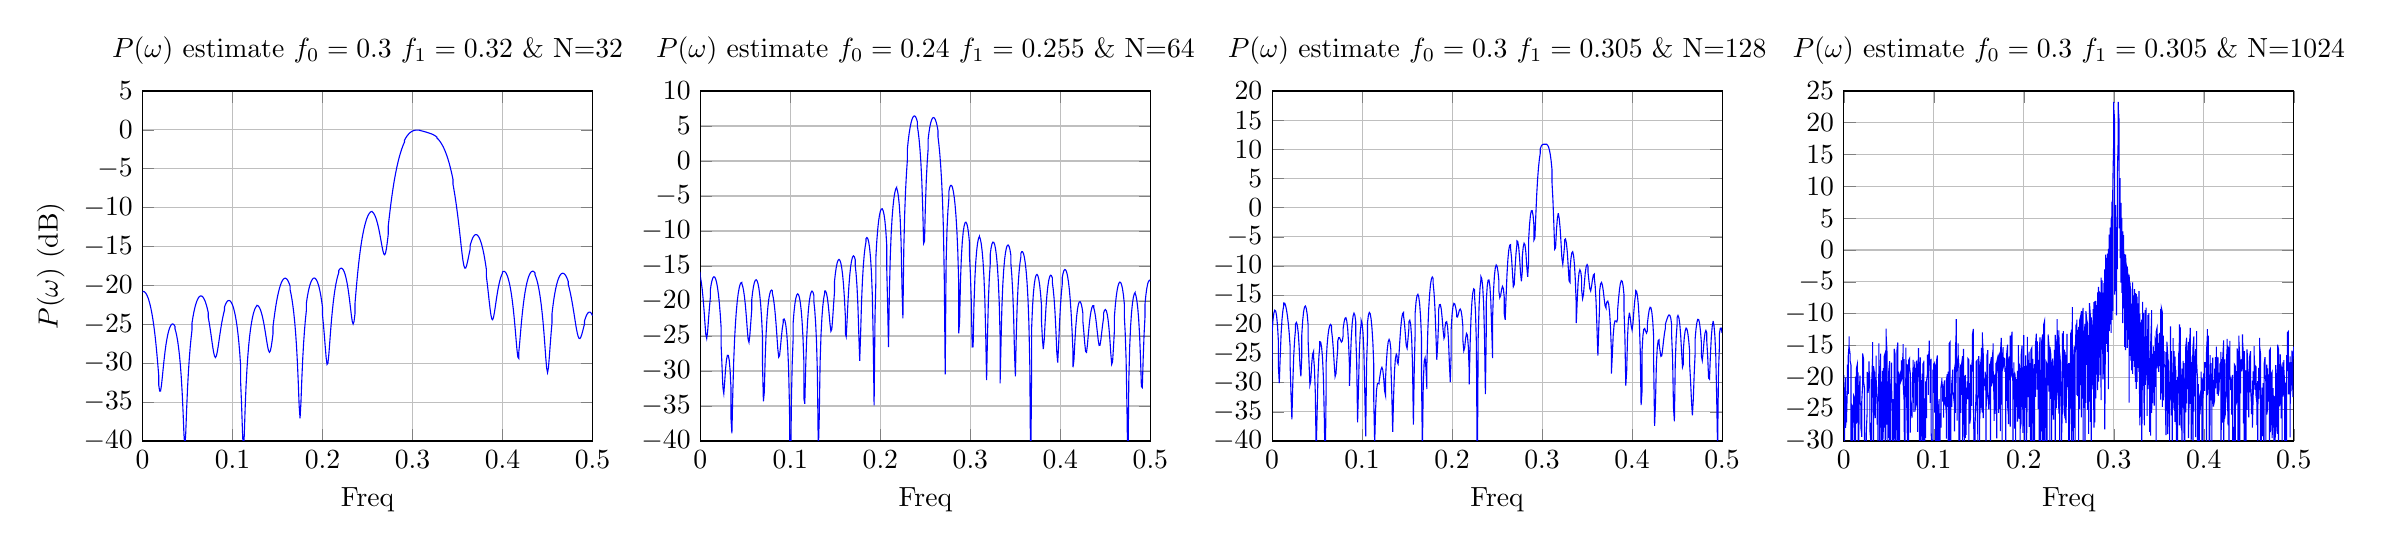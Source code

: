 % This file was created by matlab2tikz v0.4.7 running on MATLAB 8.1.
% Copyright (c) 2008--2014, Nico Schlömer <nico.schloemer@gmail.com>
% All rights reserved.
% Minimal pgfplots version: 1.3
% 
% The latest updates can be retrieved from
%   http://www.mathworks.com/matlabcentral/fileexchange/22022-matlab2tikz
% where you can also make suggestions and rate matlab2tikz.
% 
\begin{tikzpicture}

\begin{axis}[%
width=2.25in,
height=1.75in,
scale only axis,
xmin=0,
xmax=0.5,
xtick={   0,  0.1,  0.2, 0.3,  0.4, 0.5},
xticklabel style={/pgf/number format/fixed},
xlabel={Freq},
xmajorgrids,
xminorgrids,
ymin=-40,
ymax=10,
ytick={-40, -35, -30, -25, -20, -15, -10,  -5,   0,   5,  10},
ymajorgrids,
name=plot2,
title={$P(\omega)$ estimate $f_0 = 0.24$ $f_1 = 0.255$ \& N=64}
]
\addplot [color=blue,solid,forget plot]
  table[row sep=crcr]{-0.5	-17.484\\
-0.499	-18.083\\
-0.498	-18.973\\
-0.497	-20.217\\
-0.496	-21.922\\
-0.495	-24.293\\
-0.494	-27.761\\
-0.494	-33.29\\
-0.493	-37.205\\
-0.492	-30.876\\
-0.491	-26.523\\
-0.49	-23.753\\
-0.489	-21.86\\
-0.488	-20.532\\
-0.487	-19.612\\
-0.486	-19.017\\
-0.485	-18.697\\
-0.484	-18.624\\
-0.483	-18.786\\
-0.483	-19.181\\
-0.482	-19.817\\
-0.481	-20.713\\
-0.48	-21.903\\
-0.479	-23.436\\
-0.478	-25.375\\
-0.477	-27.767\\
-0.476	-30.424\\
-0.475	-32.232\\
-0.474	-31.659\\
-0.473	-29.773\\
-0.472	-28.014\\
-0.471	-26.727\\
-0.471	-25.906\\
-0.47	-25.503\\
-0.469	-25.487\\
-0.468	-25.858\\
-0.467	-26.645\\
-0.466	-27.927\\
-0.465	-29.859\\
-0.464	-32.753\\
-0.463	-37.111\\
-0.462	-40.486\\
-0.461	-36.114\\
-0.46	-31.871\\
-0.46	-29.006\\
-0.459	-27.017\\
-0.458	-25.618\\
-0.457	-24.657\\
-0.456	-24.055\\
-0.455	-23.765\\
-0.454	-23.768\\
-0.453	-24.063\\
-0.452	-24.667\\
-0.451	-25.62\\
-0.45	-26.996\\
-0.449	-28.928\\
-0.448	-31.651\\
-0.448	-35.489\\
-0.447	-39.155\\
-0.446	-36.77\\
-0.445	-32.81\\
-0.444	-29.983\\
-0.443	-28.034\\
-0.442	-26.697\\
-0.441	-25.819\\
-0.44	-25.316\\
-0.439	-25.141\\
-0.438	-25.269\\
-0.437	-25.688\\
-0.437	-26.385\\
-0.436	-27.324\\
-0.435	-28.383\\
-0.434	-29.255\\
-0.433	-29.449\\
-0.432	-28.72\\
-0.431	-27.395\\
-0.43	-25.942\\
-0.429	-24.62\\
-0.428	-23.521\\
-0.427	-22.661\\
-0.426	-22.038\\
-0.425	-21.641\\
-0.425	-21.466\\
-0.424	-21.511\\
-0.423	-21.783\\
-0.422	-22.295\\
-0.421	-23.069\\
-0.42	-24.137\\
-0.419	-25.532\\
-0.418	-27.263\\
-0.417	-29.18\\
-0.416	-30.634\\
-0.415	-30.536\\
-0.414	-29.004\\
-0.414	-27.14\\
-0.413	-25.506\\
-0.412	-24.217\\
-0.411	-23.261\\
-0.41	-22.605\\
-0.409	-22.225\\
-0.408	-22.106\\
-0.407	-22.248\\
-0.406	-22.66\\
-0.405	-23.372\\
-0.404	-24.436\\
-0.403	-25.946\\
-0.402	-28.07\\
-0.402	-31.122\\
-0.401	-35.501\\
-0.4	-38.126\\
-0.399	-33.846\\
-0.398	-29.844\\
-0.397	-27.067\\
-0.396	-25.085\\
-0.395	-23.635\\
-0.394	-22.575\\
-0.393	-21.82\\
-0.392	-21.319\\
-0.391	-21.039\\
-0.391	-20.959\\
-0.39	-21.064\\
-0.389	-21.349\\
-0.388	-21.808\\
-0.387	-22.441\\
-0.386	-23.249\\
-0.385	-24.238\\
-0.384	-25.412\\
-0.383	-26.778\\
-0.382	-28.344\\
-0.381	-30.121\\
-0.38	-32.139\\
-0.379	-34.465\\
-0.379	-37.262\\
-0.378	-40.834\\
-0.377	-44.684\\
-0.376	-43.131\\
-0.375	-38.335\\
-0.374	-34.446\\
-0.373	-31.418\\
-0.372	-28.978\\
-0.371	-26.966\\
-0.37	-25.289\\
-0.369	-23.888\\
-0.368	-22.727\\
-0.368	-21.778\\
-0.367	-21.025\\
-0.366	-20.456\\
-0.365	-20.063\\
-0.364	-19.846\\
-0.363	-19.805\\
-0.362	-19.947\\
-0.361	-20.287\\
-0.36	-20.844\\
-0.359	-21.652\\
-0.358	-22.765\\
-0.357	-24.27\\
-0.356	-26.329\\
-0.356	-29.269\\
-0.355	-33.945\\
-0.354	-43.286\\
-0.353	-39.033\\
-0.352	-32.228\\
-0.351	-28.585\\
-0.35	-26.258\\
-0.349	-24.677\\
-0.348	-23.602\\
-0.347	-22.917\\
-0.346	-22.56\\
-0.345	-22.504\\
-0.345	-22.743\\
-0.344	-23.295\\
-0.343	-24.202\\
-0.342	-25.551\\
-0.341	-27.51\\
-0.34	-30.45\\
-0.339	-35.414\\
-0.338	-47.258\\
-0.337	-38.552\\
-0.336	-31.908\\
-0.335	-28.299\\
-0.334	-25.938\\
-0.333	-24.292\\
-0.333	-23.133\\
-0.332	-22.349\\
-0.331	-21.879\\
-0.33	-21.691\\
-0.329	-21.777\\
-0.328	-22.142\\
-0.327	-22.816\\
-0.326	-23.852\\
-0.325	-25.351\\
-0.324	-27.507\\
-0.323	-30.712\\
-0.322	-35.681\\
-0.322	-38.577\\
-0.321	-32.945\\
-0.32	-28.604\\
-0.319	-25.679\\
-0.318	-23.574\\
-0.317	-21.999\\
-0.316	-20.8\\
-0.315	-19.89\\
-0.314	-19.213\\
-0.313	-18.73\\
-0.312	-18.416\\
-0.311	-18.251\\
-0.31	-18.218\\
-0.31	-18.304\\
-0.309	-18.496\\
-0.308	-18.78\\
-0.307	-19.143\\
-0.306	-19.569\\
-0.305	-20.041\\
-0.304	-20.545\\
-0.303	-21.065\\
-0.302	-21.592\\
-0.301	-22.124\\
-0.3	-22.668\\
-0.299	-23.24\\
-0.299	-23.862\\
-0.298	-24.559\\
-0.297	-25.357\\
-0.296	-26.27\\
-0.295	-27.286\\
-0.294	-28.333\\
-0.293	-29.231\\
-0.292	-29.685\\
-0.291	-29.464\\
-0.29	-28.649\\
-0.289	-27.54\\
-0.288	-26.402\\
-0.287	-25.374\\
-0.287	-24.509\\
-0.286	-23.821\\
-0.285	-23.304\\
-0.284	-22.948\\
-0.283	-22.734\\
-0.282	-22.643\\
-0.281	-22.646\\
-0.28	-22.708\\
-0.279	-22.783\\
-0.278	-22.816\\
-0.277	-22.755\\
-0.276	-22.567\\
-0.276	-22.247\\
-0.275	-21.82\\
-0.274	-21.333\\
-0.273	-20.838\\
-0.272	-20.378\\
-0.271	-19.988\\
-0.27	-19.693\\
-0.269	-19.511\\
-0.268	-19.454\\
-0.267	-19.535\\
-0.266	-19.767\\
-0.265	-20.163\\
-0.264	-20.743\\
-0.264	-21.532\\
-0.263	-22.57\\
-0.262	-23.913\\
-0.261	-25.657\\
-0.26	-27.962\\
-0.259	-31.124\\
-0.258	-35.587\\
-0.257	-39.298\\
-0.256	-35.687\\
-0.255	-31.671\\
-0.254	-28.935\\
-0.253	-27.033\\
-0.253	-25.675\\
-0.252	-24.703\\
-0.251	-24.02\\
-0.25	-23.563\\
-0.249	-23.283\\
-0.248	-23.142\\
-0.247	-23.105\\
-0.246	-23.136\\
-0.245	-23.204\\
-0.244	-23.278\\
-0.243	-23.337\\
-0.242	-23.37\\
-0.241	-23.382\\
-0.241	-23.389\\
-0.24	-23.416\\
-0.239	-23.491\\
-0.238	-23.645\\
-0.237	-23.903\\
-0.236	-24.292\\
-0.235	-24.831\\
-0.234	-25.538\\
-0.233	-26.417\\
-0.232	-27.442\\
-0.231	-28.523\\
-0.23	-29.45\\
-0.23	-29.895\\
-0.229	-29.637\\
-0.228	-28.811\\
-0.227	-27.751\\
-0.226	-26.718\\
-0.225	-25.843\\
-0.224	-25.176\\
-0.223	-24.733\\
-0.222	-24.523\\
-0.221	-24.553\\
-0.22	-24.84\\
-0.219	-25.412\\
-0.218	-26.318\\
-0.218	-27.646\\
-0.217	-29.557\\
-0.216	-32.398\\
-0.215	-37.114\\
-0.214	-47.99\\
-0.213	-41.707\\
-0.212	-34.594\\
-0.211	-30.844\\
-0.21	-28.422\\
-0.209	-26.747\\
-0.208	-25.58\\
-0.207	-24.8\\
-0.207	-24.344\\
-0.206	-24.181\\
-0.205	-24.298\\
-0.204	-24.699\\
-0.203	-25.401\\
-0.202	-26.434\\
-0.201	-27.829\\
-0.2	-29.568\\
-0.199	-31.371\\
-0.198	-32.293\\
-0.197	-31.404\\
-0.196	-29.455\\
-0.195	-27.485\\
-0.195	-25.839\\
-0.194	-24.55\\
-0.193	-23.589\\
-0.192	-22.92\\
-0.191	-22.52\\
-0.19	-22.376\\
-0.189	-22.489\\
-0.188	-22.873\\
-0.187	-23.56\\
-0.186	-24.608\\
-0.185	-26.125\\
-0.184	-28.322\\
-0.184	-31.681\\
-0.183	-37.703\\
-0.182	-47.201\\
-0.181	-35.838\\
-0.18	-30.546\\
-0.179	-27.39\\
-0.178	-25.247\\
-0.177	-23.719\\
-0.176	-22.627\\
-0.175	-21.875\\
-0.174	-21.41\\
-0.173	-21.203\\
-0.172	-21.243\\
-0.172	-21.529\\
-0.171	-22.073\\
-0.17	-22.901\\
-0.169	-24.054\\
-0.168	-25.582\\
-0.167	-27.514\\
-0.166	-29.678\\
-0.165	-31.128\\
-0.164	-30.444\\
-0.163	-28.326\\
-0.162	-26.156\\
-0.161	-24.354\\
-0.161	-22.939\\
-0.16	-21.857\\
-0.159	-21.056\\
-0.158	-20.5\\
-0.157	-20.162\\
-0.156	-20.025\\
-0.155	-20.082\\
-0.154	-20.328\\
-0.153	-20.767\\
-0.152	-21.409\\
-0.151	-22.27\\
-0.15	-23.377\\
-0.149	-24.768\\
-0.149	-26.499\\
-0.148	-28.635\\
-0.147	-31.202\\
-0.146	-33.899\\
-0.145	-35.355\\
-0.144	-34.39\\
-0.143	-32.467\\
-0.142	-30.766\\
-0.141	-29.495\\
-0.14	-28.605\\
-0.139	-28.021\\
-0.138	-27.668\\
-0.138	-27.479\\
-0.137	-27.386\\
-0.136	-27.315\\
-0.135	-27.201\\
-0.134	-26.993\\
-0.133	-26.671\\
-0.132	-26.251\\
-0.131	-25.772\\
-0.13	-25.28\\
-0.129	-24.812\\
-0.128	-24.395\\
-0.127	-24.042\\
-0.126	-23.754\\
-0.126	-23.524\\
-0.125	-23.338\\
-0.124	-23.174\\
-0.123	-23.014\\
-0.122	-22.839\\
-0.121	-22.636\\
-0.12	-22.406\\
-0.119	-22.158\\
-0.118	-21.911\\
-0.117	-21.69\\
-0.116	-21.522\\
-0.115	-21.432\\
-0.115	-21.447\\
-0.114	-21.593\\
-0.113	-21.896\\
-0.112	-22.39\\
-0.111	-23.116\\
-0.11	-24.132\\
-0.109	-25.531\\
-0.108	-27.468\\
-0.107	-30.228\\
-0.106	-34.305\\
-0.105	-38.563\\
-0.104	-35.175\\
-0.103	-30.575\\
-0.103	-27.389\\
-0.102	-25.121\\
-0.101	-23.451\\
-0.1	-22.207\\
-0.099	-21.296\\
-0.098	-20.661\\
-0.097	-20.27\\
-0.096	-20.108\\
-0.095	-20.168\\
-0.094	-20.457\\
-0.093	-20.992\\
-0.092	-21.807\\
-0.092	-22.962\\
-0.091	-24.562\\
-0.09	-26.811\\
-0.089	-30.173\\
-0.088	-36.141\\
-0.087	-62.958\\
-0.086	-36.002\\
-0.085	-30.179\\
-0.084	-26.899\\
-0.083	-24.716\\
-0.082	-23.175\\
-0.081	-22.075\\
-0.08	-21.311\\
-0.08	-20.825\\
-0.079	-20.58\\
-0.078	-20.559\\
-0.077	-20.751\\
-0.076	-21.158\\
-0.075	-21.788\\
-0.074	-22.66\\
-0.073	-23.801\\
-0.072	-25.254\\
-0.071	-27.067\\
-0.07	-29.269\\
-0.069	-31.704\\
-0.069	-33.543\\
-0.068	-33.434\\
-0.067	-31.846\\
-0.066	-30.123\\
-0.065	-28.752\\
-0.064	-27.781\\
-0.063	-27.17\\
-0.062	-26.877\\
-0.061	-26.868\\
-0.06	-27.12\\
-0.059	-27.614\\
-0.058	-28.33\\
-0.057	-29.228\\
-0.057	-30.232\\
-0.056	-31.192\\
-0.055	-31.888\\
-0.054	-32.125\\
-0.053	-31.89\\
-0.052	-31.363\\
-0.051	-30.752\\
-0.05	-30.186\\
-0.049	-29.709\\
-0.048	-29.305\\
-0.047	-28.921\\
-0.046	-28.485\\
-0.046	-27.933\\
-0.045	-27.237\\
-0.044	-26.417\\
-0.043	-25.529\\
-0.042	-24.64\\
-0.041	-23.807\\
-0.04	-23.072\\
-0.039	-22.463\\
-0.038	-21.998\\
-0.037	-21.692\\
-0.036	-21.557\\
-0.035	-21.605\\
-0.034	-21.853\\
-0.034	-22.322\\
-0.033	-23.044\\
-0.032	-24.061\\
-0.031	-25.426\\
-0.03	-27.195\\
-0.029	-29.327\\
-0.028	-31.277\\
-0.027	-31.531\\
-0.026	-29.759\\
-0.025	-27.513\\
-0.024	-25.581\\
-0.023	-24.076\\
-0.023	-22.961\\
-0.022	-22.189\\
-0.021	-21.727\\
-0.02	-21.56\\
-0.019	-21.692\\
-0.018	-22.145\\
-0.017	-22.969\\
-0.016	-24.252\\
-0.015	-26.151\\
-0.014	-28.919\\
-0.013	-32.524\\
-0.012	-33.347\\
-0.011	-29.408\\
-0.011	-25.709\\
-0.01	-22.954\\
-0.009	-20.877\\
-0.008	-19.281\\
-0.007	-18.049\\
-0.006	-17.11\\
-0.005	-16.418\\
-0.004	-15.945\\
-0.003	-15.676\\
-0.002	-15.601\\
-0.001	-15.721\\
-0.0	-16.039\\
0.0	-16.568\\
0.001	-17.326\\
0.002	-18.341\\
0.003	-19.644\\
0.004	-21.251\\
0.005	-23.089\\
0.006	-24.767\\
0.007	-25.361\\
0.008	-24.39\\
0.009	-22.669\\
0.01	-20.973\\
0.011	-19.554\\
0.011	-18.441\\
0.012	-17.609\\
0.013	-17.03\\
0.014	-16.679\\
0.015	-16.542\\
0.016	-16.611\\
0.017	-16.883\\
0.018	-17.365\\
0.019	-18.069\\
0.02	-19.019\\
0.021	-20.247\\
0.022	-21.808\\
0.023	-23.777\\
0.023	-26.254\\
0.024	-29.289\\
0.025	-32.345\\
0.026	-33.221\\
0.027	-31.532\\
0.028	-29.648\\
0.029	-28.38\\
0.03	-27.766\\
0.031	-27.776\\
0.032	-28.439\\
0.033	-29.897\\
0.034	-32.496\\
0.034	-36.835\\
0.035	-38.903\\
0.036	-33.169\\
0.037	-28.609\\
0.038	-25.438\\
0.039	-23.108\\
0.04	-21.338\\
0.041	-19.98\\
0.042	-18.949\\
0.043	-18.195\\
0.044	-17.687\\
0.045	-17.406\\
0.046	-17.345\\
0.046	-17.505\\
0.047	-17.894\\
0.048	-18.53\\
0.049	-19.437\\
0.05	-20.644\\
0.051	-22.164\\
0.052	-23.916\\
0.053	-25.481\\
0.054	-25.924\\
0.055	-24.829\\
0.056	-23.046\\
0.057	-21.318\\
0.057	-19.88\\
0.058	-18.758\\
0.059	-17.928\\
0.06	-17.365\\
0.061	-17.048\\
0.062	-16.967\\
0.063	-17.124\\
0.064	-17.527\\
0.065	-18.201\\
0.066	-19.188\\
0.067	-20.565\\
0.068	-22.461\\
0.069	-25.125\\
0.069	-29.046\\
0.07	-34.341\\
0.071	-33.048\\
0.072	-28.059\\
0.073	-24.691\\
0.074	-22.42\\
0.075	-20.837\\
0.076	-19.736\\
0.077	-19.006\\
0.078	-18.586\\
0.079	-18.441\\
0.08	-18.553\\
0.08	-18.919\\
0.081	-19.546\\
0.082	-20.451\\
0.083	-21.657\\
0.084	-23.183\\
0.085	-24.992\\
0.086	-26.841\\
0.087	-28.023\\
0.088	-27.787\\
0.089	-26.525\\
0.09	-25.104\\
0.091	-23.934\\
0.092	-23.118\\
0.092	-22.663\\
0.093	-22.569\\
0.094	-22.847\\
0.095	-23.539\\
0.096	-24.736\\
0.097	-26.627\\
0.098	-29.657\\
0.099	-35.25\\
0.1	-53.223\\
0.101	-34.971\\
0.102	-28.953\\
0.103	-25.517\\
0.103	-23.212\\
0.104	-21.58\\
0.105	-20.422\\
0.106	-19.635\\
0.107	-19.166\\
0.108	-18.987\\
0.109	-19.092\\
0.11	-19.492\\
0.111	-20.22\\
0.112	-21.337\\
0.113	-22.956\\
0.114	-25.295\\
0.115	-28.784\\
0.115	-33.936\\
0.116	-34.689\\
0.117	-29.365\\
0.118	-25.586\\
0.119	-23.052\\
0.12	-21.288\\
0.121	-20.056\\
0.122	-19.233\\
0.123	-18.754\\
0.124	-18.587\\
0.125	-18.723\\
0.126	-19.176\\
0.126	-19.984\\
0.127	-21.226\\
0.128	-23.054\\
0.129	-25.795\\
0.13	-30.349\\
0.131	-41.628\\
0.132	-36.937\\
0.133	-28.815\\
0.134	-24.881\\
0.135	-22.414\\
0.136	-20.751\\
0.137	-19.631\\
0.138	-18.93\\
0.138	-18.586\\
0.139	-18.569\\
0.14	-18.875\\
0.141	-19.511\\
0.142	-20.491\\
0.143	-21.8\\
0.144	-23.275\\
0.145	-24.327\\
0.146	-24.039\\
0.147	-22.451\\
0.148	-20.485\\
0.149	-18.689\\
0.149	-17.205\\
0.15	-16.036\\
0.151	-15.157\\
0.152	-14.544\\
0.153	-14.18\\
0.154	-14.06\\
0.155	-14.185\\
0.156	-14.571\\
0.157	-15.244\\
0.158	-16.249\\
0.159	-17.658\\
0.16	-19.569\\
0.161	-22.045\\
0.161	-24.632\\
0.162	-25.106\\
0.163	-22.746\\
0.164	-20.037\\
0.165	-17.866\\
0.166	-16.236\\
0.167	-15.05\\
0.168	-14.234\\
0.169	-13.743\\
0.17	-13.555\\
0.171	-13.666\\
0.172	-14.094\\
0.172	-14.883\\
0.173	-16.112\\
0.174	-17.934\\
0.175	-20.635\\
0.176	-24.697\\
0.177	-28.555\\
0.178	-24.787\\
0.179	-20.299\\
0.18	-17.204\\
0.181	-15.019\\
0.182	-13.441\\
0.183	-12.311\\
0.184	-11.543\\
0.184	-11.094\\
0.185	-10.943\\
0.186	-11.094\\
0.187	-11.571\\
0.188	-12.43\\
0.189	-13.779\\
0.19	-15.835\\
0.191	-19.11\\
0.192	-25.287\\
0.193	-34.93\\
0.194	-22.32\\
0.195	-16.957\\
0.195	-13.698\\
0.196	-11.44\\
0.197	-9.795\\
0.198	-8.587\\
0.199	-7.726\\
0.2	-7.16\\
0.201	-6.866\\
0.202	-6.837\\
0.203	-7.083\\
0.204	-7.632\\
0.205	-8.54\\
0.206	-9.91\\
0.207	-11.94\\
0.207	-15.064\\
0.208	-20.43\\
0.209	-26.602\\
0.21	-18.687\\
0.211	-13.566\\
0.212	-10.358\\
0.213	-8.128\\
0.214	-6.511\\
0.215	-5.336\\
0.216	-4.517\\
0.217	-4.007\\
0.218	-3.788\\
0.218	-3.865\\
0.219	-4.264\\
0.22	-5.045\\
0.221	-6.324\\
0.222	-8.338\\
0.223	-11.653\\
0.224	-18.117\\
0.225	-22.473\\
0.226	-12.537\\
0.227	-7.459\\
0.228	-4.135\\
0.229	-1.688\\
0.23	0.216\\
0.23	1.742\\
0.231	2.98\\
0.232	3.984\\
0.233	4.791\\
0.234	5.423\\
0.235	5.897\\
0.236	6.22\\
0.237	6.399\\
0.238	6.433\\
0.239	6.321\\
0.24	6.055\\
0.241	5.622\\
0.241	5.002\\
0.242	4.166\\
0.243	3.067\\
0.244	1.63\\
0.245	-0.27\\
0.246	-2.866\\
0.247	-6.607\\
0.248	-11.785\\
0.249	-11.47\\
0.25	-6.344\\
0.251	-2.714\\
0.252	-0.19\\
0.253	1.657\\
0.253	3.05\\
0.254	4.111\\
0.255	4.912\\
0.256	5.497\\
0.257	5.896\\
0.258	6.128\\
0.259	6.204\\
0.26	6.131\\
0.261	5.91\\
0.262	5.54\\
0.263	5.015\\
0.264	4.322\\
0.264	3.443\\
0.265	2.35\\
0.266	0.998\\
0.267	-0.682\\
0.268	-2.812\\
0.269	-5.627\\
0.27	-9.677\\
0.271	-16.917\\
0.272	-30.479\\
0.273	-14.605\\
0.274	-9.81\\
0.275	-7.149\\
0.276	-5.478\\
0.276	-4.411\\
0.277	-3.775\\
0.278	-3.481\\
0.279	-3.482\\
0.28	-3.759\\
0.281	-4.308\\
0.282	-5.149\\
0.283	-6.319\\
0.284	-7.896\\
0.285	-10.018\\
0.286	-12.97\\
0.287	-17.412\\
0.287	-24.618\\
0.288	-22.996\\
0.289	-17.06\\
0.29	-13.66\\
0.291	-11.535\\
0.292	-10.162\\
0.293	-9.306\\
0.294	-8.854\\
0.295	-8.746\\
0.296	-8.96\\
0.297	-9.498\\
0.298	-10.386\\
0.299	-11.689\\
0.299	-13.531\\
0.3	-16.162\\
0.301	-20.149\\
0.302	-26.574\\
0.303	-26.546\\
0.304	-20.42\\
0.305	-16.721\\
0.306	-14.358\\
0.307	-12.775\\
0.308	-11.725\\
0.309	-11.084\\
0.31	-10.788\\
0.31	-10.806\\
0.311	-11.134\\
0.312	-11.788\\
0.313	-12.814\\
0.314	-14.304\\
0.315	-16.434\\
0.316	-19.585\\
0.317	-24.702\\
0.318	-31.316\\
0.319	-24.915\\
0.32	-19.862\\
0.321	-16.796\\
0.322	-14.758\\
0.322	-13.36\\
0.323	-12.421\\
0.324	-11.848\\
0.325	-11.592\\
0.326	-11.631\\
0.327	-11.963\\
0.328	-12.608\\
0.329	-13.613\\
0.33	-15.065\\
0.331	-17.133\\
0.332	-20.175\\
0.333	-25.053\\
0.333	-31.778\\
0.334	-26.104\\
0.335	-20.879\\
0.336	-17.697\\
0.337	-15.57\\
0.338	-14.093\\
0.339	-13.077\\
0.34	-12.422\\
0.341	-12.074\\
0.342	-12.008\\
0.343	-12.215\\
0.344	-12.705\\
0.345	-13.507\\
0.345	-14.679\\
0.346	-16.325\\
0.347	-18.647\\
0.348	-22.067\\
0.349	-27.447\\
0.35	-30.77\\
0.351	-24.805\\
0.352	-20.569\\
0.353	-17.842\\
0.354	-15.975\\
0.355	-14.672\\
0.356	-13.785\\
0.356	-13.231\\
0.357	-12.967\\
0.358	-12.971\\
0.359	-13.238\\
0.36	-13.777\\
0.361	-14.619\\
0.362	-15.817\\
0.363	-17.473\\
0.364	-19.784\\
0.365	-23.197\\
0.366	-29.102\\
0.367	-45.563\\
0.368	-29.689\\
0.368	-23.997\\
0.369	-20.884\\
0.37	-18.902\\
0.371	-17.596\\
0.372	-16.768\\
0.373	-16.321\\
0.374	-16.206\\
0.375	-16.403\\
0.376	-16.915\\
0.377	-17.767\\
0.378	-19.003\\
0.379	-20.696\\
0.379	-22.904\\
0.38	-25.426\\
0.381	-26.881\\
0.382	-25.573\\
0.383	-23.091\\
0.384	-20.89\\
0.385	-19.201\\
0.386	-17.963\\
0.387	-17.103\\
0.388	-16.568\\
0.389	-16.328\\
0.39	-16.369\\
0.391	-16.694\\
0.391	-17.321\\
0.392	-18.293\\
0.393	-19.679\\
0.394	-21.594\\
0.395	-24.185\\
0.396	-27.322\\
0.397	-28.8\\
0.398	-26.367\\
0.399	-23.254\\
0.4	-20.808\\
0.401	-18.99\\
0.402	-17.652\\
0.402	-16.688\\
0.403	-16.034\\
0.404	-15.647\\
0.405	-15.504\\
0.406	-15.595\\
0.407	-15.919\\
0.408	-16.485\\
0.409	-17.316\\
0.41	-18.45\\
0.411	-19.944\\
0.412	-21.886\\
0.413	-24.374\\
0.414	-27.325\\
0.414	-29.464\\
0.415	-28.498\\
0.416	-26.02\\
0.417	-23.858\\
0.418	-22.27\\
0.419	-21.174\\
0.42	-20.482\\
0.421	-20.136\\
0.422	-20.101\\
0.423	-20.363\\
0.424	-20.92\\
0.425	-21.78\\
0.425	-22.95\\
0.426	-24.403\\
0.427	-25.983\\
0.428	-27.203\\
0.429	-27.332\\
0.43	-26.304\\
0.431	-24.828\\
0.432	-23.436\\
0.433	-22.312\\
0.434	-21.487\\
0.435	-20.952\\
0.436	-20.69\\
0.437	-20.691\\
0.437	-20.948\\
0.438	-21.461\\
0.439	-22.23\\
0.44	-23.238\\
0.441	-24.42\\
0.442	-25.587\\
0.443	-26.354\\
0.444	-26.323\\
0.445	-25.53\\
0.446	-24.4\\
0.447	-23.294\\
0.448	-22.383\\
0.448	-21.725\\
0.449	-21.337\\
0.45	-21.226\\
0.451	-21.403\\
0.452	-21.887\\
0.453	-22.711\\
0.454	-23.923\\
0.455	-25.556\\
0.456	-27.503\\
0.457	-29.029\\
0.458	-28.643\\
0.459	-26.549\\
0.46	-24.219\\
0.46	-22.233\\
0.461	-20.651\\
0.462	-19.428\\
0.463	-18.513\\
0.464	-17.868\\
0.465	-17.471\\
0.466	-17.308\\
0.467	-17.377\\
0.468	-17.687\\
0.469	-18.257\\
0.47	-19.127\\
0.471	-20.364\\
0.471	-22.091\\
0.472	-24.55\\
0.473	-28.328\\
0.474	-35.607\\
0.475	-45.137\\
0.476	-31.388\\
0.477	-26.502\\
0.478	-23.624\\
0.479	-21.711\\
0.48	-20.4\\
0.481	-19.527\\
0.482	-19.007\\
0.483	-18.798\\
0.483	-18.884\\
0.484	-19.27\\
0.485	-19.982\\
0.486	-21.077\\
0.487	-22.656\\
0.488	-24.904\\
0.489	-28.126\\
0.49	-32.217\\
0.491	-32.373\\
0.492	-28.155\\
0.493	-24.703\\
0.494	-22.24\\
0.494	-20.45\\
0.495	-19.14\\
0.496	-18.197\\
0.497	-17.556\\
0.498	-17.178\\
0.499	-17.043\\
0.5	-17.144\\
};
\end{axis}

\begin{axis}[%
width=2.25in,
height=1.75in,
scale only axis,
xmin=0,
xmax=0.5,
xtick={   0,  0.1,  0.2, 0.3,  0.4, 0.5},
xticklabel style={/pgf/number format/fixed},
xlabel={Freq},
xmajorgrids,
ymin=-40,
ymax=5,
ytick={-40, -35, -30, -25, -20, -15, -10,  -5,   0,   5},
ylabel={$P(\omega)$  (dB)},
ymajorgrids,
at=(plot2.left of south west),
anchor=right of south east,
title={$P(\omega)$ estimate $f_0 = 0.3$ $f_1 = 0.32$ \& N=32}
]
\addplot [color=blue,solid,forget plot]
  table[row sep=crcr]{-0.5	-24.228\\
-0.499	-24.663\\
-0.498	-25.211\\
-0.497	-25.888\\
-0.496	-26.717\\
-0.495	-27.729\\
-0.494	-28.97\\
-0.493	-30.512\\
-0.492	-32.462\\
-0.491	-34.982\\
-0.491	-38.181\\
-0.49	-40.946\\
-0.489	-39.614\\
-0.488	-36.163\\
-0.487	-33.205\\
-0.486	-30.892\\
-0.485	-29.053\\
-0.484	-27.554\\
-0.483	-26.308\\
-0.482	-25.26\\
-0.481	-24.369\\
-0.48	-23.608\\
-0.479	-22.959\\
-0.478	-22.405\\
-0.477	-21.936\\
-0.476	-21.543\\
-0.475	-21.219\\
-0.474	-20.959\\
-0.473	-20.758\\
-0.473	-20.611\\
-0.472	-20.516\\
-0.471	-20.47\\
-0.47	-20.47\\
-0.469	-20.514\\
-0.468	-20.598\\
-0.467	-20.72\\
-0.466	-20.877\\
-0.465	-21.064\\
-0.464	-21.277\\
-0.463	-21.51\\
-0.462	-21.756\\
-0.461	-22.006\\
-0.46	-22.251\\
-0.459	-22.48\\
-0.458	-22.682\\
-0.457	-22.847\\
-0.456	-22.965\\
-0.455	-23.031\\
-0.455	-23.044\\
-0.454	-23.004\\
-0.453	-22.919\\
-0.452	-22.798\\
-0.451	-22.652\\
-0.45	-22.49\\
-0.449	-22.326\\
-0.448	-22.167\\
-0.447	-22.022\\
-0.446	-21.899\\
-0.445	-21.803\\
-0.444	-21.738\\
-0.443	-21.708\\
-0.442	-21.717\\
-0.441	-21.767\\
-0.44	-21.861\\
-0.439	-21.999\\
-0.438	-22.183\\
-0.437	-22.415\\
-0.436	-22.695\\
-0.436	-23.023\\
-0.435	-23.397\\
-0.434	-23.814\\
-0.433	-24.268\\
-0.432	-24.748\\
-0.431	-25.237\\
-0.43	-25.708\\
-0.429	-26.129\\
-0.428	-26.457\\
-0.427	-26.65\\
-0.426	-26.676\\
-0.425	-26.524\\
-0.424	-26.211\\
-0.423	-25.771\\
-0.422	-25.248\\
-0.421	-24.681\\
-0.42	-24.102\\
-0.419	-23.535\\
-0.418	-22.995\\
-0.418	-22.491\\
-0.417	-22.03\\
-0.416	-21.613\\
-0.415	-21.241\\
-0.414	-20.915\\
-0.413	-20.634\\
-0.412	-20.398\\
-0.411	-20.204\\
-0.41	-20.053\\
-0.409	-19.942\\
-0.408	-19.87\\
-0.407	-19.837\\
-0.406	-19.841\\
-0.405	-19.882\\
-0.404	-19.957\\
-0.403	-20.065\\
-0.402	-20.206\\
-0.401	-20.377\\
-0.4	-20.576\\
-0.4	-20.801\\
-0.399	-21.049\\
-0.398	-21.316\\
-0.397	-21.598\\
-0.396	-21.89\\
-0.395	-22.185\\
-0.394	-22.478\\
-0.393	-22.761\\
-0.392	-23.027\\
-0.391	-23.269\\
-0.39	-23.482\\
-0.389	-23.662\\
-0.388	-23.806\\
-0.387	-23.916\\
-0.386	-23.994\\
-0.385	-24.047\\
-0.384	-24.08\\
-0.383	-24.102\\
-0.382	-24.122\\
-0.382	-24.147\\
-0.381	-24.185\\
-0.38	-24.244\\
-0.379	-24.329\\
-0.378	-24.447\\
-0.377	-24.604\\
-0.376	-24.806\\
-0.375	-25.056\\
-0.374	-25.363\\
-0.373	-25.731\\
-0.372	-26.168\\
-0.371	-26.683\\
-0.37	-27.287\\
-0.369	-27.993\\
-0.368	-28.82\\
-0.367	-29.791\\
-0.366	-30.943\\
-0.365	-32.328\\
-0.364	-34.03\\
-0.364	-36.194\\
-0.363	-39.098\\
-0.362	-43.352\\
-0.361	-49.755\\
-0.36	-47.984\\
-0.359	-42.17\\
-0.358	-38.471\\
-0.357	-35.905\\
-0.356	-33.984\\
-0.355	-32.477\\
-0.354	-31.261\\
-0.353	-30.263\\
-0.352	-29.435\\
-0.351	-28.746\\
-0.35	-28.175\\
-0.349	-27.703\\
-0.348	-27.32\\
-0.347	-27.015\\
-0.346	-26.781\\
-0.345	-26.612\\
-0.345	-26.503\\
-0.344	-26.448\\
-0.343	-26.445\\
-0.342	-26.489\\
-0.341	-26.576\\
-0.34	-26.703\\
-0.339	-26.866\\
-0.338	-27.059\\
-0.337	-27.278\\
-0.336	-27.517\\
-0.335	-27.768\\
-0.334	-28.026\\
-0.333	-28.281\\
-0.332	-28.527\\
-0.331	-28.757\\
-0.33	-28.965\\
-0.329	-29.146\\
-0.328	-29.301\\
-0.327	-29.431\\
-0.327	-29.541\\
-0.326	-29.636\\
-0.325	-29.725\\
-0.324	-29.818\\
-0.323	-29.924\\
-0.322	-30.052\\
-0.321	-30.209\\
-0.32	-30.403\\
-0.319	-30.638\\
-0.318	-30.917\\
-0.317	-31.239\\
-0.316	-31.597\\
-0.315	-31.975\\
-0.314	-32.348\\
-0.313	-32.672\\
-0.312	-32.891\\
-0.311	-32.939\\
-0.31	-32.765\\
-0.309	-32.355\\
-0.309	-31.735\\
-0.308	-30.963\\
-0.307	-30.104\\
-0.306	-29.211\\
-0.305	-28.324\\
-0.304	-27.468\\
-0.303	-26.656\\
-0.302	-25.896\\
-0.301	-25.191\\
-0.3	-24.542\\
-0.299	-23.949\\
-0.298	-23.409\\
-0.297	-22.921\\
-0.296	-22.484\\
-0.295	-22.096\\
-0.294	-21.755\\
-0.293	-21.461\\
-0.292	-21.211\\
-0.291	-21.006\\
-0.291	-20.844\\
-0.29	-20.726\\
-0.289	-20.65\\
-0.288	-20.618\\
-0.287	-20.63\\
-0.286	-20.685\\
-0.285	-20.786\\
-0.284	-20.933\\
-0.283	-21.128\\
-0.282	-21.373\\
-0.281	-21.671\\
-0.28	-22.024\\
-0.279	-22.438\\
-0.278	-22.918\\
-0.277	-23.469\\
-0.276	-24.1\\
-0.275	-24.821\\
-0.274	-25.646\\
-0.273	-26.594\\
-0.273	-27.692\\
-0.272	-28.975\\
-0.271	-30.501\\
-0.27	-32.363\\
-0.269	-34.727\\
-0.268	-37.942\\
-0.267	-42.971\\
-0.266	-55.369\\
-0.265	-48.907\\
-0.264	-41.321\\
-0.263	-37.5\\
-0.262	-34.998\\
-0.261	-33.186\\
-0.26	-31.807\\
-0.259	-30.73\\
-0.258	-29.879\\
-0.257	-29.206\\
-0.256	-28.681\\
-0.255	-28.282\\
-0.255	-27.993\\
-0.254	-27.802\\
-0.253	-27.7\\
-0.252	-27.68\\
-0.251	-27.734\\
-0.25	-27.854\\
-0.249	-28.033\\
-0.248	-28.259\\
-0.247	-28.518\\
-0.246	-28.788\\
-0.245	-29.044\\
-0.244	-29.252\\
-0.243	-29.376\\
-0.242	-29.384\\
-0.241	-29.253\\
-0.24	-28.98\\
-0.239	-28.581\\
-0.238	-28.084\\
-0.237	-27.525\\
-0.236	-26.936\\
-0.236	-26.342\\
-0.235	-25.764\\
-0.234	-25.214\\
-0.233	-24.702\\
-0.232	-24.234\\
-0.231	-23.811\\
-0.23	-23.436\\
-0.229	-23.11\\
-0.228	-22.833\\
-0.227	-22.604\\
-0.226	-22.423\\
-0.225	-22.29\\
-0.224	-22.205\\
-0.223	-22.168\\
-0.222	-22.178\\
-0.221	-22.237\\
-0.22	-22.343\\
-0.219	-22.497\\
-0.218	-22.701\\
-0.218	-22.953\\
-0.217	-23.255\\
-0.216	-23.605\\
-0.215	-24.004\\
-0.214	-24.449\\
-0.213	-24.935\\
-0.212	-25.457\\
-0.211	-26.002\\
-0.21	-26.553\\
-0.209	-27.086\\
-0.208	-27.569\\
-0.207	-27.963\\
-0.206	-28.231\\
-0.205	-28.349\\
-0.204	-28.308\\
-0.203	-28.125\\
-0.202	-27.832\\
-0.201	-27.468\\
-0.2	-27.07\\
-0.2	-26.669\\
-0.199	-26.288\\
-0.198	-25.942\\
-0.197	-25.643\\
-0.196	-25.398\\
-0.195	-25.212\\
-0.194	-25.089\\
-0.193	-25.032\\
-0.192	-25.044\\
-0.191	-25.13\\
-0.19	-25.292\\
-0.189	-25.538\\
-0.188	-25.874\\
-0.187	-26.31\\
-0.186	-26.858\\
-0.185	-27.536\\
-0.184	-28.369\\
-0.183	-29.392\\
-0.182	-30.656\\
-0.182	-32.241\\
-0.181	-34.278\\
-0.18	-36.97\\
-0.179	-40.486\\
-0.178	-43.246\\
-0.177	-40.905\\
-0.176	-37.096\\
-0.175	-34.077\\
-0.174	-31.75\\
-0.173	-29.9\\
-0.172	-28.385\\
-0.171	-27.119\\
-0.17	-26.045\\
-0.169	-25.127\\
-0.168	-24.337\\
-0.167	-23.656\\
-0.166	-23.07\\
-0.165	-22.569\\
-0.164	-22.144\\
-0.164	-21.788\\
-0.163	-21.497\\
-0.162	-21.267\\
-0.161	-21.094\\
-0.16	-20.976\\
-0.159	-20.911\\
-0.158	-20.898\\
-0.157	-20.934\\
-0.156	-21.02\\
-0.155	-21.154\\
-0.154	-21.335\\
-0.153	-21.561\\
-0.152	-21.831\\
-0.151	-22.143\\
-0.15	-22.491\\
-0.149	-22.87\\
-0.148	-23.27\\
-0.147	-23.68\\
-0.146	-24.081\\
-0.145	-24.451\\
-0.145	-24.765\\
-0.144	-24.996\\
-0.143	-25.12\\
-0.142	-25.123\\
-0.141	-25.007\\
-0.14	-24.783\\
-0.139	-24.475\\
-0.138	-24.109\\
-0.137	-23.712\\
-0.136	-23.305\\
-0.135	-22.907\\
-0.134	-22.53\\
-0.133	-22.183\\
-0.132	-21.872\\
-0.131	-21.603\\
-0.13	-21.377\\
-0.129	-21.197\\
-0.128	-21.063\\
-0.127	-20.978\\
-0.127	-20.941\\
-0.126	-20.953\\
-0.125	-21.017\\
-0.124	-21.132\\
-0.123	-21.301\\
-0.122	-21.525\\
-0.121	-21.808\\
-0.12	-22.151\\
-0.119	-22.56\\
-0.118	-23.038\\
-0.117	-23.591\\
-0.116	-24.226\\
-0.115	-24.95\\
-0.114	-25.772\\
-0.113	-26.701\\
-0.112	-27.746\\
-0.111	-28.911\\
-0.11	-30.182\\
-0.109	-31.509\\
-0.109	-32.762\\
-0.108	-33.695\\
-0.107	-34.02\\
-0.106	-33.651\\
-0.105	-32.801\\
-0.104	-31.762\\
-0.103	-30.726\\
-0.102	-29.784\\
-0.101	-28.964\\
-0.1	-28.273\\
-0.099	-27.706\\
-0.098	-27.256\\
-0.097	-26.918\\
-0.096	-26.685\\
-0.095	-26.555\\
-0.094	-26.527\\
-0.093	-26.601\\
-0.092	-26.781\\
-0.091	-27.073\\
-0.091	-27.487\\
-0.09	-28.038\\
-0.089	-28.746\\
-0.088	-29.643\\
-0.087	-30.778\\
-0.086	-32.225\\
-0.085	-34.11\\
-0.084	-36.656\\
-0.083	-40.242\\
-0.082	-44.589\\
-0.081	-43.412\\
-0.08	-38.73\\
-0.079	-35.164\\
-0.078	-32.524\\
-0.077	-30.471\\
-0.076	-28.811\\
-0.075	-27.432\\
-0.074	-26.267\\
-0.073	-25.27\\
-0.073	-24.412\\
-0.072	-23.669\\
-0.071	-23.028\\
-0.07	-22.474\\
-0.069	-22.0\\
-0.068	-21.598\\
-0.067	-21.263\\
-0.066	-20.991\\
-0.065	-20.777\\
-0.064	-20.62\\
-0.063	-20.517\\
-0.062	-20.467\\
-0.061	-20.47\\
-0.06	-20.524\\
-0.059	-20.63\\
-0.058	-20.787\\
-0.057	-20.996\\
-0.056	-21.259\\
-0.055	-21.575\\
-0.055	-21.945\\
-0.054	-22.372\\
-0.053	-22.854\\
-0.052	-23.391\\
-0.051	-23.981\\
-0.05	-24.619\\
-0.049	-25.293\\
-0.048	-25.987\\
-0.047	-26.672\\
-0.046	-27.305\\
-0.045	-27.832\\
-0.044	-28.198\\
-0.043	-28.359\\
-0.042	-28.306\\
-0.041	-28.065\\
-0.04	-27.689\\
-0.039	-27.235\\
-0.038	-26.753\\
-0.037	-26.28\\
-0.036	-25.84\\
-0.036	-25.448\\
-0.035	-25.113\\
-0.034	-24.84\\
-0.033	-24.631\\
-0.032	-24.488\\
-0.031	-24.411\\
-0.03	-24.4\\
-0.029	-24.455\\
-0.028	-24.577\\
-0.027	-24.766\\
-0.026	-25.021\\
-0.025	-25.341\\
-0.024	-25.723\\
-0.023	-26.16\\
-0.022	-26.643\\
-0.021	-27.152\\
-0.02	-27.655\\
-0.019	-28.11\\
-0.018	-28.456\\
-0.018	-28.632\\
-0.017	-28.591\\
-0.016	-28.322\\
-0.015	-27.858\\
-0.014	-27.254\\
-0.013	-26.572\\
-0.012	-25.863\\
-0.011	-25.164\\
-0.01	-24.498\\
-0.009	-23.879\\
-0.008	-23.313\\
-0.007	-22.804\\
-0.006	-22.354\\
-0.005	-21.962\\
-0.004	-21.627\\
-0.003	-21.348\\
-0.002	-21.124\\
-0.001	-20.955\\
-0.0	-20.839\\
0.0	-20.778\\
0.001	-20.77\\
0.002	-20.816\\
0.003	-20.917\\
0.004	-21.075\\
0.005	-21.291\\
0.006	-21.568\\
0.007	-21.909\\
0.008	-22.319\\
0.009	-22.801\\
0.01	-23.363\\
0.011	-24.011\\
0.012	-24.756\\
0.013	-25.606\\
0.014	-26.573\\
0.015	-27.668\\
0.016	-28.893\\
0.017	-30.229\\
0.018	-31.605\\
0.018	-32.832\\
0.019	-33.586\\
0.02	-33.577\\
0.021	-32.858\\
0.022	-31.762\\
0.023	-30.585\\
0.024	-29.478\\
0.025	-28.495\\
0.026	-27.649\\
0.027	-26.936\\
0.028	-26.345\\
0.029	-25.868\\
0.03	-25.497\\
0.031	-25.225\\
0.032	-25.048\\
0.033	-24.963\\
0.034	-24.97\\
0.035	-25.069\\
0.036	-25.264\\
0.036	-25.559\\
0.037	-25.962\\
0.038	-26.484\\
0.039	-27.142\\
0.04	-27.959\\
0.041	-28.965\\
0.042	-30.21\\
0.043	-31.764\\
0.044	-33.728\\
0.045	-36.223\\
0.046	-39.147\\
0.047	-40.847\\
0.048	-38.97\\
0.049	-35.87\\
0.05	-33.196\\
0.051	-31.052\\
0.052	-29.315\\
0.053	-27.883\\
0.054	-26.684\\
0.055	-25.67\\
0.055	-24.808\\
0.056	-24.073\\
0.057	-23.447\\
0.058	-22.919\\
0.059	-22.477\\
0.06	-22.116\\
0.061	-21.828\\
0.062	-21.61\\
0.063	-21.459\\
0.064	-21.372\\
0.065	-21.349\\
0.066	-21.389\\
0.067	-21.491\\
0.068	-21.656\\
0.069	-21.887\\
0.07	-22.184\\
0.071	-22.55\\
0.072	-22.987\\
0.073	-23.498\\
0.073	-24.084\\
0.074	-24.747\\
0.075	-25.481\\
0.076	-26.275\\
0.077	-27.102\\
0.078	-27.91\\
0.079	-28.615\\
0.08	-29.104\\
0.081	-29.269\\
0.082	-29.071\\
0.083	-28.565\\
0.084	-27.86\\
0.085	-27.069\\
0.086	-26.27\\
0.087	-25.511\\
0.088	-24.815\\
0.089	-24.195\\
0.09	-23.652\\
0.091	-23.187\\
0.091	-22.798\\
0.092	-22.484\\
0.093	-22.242\\
0.094	-22.071\\
0.095	-21.969\\
0.096	-21.938\\
0.097	-21.976\\
0.098	-22.086\\
0.099	-22.27\\
0.1	-22.532\\
0.101	-22.877\\
0.102	-23.312\\
0.103	-23.846\\
0.104	-24.492\\
0.105	-25.268\\
0.106	-26.199\\
0.107	-27.317\\
0.108	-28.676\\
0.109	-30.352\\
0.109	-32.47\\
0.11	-35.216\\
0.111	-38.704\\
0.112	-41.365\\
0.113	-39.315\\
0.114	-35.776\\
0.115	-32.932\\
0.116	-30.751\\
0.117	-29.038\\
0.118	-27.661\\
0.119	-26.536\\
0.12	-25.609\\
0.121	-24.842\\
0.122	-24.212\\
0.123	-23.7\\
0.124	-23.293\\
0.125	-22.982\\
0.126	-22.761\\
0.127	-22.623\\
0.127	-22.568\\
0.128	-22.592\\
0.129	-22.696\\
0.13	-22.88\\
0.131	-23.144\\
0.132	-23.492\\
0.133	-23.924\\
0.134	-24.441\\
0.135	-25.042\\
0.136	-25.718\\
0.137	-26.449\\
0.138	-27.194\\
0.139	-27.879\\
0.14	-28.389\\
0.141	-28.596\\
0.142	-28.42\\
0.143	-27.884\\
0.144	-27.096\\
0.145	-26.183\\
0.145	-25.243\\
0.146	-24.334\\
0.147	-23.488\\
0.148	-22.718\\
0.149	-22.027\\
0.15	-21.416\\
0.151	-20.882\\
0.152	-20.423\\
0.153	-20.034\\
0.154	-19.713\\
0.155	-19.46\\
0.156	-19.27\\
0.157	-19.145\\
0.158	-19.084\\
0.159	-19.086\\
0.16	-19.154\\
0.161	-19.289\\
0.162	-19.495\\
0.163	-19.775\\
0.164	-20.135\\
0.164	-20.583\\
0.165	-21.129\\
0.166	-21.785\\
0.167	-22.57\\
0.168	-23.508\\
0.169	-24.633\\
0.17	-25.997\\
0.171	-27.672\\
0.172	-29.769\\
0.173	-32.414\\
0.174	-35.476\\
0.175	-37.095\\
0.176	-35.038\\
0.177	-31.969\\
0.178	-29.386\\
0.179	-27.338\\
0.18	-25.695\\
0.181	-24.353\\
0.182	-23.243\\
0.182	-22.317\\
0.183	-21.543\\
0.184	-20.898\\
0.185	-20.366\\
0.186	-19.934\\
0.187	-19.594\\
0.188	-19.34\\
0.189	-19.167\\
0.19	-19.072\\
0.191	-19.055\\
0.192	-19.114\\
0.193	-19.253\\
0.194	-19.472\\
0.195	-19.777\\
0.196	-20.173\\
0.197	-20.667\\
0.198	-21.27\\
0.199	-21.995\\
0.2	-22.857\\
0.2	-23.873\\
0.201	-25.059\\
0.202	-26.417\\
0.203	-27.894\\
0.204	-29.293\\
0.205	-30.154\\
0.206	-29.982\\
0.207	-28.858\\
0.208	-27.324\\
0.209	-25.776\\
0.21	-24.369\\
0.211	-23.137\\
0.212	-22.073\\
0.213	-21.16\\
0.214	-20.383\\
0.215	-19.725\\
0.216	-19.176\\
0.217	-18.726\\
0.218	-18.368\\
0.218	-18.098\\
0.219	-17.912\\
0.22	-17.809\\
0.221	-17.788\\
0.222	-17.85\\
0.223	-17.998\\
0.224	-18.235\\
0.225	-18.566\\
0.226	-18.997\\
0.227	-19.537\\
0.228	-20.192\\
0.229	-20.968\\
0.23	-21.86\\
0.231	-22.839\\
0.232	-23.82\\
0.233	-24.622\\
0.234	-24.962\\
0.235	-24.625\\
0.236	-23.676\\
0.236	-22.389\\
0.237	-21.013\\
0.238	-19.681\\
0.239	-18.45\\
0.24	-17.333\\
0.241	-16.33\\
0.242	-15.433\\
0.243	-14.632\\
0.244	-13.919\\
0.245	-13.288\\
0.246	-12.731\\
0.247	-12.243\\
0.248	-11.82\\
0.249	-11.459\\
0.25	-11.158\\
0.251	-10.914\\
0.252	-10.725\\
0.253	-10.592\\
0.254	-10.514\\
0.255	-10.492\\
0.255	-10.526\\
0.256	-10.617\\
0.257	-10.768\\
0.258	-10.979\\
0.259	-11.255\\
0.26	-11.597\\
0.261	-12.008\\
0.262	-12.488\\
0.263	-13.035\\
0.264	-13.642\\
0.265	-14.289\\
0.266	-14.938\\
0.267	-15.519\\
0.268	-15.931\\
0.269	-16.06\\
0.27	-15.829\\
0.271	-15.247\\
0.272	-14.406\\
0.273	-13.42\\
0.273	-12.382\\
0.274	-11.352\\
0.275	-10.365\\
0.276	-9.434\\
0.277	-8.566\\
0.278	-7.761\\
0.279	-7.015\\
0.28	-6.327\\
0.281	-5.692\\
0.282	-5.107\\
0.283	-4.567\\
0.284	-4.071\\
0.285	-3.614\\
0.286	-3.195\\
0.287	-2.81\\
0.288	-2.459\\
0.289	-2.138\\
0.29	-1.846\\
0.291	-1.582\\
0.291	-1.344\\
0.292	-1.131\\
0.293	-0.94\\
0.294	-0.772\\
0.295	-0.624\\
0.296	-0.496\\
0.297	-0.386\\
0.298	-0.293\\
0.299	-0.216\\
0.3	-0.154\\
0.301	-0.106\\
0.302	-0.071\\
0.303	-0.047\\
0.304	-0.033\\
0.305	-0.028\\
0.306	-0.031\\
0.307	-0.041\\
0.308	-0.057\\
0.309	-0.078\\
0.309	-0.102\\
0.31	-0.129\\
0.311	-0.158\\
0.312	-0.189\\
0.313	-0.221\\
0.314	-0.254\\
0.315	-0.288\\
0.316	-0.322\\
0.317	-0.358\\
0.318	-0.395\\
0.319	-0.434\\
0.32	-0.475\\
0.321	-0.521\\
0.322	-0.57\\
0.323	-0.626\\
0.324	-0.688\\
0.325	-0.758\\
0.326	-0.837\\
0.327	-0.926\\
0.327	-1.028\\
0.328	-1.142\\
0.329	-1.27\\
0.33	-1.414\\
0.331	-1.575\\
0.332	-1.754\\
0.333	-1.952\\
0.334	-2.172\\
0.335	-2.413\\
0.336	-2.678\\
0.337	-2.969\\
0.338	-3.286\\
0.339	-3.632\\
0.34	-4.008\\
0.341	-4.416\\
0.342	-4.859\\
0.343	-5.338\\
0.344	-5.858\\
0.345	-6.419\\
0.345	-7.025\\
0.346	-7.681\\
0.347	-8.388\\
0.348	-9.151\\
0.349	-9.973\\
0.35	-10.856\\
0.351	-11.799\\
0.352	-12.798\\
0.353	-13.838\\
0.354	-14.89\\
0.355	-15.9\\
0.356	-16.785\\
0.357	-17.439\\
0.358	-17.775\\
0.359	-17.768\\
0.36	-17.477\\
0.361	-17.006\\
0.362	-16.452\\
0.363	-15.888\\
0.364	-15.356\\
0.364	-14.88\\
0.365	-14.471\\
0.366	-14.131\\
0.367	-13.863\\
0.368	-13.664\\
0.369	-13.534\\
0.37	-13.47\\
0.371	-13.47\\
0.372	-13.536\\
0.373	-13.664\\
0.374	-13.857\\
0.375	-14.115\\
0.376	-14.438\\
0.377	-14.83\\
0.378	-15.293\\
0.379	-15.83\\
0.38	-16.445\\
0.381	-17.142\\
0.382	-17.926\\
0.382	-18.797\\
0.383	-19.754\\
0.384	-20.782\\
0.385	-21.846\\
0.386	-22.875\\
0.387	-23.746\\
0.388	-24.298\\
0.389	-24.409\\
0.39	-24.086\\
0.391	-23.46\\
0.392	-22.689\\
0.393	-21.893\\
0.394	-21.141\\
0.395	-20.464\\
0.396	-19.876\\
0.397	-19.38\\
0.398	-18.974\\
0.399	-18.656\\
0.4	-18.421\\
0.4	-18.268\\
0.401	-18.194\\
0.402	-18.198\\
0.403	-18.28\\
0.404	-18.441\\
0.405	-18.682\\
0.406	-19.008\\
0.407	-19.421\\
0.408	-19.93\\
0.409	-20.541\\
0.41	-21.266\\
0.411	-22.116\\
0.412	-23.104\\
0.413	-24.241\\
0.414	-25.524\\
0.415	-26.909\\
0.416	-28.249\\
0.417	-29.213\\
0.418	-29.383\\
0.418	-28.667\\
0.419	-27.425\\
0.42	-26.046\\
0.421	-24.733\\
0.422	-23.556\\
0.423	-22.528\\
0.424	-21.641\\
0.425	-20.88\\
0.426	-20.234\\
0.427	-19.691\\
0.428	-19.241\\
0.429	-18.876\\
0.43	-18.592\\
0.431	-18.383\\
0.432	-18.247\\
0.433	-18.181\\
0.434	-18.183\\
0.435	-18.254\\
0.436	-18.395\\
0.436	-18.607\\
0.437	-18.893\\
0.438	-19.257\\
0.439	-19.704\\
0.44	-20.242\\
0.441	-20.88\\
0.442	-21.631\\
0.443	-22.508\\
0.444	-23.531\\
0.445	-24.719\\
0.446	-26.089\\
0.447	-27.634\\
0.448	-29.259\\
0.449	-30.648\\
0.45	-31.203\\
0.451	-30.571\\
0.452	-29.166\\
0.453	-27.57\\
0.454	-26.07\\
0.455	-24.747\\
0.455	-23.603\\
0.456	-22.621\\
0.457	-21.781\\
0.458	-21.064\\
0.459	-20.455\\
0.46	-19.942\\
0.461	-19.516\\
0.462	-19.168\\
0.463	-18.892\\
0.464	-18.685\\
0.465	-18.541\\
0.466	-18.459\\
0.467	-18.436\\
0.468	-18.471\\
0.469	-18.562\\
0.47	-18.71\\
0.471	-18.915\\
0.472	-19.176\\
0.473	-19.494\\
0.473	-19.871\\
0.474	-20.306\\
0.475	-20.801\\
0.476	-21.354\\
0.477	-21.966\\
0.478	-22.63\\
0.479	-23.338\\
0.48	-24.075\\
0.481	-24.813\\
0.482	-25.512\\
0.483	-26.118\\
0.484	-26.569\\
0.485	-26.814\\
0.486	-26.834\\
0.487	-26.651\\
0.488	-26.317\\
0.489	-25.895\\
0.49	-25.439\\
0.491	-24.991\\
0.491	-24.577\\
0.492	-24.216\\
0.493	-23.917\\
0.494	-23.686\\
0.495	-23.527\\
0.496	-23.442\\
0.497	-23.433\\
0.498	-23.503\\
0.499	-23.656\\
0.5	-23.896\\
};
\end{axis}

\begin{axis}[%
width=2.25in,
height=1.75in,
scale only axis,
xmin=0,
xmax=0.5,
xtick={   0,  0.1,  0.2, 0.3,  0.4, 0.5},
xticklabel style={/pgf/number format/fixed},
xlabel={Freq},
xmajorgrids,
ymin=-40,
ymax=20,
ytick={-40, -35, -30, -25, -20, -15, -10,  -5,   0,   5,  10,  15,  20},
ymajorgrids,
name=plot3,
at=(plot2.right of south east),
anchor=left of south west,
title={$P(\omega)$ estimate $f_0 = 0.3$ $f_1 = 0.305$ \& N=128}
]
\addplot [color=blue,solid,forget plot]
  table[row sep=crcr]{-0.5	-23.317\\
-0.499	-26.575\\
-0.498	-32.719\\
-0.497	-43.369\\
-0.497	-32.209\\
-0.496	-27.722\\
-0.495	-25.677\\
-0.494	-24.899\\
-0.493	-24.926\\
-0.492	-25.389\\
-0.491	-25.8\\
-0.49	-25.693\\
-0.49	-25.102\\
-0.489	-24.48\\
-0.488	-24.206\\
-0.487	-24.427\\
-0.486	-25.022\\
-0.485	-25.398\\
-0.484	-24.617\\
-0.483	-22.728\\
-0.483	-20.656\\
-0.482	-18.943\\
-0.481	-17.727\\
-0.48	-17.018\\
-0.479	-16.803\\
-0.478	-17.082\\
-0.477	-17.874\\
-0.477	-19.231\\
-0.476	-21.239\\
-0.475	-24.023\\
-0.474	-27.571\\
-0.473	-30.546\\
-0.472	-29.955\\
-0.471	-27.683\\
-0.47	-25.695\\
-0.47	-24.011\\
-0.469	-22.435\\
-0.468	-20.945\\
-0.467	-19.644\\
-0.466	-18.654\\
-0.465	-18.068\\
-0.464	-17.965\\
-0.464	-18.437\\
-0.463	-19.636\\
-0.462	-21.877\\
-0.461	-25.963\\
-0.46	-34.193\\
-0.459	-30.211\\
-0.458	-23.613\\
-0.457	-20.093\\
-0.457	-18.009\\
-0.456	-16.821\\
-0.455	-16.304\\
-0.454	-16.362\\
-0.453	-16.958\\
-0.452	-18.105\\
-0.451	-19.855\\
-0.45	-22.309\\
-0.45	-25.615\\
-0.449	-29.784\\
-0.448	-33.487\\
-0.447	-34.061\\
-0.446	-33.798\\
-0.445	-35.162\\
-0.444	-39.537\\
-0.444	-42.727\\
-0.443	-34.716\\
-0.442	-29.898\\
-0.441	-27.021\\
-0.44	-25.262\\
-0.439	-24.248\\
-0.438	-23.746\\
-0.437	-23.551\\
-0.437	-23.451\\
-0.436	-23.267\\
-0.435	-22.941\\
-0.434	-22.568\\
-0.433	-22.317\\
-0.432	-22.34\\
-0.431	-22.747\\
-0.43	-23.606\\
-0.43	-24.916\\
-0.429	-26.476\\
-0.428	-27.593\\
-0.427	-27.398\\
-0.426	-26.2\\
-0.425	-24.945\\
-0.424	-24.087\\
-0.424	-23.725\\
-0.423	-23.834\\
-0.422	-24.34\\
-0.421	-25.115\\
-0.42	-25.974\\
-0.419	-26.739\\
-0.418	-27.396\\
-0.417	-28.182\\
-0.417	-29.506\\
-0.416	-31.911\\
-0.415	-35.844\\
-0.414	-36.264\\
-0.413	-30.9\\
-0.412	-26.844\\
-0.411	-24.163\\
-0.411	-22.431\\
-0.41	-21.423\\
-0.409	-21.03\\
-0.408	-21.196\\
-0.407	-21.88\\
-0.406	-22.985\\
-0.405	-24.191\\
-0.404	-24.771\\
-0.404	-24.169\\
-0.403	-22.866\\
-0.402	-21.603\\
-0.401	-20.718\\
-0.4	-20.303\\
-0.399	-20.382\\
-0.398	-20.975\\
-0.397	-22.142\\
-0.397	-24.015\\
-0.396	-26.91\\
-0.395	-31.724\\
-0.394	-42.198\\
-0.393	-36.406\\
-0.392	-29.604\\
-0.391	-25.989\\
-0.391	-23.643\\
-0.39	-22.01\\
-0.389	-20.878\\
-0.388	-20.16\\
-0.387	-19.831\\
-0.386	-19.901\\
-0.385	-20.405\\
-0.384	-21.403\\
-0.384	-22.971\\
-0.383	-25.126\\
-0.382	-27.401\\
-0.381	-27.985\\
-0.38	-26.222\\
-0.379	-24.075\\
-0.378	-22.461\\
-0.377	-21.459\\
-0.377	-21.001\\
-0.376	-21.019\\
-0.375	-21.451\\
-0.374	-22.236\\
-0.373	-23.287\\
-0.372	-24.469\\
-0.371	-25.6\\
-0.371	-26.498\\
-0.37	-27.073\\
-0.369	-27.319\\
-0.368	-27.233\\
-0.367	-26.806\\
-0.366	-26.116\\
-0.365	-25.349\\
-0.364	-24.718\\
-0.364	-24.385\\
-0.363	-24.45\\
-0.362	-24.942\\
-0.361	-25.754\\
-0.36	-26.437\\
-0.359	-26.175\\
-0.358	-24.75\\
-0.358	-22.909\\
-0.357	-21.27\\
-0.356	-20.04\\
-0.355	-19.249\\
-0.354	-18.874\\
-0.353	-18.869\\
-0.352	-19.169\\
-0.351	-19.656\\
-0.351	-20.145\\
-0.35	-20.415\\
-0.349	-20.348\\
-0.348	-20.039\\
-0.347	-19.707\\
-0.346	-19.552\\
-0.345	-19.705\\
-0.344	-20.242\\
-0.344	-21.197\\
-0.343	-22.542\\
-0.342	-24.061\\
-0.341	-25.142\\
-0.34	-25.067\\
-0.339	-24.053\\
-0.338	-22.886\\
-0.338	-22.005\\
-0.337	-21.531\\
-0.336	-21.469\\
-0.335	-21.796\\
-0.334	-22.483\\
-0.333	-23.494\\
-0.332	-24.79\\
-0.331	-26.315\\
-0.331	-27.992\\
-0.33	-29.731\\
-0.329	-31.447\\
-0.328	-33.105\\
-0.327	-34.773\\
-0.326	-36.613\\
-0.325	-38.438\\
-0.325	-38.109\\
-0.324	-34.417\\
-0.323	-30.27\\
-0.322	-26.781\\
-0.321	-23.962\\
-0.32	-21.708\\
-0.319	-19.937\\
-0.318	-18.591\\
-0.318	-17.636\\
-0.317	-17.05\\
-0.316	-16.824\\
-0.315	-16.961\\
-0.314	-17.474\\
-0.313	-18.39\\
-0.312	-19.755\\
-0.311	-21.637\\
-0.311	-24.144\\
-0.31	-27.444\\
-0.309	-31.789\\
-0.308	-37.465\\
-0.307	-43.651\\
-0.306	-44.477\\
-0.305	-39.527\\
-0.305	-34.131\\
-0.304	-29.815\\
-0.303	-26.561\\
-0.302	-24.154\\
-0.301	-22.425\\
-0.3	-21.258\\
-0.299	-20.576\\
-0.298	-20.329\\
-0.298	-20.478\\
-0.297	-20.99\\
-0.296	-21.823\\
-0.295	-22.906\\
-0.294	-24.106\\
-0.293	-25.214\\
-0.292	-26.001\\
-0.291	-26.363\\
-0.291	-26.389\\
-0.29	-26.245\\
-0.289	-26.047\\
-0.288	-25.834\\
-0.287	-25.6\\
-0.286	-25.309\\
-0.285	-24.885\\
-0.285	-24.239\\
-0.284	-23.316\\
-0.283	-22.171\\
-0.282	-20.948\\
-0.281	-19.81\\
-0.28	-18.887\\
-0.279	-18.272\\
-0.278	-18.041\\
-0.278	-18.272\\
-0.277	-19.087\\
-0.276	-20.704\\
-0.275	-23.628\\
-0.274	-29.572\\
-0.273	-48.43\\
-0.272	-27.393\\
-0.272	-21.857\\
-0.271	-18.776\\
-0.27	-16.88\\
-0.269	-15.761\\
-0.268	-15.252\\
-0.267	-15.281\\
-0.266	-15.837\\
-0.265	-16.955\\
-0.265	-18.73\\
-0.264	-21.355\\
-0.263	-25.166\\
-0.262	-30.152\\
-0.261	-31.182\\
-0.26	-27.92\\
-0.259	-25.872\\
-0.258	-25.242\\
-0.258	-25.825\\
-0.257	-27.585\\
-0.256	-30.104\\
-0.255	-30.26\\
-0.254	-26.938\\
-0.253	-23.766\\
-0.252	-21.516\\
-0.252	-20.034\\
-0.251	-19.159\\
-0.25	-18.786\\
-0.249	-18.846\\
-0.248	-19.291\\
-0.247	-20.084\\
-0.246	-21.187\\
-0.245	-22.548\\
-0.245	-24.09\\
-0.244	-25.706\\
-0.243	-27.277\\
-0.242	-28.729\\
-0.241	-30.099\\
-0.24	-31.522\\
-0.239	-33.128\\
-0.238	-34.66\\
-0.238	-34.647\\
-0.237	-32.09\\
-0.236	-28.742\\
-0.235	-25.745\\
-0.234	-23.282\\
-0.233	-21.321\\
-0.232	-19.814\\
-0.232	-18.727\\
-0.231	-18.042\\
-0.23	-17.76\\
-0.229	-17.897\\
-0.228	-18.498\\
-0.227	-19.642\\
-0.226	-21.485\\
-0.225	-24.35\\
-0.225	-29.078\\
-0.224	-38.585\\
-0.223	-35.193\\
-0.222	-28.891\\
-0.221	-26.045\\
-0.22	-24.786\\
-0.219	-24.573\\
-0.219	-25.207\\
-0.218	-26.532\\
-0.217	-28.076\\
-0.216	-28.571\\
-0.215	-27.334\\
-0.214	-25.58\\
-0.213	-24.241\\
-0.212	-23.554\\
-0.212	-23.561\\
-0.211	-24.311\\
-0.21	-25.934\\
-0.209	-28.705\\
-0.208	-32.971\\
-0.207	-35.813\\
-0.206	-32.243\\
-0.205	-29.064\\
-0.205	-27.431\\
-0.204	-27.061\\
-0.203	-27.929\\
-0.202	-30.405\\
-0.201	-35.502\\
-0.2	-36.424\\
-0.199	-29.397\\
-0.199	-24.989\\
-0.198	-22.173\\
-0.197	-20.323\\
-0.196	-19.165\\
-0.195	-18.57\\
-0.194	-18.483\\
-0.193	-18.896\\
-0.192	-19.851\\
-0.192	-21.462\\
-0.191	-23.973\\
-0.19	-27.965\\
-0.189	-34.675\\
-0.188	-34.841\\
-0.187	-28.777\\
-0.186	-25.436\\
-0.185	-23.594\\
-0.185	-22.7\\
-0.184	-22.537\\
-0.183	-23.035\\
-0.182	-24.213\\
-0.181	-26.18\\
-0.18	-29.139\\
-0.179	-33.169\\
-0.179	-35.901\\
-0.178	-34.005\\
-0.177	-31.956\\
-0.176	-31.392\\
-0.175	-32.488\\
-0.174	-35.502\\
-0.173	-36.635\\
-0.172	-30.996\\
-0.172	-26.299\\
-0.171	-23.078\\
-0.17	-20.854\\
-0.169	-19.367\\
-0.168	-18.487\\
-0.167	-18.158\\
-0.166	-18.378\\
-0.166	-19.199\\
-0.165	-20.758\\
-0.164	-23.361\\
-0.163	-27.774\\
-0.162	-35.28\\
-0.161	-31.473\\
-0.16	-25.903\\
-0.159	-22.942\\
-0.159	-21.369\\
-0.158	-20.74\\
-0.157	-20.901\\
-0.156	-21.842\\
-0.155	-23.666\\
-0.154	-26.501\\
-0.153	-29.459\\
-0.152	-28.435\\
-0.152	-25.036\\
-0.151	-22.365\\
-0.15	-20.596\\
-0.149	-19.536\\
-0.148	-19.048\\
-0.147	-19.06\\
-0.146	-19.542\\
-0.146	-20.506\\
-0.145	-22.013\\
-0.144	-24.205\\
-0.143	-27.387\\
-0.142	-32.187\\
-0.141	-37.492\\
-0.14	-33.68\\
-0.139	-29.498\\
-0.139	-27.06\\
-0.138	-25.726\\
-0.137	-25.201\\
-0.136	-25.38\\
-0.135	-26.253\\
-0.134	-27.793\\
-0.133	-29.503\\
-0.132	-29.508\\
-0.132	-27.123\\
-0.131	-24.367\\
-0.13	-22.15\\
-0.129	-20.544\\
-0.128	-19.479\\
-0.127	-18.895\\
-0.126	-18.759\\
-0.126	-19.063\\
-0.125	-19.826\\
-0.124	-21.101\\
-0.123	-22.99\\
-0.122	-25.691\\
-0.121	-29.559\\
-0.12	-34.603\\
-0.119	-35.218\\
-0.119	-31.392\\
-0.118	-28.701\\
-0.117	-27.106\\
-0.116	-26.219\\
-0.115	-25.814\\
-0.114	-25.769\\
-0.113	-26.03\\
-0.113	-26.602\\
-0.112	-27.53\\
-0.111	-28.875\\
-0.11	-30.625\\
-0.109	-32.414\\
-0.108	-33.142\\
-0.107	-32.232\\
-0.106	-30.818\\
-0.106	-29.854\\
-0.105	-29.665\\
-0.104	-30.391\\
-0.103	-32.107\\
-0.102	-34.047\\
-0.101	-32.906\\
-0.1	-29.322\\
-0.099	-26.236\\
-0.099	-24.074\\
-0.098	-22.724\\
-0.097	-22.1\\
-0.096	-22.191\\
-0.095	-23.066\\
-0.094	-24.856\\
-0.093	-27.416\\
-0.093	-28.205\\
-0.092	-24.994\\
-0.091	-21.463\\
-0.09	-18.808\\
-0.089	-16.922\\
-0.088	-15.644\\
-0.087	-14.874\\
-0.086	-14.553\\
-0.086	-14.659\\
-0.085	-15.196\\
-0.084	-16.199\\
-0.083	-17.747\\
-0.082	-20.0\\
-0.081	-23.295\\
-0.08	-28.434\\
-0.079	-35.519\\
-0.079	-31.07\\
-0.078	-26.508\\
-0.077	-24.082\\
-0.076	-22.82\\
-0.075	-22.31\\
-0.074	-22.357\\
-0.073	-22.855\\
-0.073	-23.737\\
-0.072	-24.952\\
-0.071	-26.442\\
-0.07	-28.1\\
-0.069	-29.709\\
-0.068	-30.899\\
-0.067	-31.34\\
-0.066	-31.108\\
-0.066	-30.601\\
-0.065	-30.168\\
-0.064	-29.993\\
-0.063	-30.158\\
-0.062	-30.69\\
-0.061	-31.58\\
-0.06	-32.767\\
-0.06	-34.103\\
-0.059	-35.343\\
-0.058	-36.198\\
-0.057	-36.376\\
-0.056	-35.52\\
-0.055	-33.527\\
-0.054	-30.915\\
-0.053	-28.297\\
-0.053	-25.977\\
-0.052	-24.048\\
-0.051	-22.518\\
-0.05	-21.369\\
-0.049	-20.58\\
-0.048	-20.129\\
-0.047	-19.99\\
-0.046	-20.126\\
-0.046	-20.469\\
-0.045	-20.896\\
-0.044	-21.221\\
-0.043	-21.255\\
-0.042	-20.937\\
-0.041	-20.396\\
-0.04	-19.835\\
-0.04	-19.423\\
-0.039	-19.265\\
-0.038	-19.424\\
-0.037	-19.947\\
-0.036	-20.881\\
-0.035	-22.29\\
-0.034	-24.274\\
-0.033	-26.998\\
-0.033	-30.755\\
-0.032	-36.065\\
-0.031	-42.812\\
-0.03	-44.11\\
-0.029	-44.021\\
-0.028	-51.521\\
-0.027	-45.852\\
-0.026	-35.773\\
-0.026	-30.537\\
-0.025	-27.12\\
-0.024	-24.771\\
-0.023	-23.182\\
-0.022	-22.201\\
-0.021	-21.746\\
-0.02	-21.764\\
-0.02	-22.197\\
-0.019	-22.921\\
-0.018	-23.625\\
-0.017	-23.767\\
-0.016	-22.998\\
-0.015	-21.622\\
-0.014	-20.153\\
-0.013	-18.872\\
-0.013	-17.86\\
-0.012	-17.121\\
-0.011	-16.631\\
-0.01	-16.367\\
-0.009	-16.318\\
-0.008	-16.486\\
-0.007	-16.901\\
-0.007	-17.62\\
-0.006	-18.749\\
-0.005	-20.474\\
-0.004	-23.18\\
-0.003	-27.914\\
-0.002	-40.531\\
-0.001	-31.867\\
-0.0	-24.859\\
0.0	-21.333\\
0.001	-19.25\\
0.002	-18.064\\
0.003	-17.575\\
0.004	-17.724\\
0.005	-18.542\\
0.006	-20.161\\
0.007	-22.888\\
0.007	-27.189\\
0.008	-30.101\\
0.009	-25.666\\
0.01	-21.727\\
0.011	-19.215\\
0.012	-17.646\\
0.013	-16.742\\
0.013	-16.351\\
0.014	-16.385\\
0.015	-16.784\\
0.016	-17.505\\
0.017	-18.524\\
0.018	-19.842\\
0.019	-21.515\\
0.02	-23.713\\
0.02	-26.837\\
0.021	-31.784\\
0.022	-36.315\\
0.023	-30.235\\
0.024	-25.568\\
0.025	-22.697\\
0.026	-20.919\\
0.026	-19.948\\
0.027	-19.682\\
0.028	-20.124\\
0.029	-21.375\\
0.03	-23.656\\
0.031	-27.104\\
0.032	-28.938\\
0.033	-25.399\\
0.033	-21.793\\
0.034	-19.362\\
0.035	-17.848\\
0.036	-17.051\\
0.037	-16.872\\
0.038	-17.279\\
0.039	-18.302\\
0.04	-20.034\\
0.04	-22.66\\
0.041	-26.422\\
0.042	-30.402\\
0.043	-29.667\\
0.044	-26.824\\
0.045	-25.135\\
0.046	-24.671\\
0.046	-25.353\\
0.047	-27.379\\
0.048	-31.603\\
0.049	-41.773\\
0.05	-35.404\\
0.051	-28.769\\
0.052	-25.499\\
0.053	-23.748\\
0.053	-22.989\\
0.054	-23.043\\
0.055	-23.899\\
0.056	-25.719\\
0.057	-29.026\\
0.058	-35.884\\
0.059	-45.513\\
0.06	-31.665\\
0.06	-26.725\\
0.061	-23.872\\
0.062	-22.045\\
0.063	-20.882\\
0.064	-20.229\\
0.065	-20.026\\
0.066	-20.265\\
0.066	-20.982\\
0.067	-22.25\\
0.068	-24.171\\
0.069	-26.731\\
0.07	-28.97\\
0.071	-28.439\\
0.072	-26.097\\
0.073	-24.093\\
0.073	-22.846\\
0.074	-22.292\\
0.075	-22.307\\
0.076	-22.688\\
0.077	-23.044\\
0.078	-22.844\\
0.079	-21.918\\
0.079	-20.683\\
0.08	-19.615\\
0.081	-18.97\\
0.082	-18.873\\
0.083	-19.426\\
0.084	-20.789\\
0.085	-23.267\\
0.086	-27.345\\
0.086	-30.557\\
0.087	-26.306\\
0.088	-22.326\\
0.089	-19.9\\
0.09	-18.57\\
0.091	-18.102\\
0.092	-18.436\\
0.093	-19.65\\
0.093	-22.041\\
0.094	-26.515\\
0.095	-36.829\\
0.096	-30.927\\
0.097	-24.405\\
0.098	-21.31\\
0.099	-19.786\\
0.099	-19.337\\
0.1	-19.846\\
0.101	-21.44\\
0.102	-24.655\\
0.103	-31.72\\
0.104	-39.23\\
0.105	-26.745\\
0.106	-22.18\\
0.106	-19.741\\
0.107	-18.448\\
0.108	-17.973\\
0.109	-18.189\\
0.11	-19.073\\
0.111	-20.684\\
0.112	-23.195\\
0.113	-27.015\\
0.113	-33.214\\
0.114	-40.498\\
0.115	-34.637\\
0.116	-31.342\\
0.117	-30.201\\
0.118	-30.11\\
0.119	-30.21\\
0.119	-29.734\\
0.12	-28.704\\
0.121	-27.759\\
0.122	-27.384\\
0.123	-27.825\\
0.124	-29.231\\
0.125	-31.407\\
0.126	-32.159\\
0.126	-29.489\\
0.127	-26.424\\
0.128	-24.263\\
0.129	-23.017\\
0.13	-22.603\\
0.131	-23.017\\
0.132	-24.377\\
0.132	-27.027\\
0.133	-31.878\\
0.134	-38.449\\
0.135	-32.486\\
0.136	-28.025\\
0.137	-25.878\\
0.138	-25.145\\
0.139	-25.462\\
0.139	-26.416\\
0.14	-26.796\\
0.141	-25.217\\
0.142	-22.691\\
0.143	-20.506\\
0.144	-18.991\\
0.145	-18.155\\
0.146	-17.98\\
0.146	-18.472\\
0.147	-19.666\\
0.148	-21.541\\
0.149	-23.6\\
0.15	-24.115\\
0.151	-22.521\\
0.152	-20.688\\
0.152	-19.553\\
0.153	-19.299\\
0.154	-20.046\\
0.155	-22.128\\
0.156	-26.632\\
0.157	-37.203\\
0.158	-27.342\\
0.159	-21.249\\
0.159	-17.977\\
0.16	-16.077\\
0.161	-15.096\\
0.162	-14.863\\
0.163	-15.335\\
0.164	-16.567\\
0.165	-18.738\\
0.166	-22.311\\
0.166	-28.755\\
0.167	-41.594\\
0.168	-30.01\\
0.169	-26.31\\
0.17	-25.754\\
0.171	-27.63\\
0.172	-31.092\\
0.172	-26.958\\
0.173	-21.232\\
0.174	-17.415\\
0.175	-14.866\\
0.176	-13.201\\
0.177	-12.238\\
0.178	-11.894\\
0.179	-12.151\\
0.179	-13.054\\
0.18	-14.724\\
0.181	-17.421\\
0.182	-21.602\\
0.183	-26.075\\
0.184	-23.402\\
0.185	-19.674\\
0.185	-17.555\\
0.186	-16.624\\
0.187	-16.618\\
0.188	-17.427\\
0.189	-18.983\\
0.19	-21.011\\
0.191	-22.426\\
0.192	-21.97\\
0.192	-20.609\\
0.193	-19.654\\
0.194	-19.542\\
0.195	-20.453\\
0.196	-22.687\\
0.197	-26.81\\
0.198	-29.902\\
0.199	-24.894\\
0.199	-20.777\\
0.2	-18.318\\
0.201	-16.959\\
0.202	-16.413\\
0.203	-16.518\\
0.204	-17.133\\
0.205	-18.012\\
0.205	-18.707\\
0.206	-18.758\\
0.207	-18.232\\
0.208	-17.635\\
0.209	-17.381\\
0.21	-17.687\\
0.211	-18.674\\
0.212	-20.416\\
0.212	-22.758\\
0.213	-24.529\\
0.214	-23.998\\
0.215	-22.46\\
0.216	-21.577\\
0.217	-21.865\\
0.218	-23.72\\
0.219	-27.979\\
0.219	-30.31\\
0.22	-23.564\\
0.221	-18.997\\
0.222	-16.225\\
0.223	-14.616\\
0.224	-13.923\\
0.225	-14.098\\
0.225	-15.26\\
0.226	-17.829\\
0.227	-23.315\\
0.228	-46.92\\
0.229	-22.346\\
0.23	-16.735\\
0.231	-13.857\\
0.232	-12.347\\
0.232	-11.821\\
0.233	-12.187\\
0.234	-13.548\\
0.235	-16.306\\
0.236	-21.809\\
0.237	-31.971\\
0.238	-21.026\\
0.238	-16.013\\
0.239	-13.527\\
0.24	-12.428\\
0.241	-12.402\\
0.242	-13.457\\
0.243	-15.91\\
0.244	-20.712\\
0.245	-25.783\\
0.245	-18.951\\
0.246	-14.345\\
0.247	-11.753\\
0.248	-10.358\\
0.249	-9.84\\
0.25	-10.069\\
0.251	-10.991\\
0.252	-12.53\\
0.252	-14.344\\
0.253	-15.432\\
0.254	-15.023\\
0.255	-14.031\\
0.256	-13.504\\
0.257	-13.888\\
0.258	-15.452\\
0.258	-18.249\\
0.259	-19.24\\
0.26	-15.279\\
0.261	-11.468\\
0.262	-8.873\\
0.263	-7.256\\
0.264	-6.44\\
0.265	-6.353\\
0.265	-7.012\\
0.266	-8.503\\
0.267	-10.912\\
0.268	-13.554\\
0.269	-13.225\\
0.27	-10.327\\
0.271	-7.869\\
0.272	-6.353\\
0.272	-5.696\\
0.273	-5.834\\
0.274	-6.786\\
0.275	-8.611\\
0.276	-11.137\\
0.277	-12.618\\
0.278	-10.918\\
0.278	-8.457\\
0.279	-6.799\\
0.28	-6.108\\
0.281	-6.385\\
0.282	-7.717\\
0.283	-10.123\\
0.284	-11.879\\
0.285	-9.305\\
0.285	-5.676\\
0.286	-3.035\\
0.287	-1.372\\
0.288	-0.55\\
0.289	-0.527\\
0.29	-1.36\\
0.291	-3.166\\
0.291	-5.552\\
0.292	-5.22\\
0.293	-1.427\\
0.294	2.151\\
0.295	4.856\\
0.296	6.859\\
0.297	8.326\\
0.298	9.373\\
0.298	10.083\\
0.299	10.523\\
0.3	10.756\\
0.301	10.848\\
0.302	10.862\\
0.303	10.854\\
0.304	10.856\\
0.305	10.863\\
0.305	10.839\\
0.306	10.726\\
0.307	10.46\\
0.308	9.975\\
0.309	9.21\\
0.31	8.093\\
0.311	6.535\\
0.311	4.402\\
0.312	1.477\\
0.313	-2.553\\
0.314	-7.129\\
0.315	-6.886\\
0.316	-3.792\\
0.317	-1.809\\
0.318	-0.951\\
0.318	-0.989\\
0.319	-1.827\\
0.32	-3.463\\
0.321	-5.898\\
0.322	-8.671\\
0.323	-9.708\\
0.324	-8.196\\
0.325	-6.47\\
0.325	-5.5\\
0.326	-5.367\\
0.327	-6.058\\
0.328	-7.602\\
0.329	-9.996\\
0.33	-12.57\\
0.331	-12.815\\
0.331	-10.727\\
0.332	-8.818\\
0.333	-7.761\\
0.334	-7.563\\
0.335	-8.216\\
0.336	-9.815\\
0.337	-12.622\\
0.338	-16.985\\
0.338	-19.779\\
0.339	-16.074\\
0.34	-12.891\\
0.341	-11.207\\
0.342	-10.653\\
0.343	-11.038\\
0.344	-12.277\\
0.344	-14.159\\
0.345	-15.618\\
0.346	-14.901\\
0.347	-12.876\\
0.348	-11.138\\
0.349	-10.099\\
0.35	-9.767\\
0.351	-10.1\\
0.351	-11.05\\
0.352	-12.471\\
0.353	-13.869\\
0.354	-14.284\\
0.355	-13.46\\
0.356	-12.307\\
0.357	-11.531\\
0.358	-11.385\\
0.358	-11.981\\
0.359	-13.468\\
0.36	-16.174\\
0.361	-20.792\\
0.362	-25.382\\
0.363	-20.555\\
0.364	-16.463\\
0.364	-14.194\\
0.365	-13.084\\
0.366	-12.824\\
0.367	-13.261\\
0.368	-14.277\\
0.369	-15.646\\
0.37	-16.848\\
0.371	-17.203\\
0.371	-16.741\\
0.372	-16.168\\
0.373	-16.02\\
0.374	-16.549\\
0.375	-17.943\\
0.376	-20.477\\
0.377	-24.574\\
0.377	-28.457\\
0.378	-25.409\\
0.379	-21.963\\
0.38	-20.113\\
0.381	-19.415\\
0.382	-19.444\\
0.383	-19.584\\
0.384	-18.973\\
0.384	-17.402\\
0.385	-15.56\\
0.386	-14.02\\
0.387	-12.986\\
0.388	-12.513\\
0.389	-12.629\\
0.39	-13.392\\
0.391	-14.932\\
0.391	-17.546\\
0.392	-21.999\\
0.393	-30.494\\
0.394	-27.986\\
0.395	-21.94\\
0.396	-19.176\\
0.397	-18.043\\
0.397	-18.021\\
0.398	-18.883\\
0.399	-20.258\\
0.4	-20.987\\
0.401	-19.814\\
0.402	-17.713\\
0.403	-15.91\\
0.404	-14.737\\
0.404	-14.219\\
0.405	-14.349\\
0.406	-15.165\\
0.407	-16.782\\
0.408	-19.495\\
0.409	-24.107\\
0.41	-33.873\\
0.411	-31.608\\
0.411	-24.808\\
0.412	-21.99\\
0.413	-20.853\\
0.414	-20.718\\
0.415	-21.145\\
0.416	-21.51\\
0.417	-21.093\\
0.417	-19.892\\
0.418	-18.555\\
0.419	-17.556\\
0.42	-17.078\\
0.421	-17.196\\
0.422	-17.98\\
0.423	-19.567\\
0.424	-22.273\\
0.424	-26.965\\
0.425	-37.423\\
0.426	-33.435\\
0.427	-26.789\\
0.428	-23.961\\
0.429	-22.779\\
0.43	-22.652\\
0.43	-23.318\\
0.431	-24.486\\
0.432	-25.5\\
0.433	-25.402\\
0.434	-24.192\\
0.435	-22.741\\
0.436	-21.539\\
0.437	-20.654\\
0.437	-20.001\\
0.438	-19.471\\
0.439	-19.002\\
0.44	-18.614\\
0.441	-18.394\\
0.442	-18.467\\
0.443	-18.974\\
0.444	-20.1\\
0.444	-22.151\\
0.445	-25.856\\
0.446	-34.284\\
0.447	-36.64\\
0.448	-26.432\\
0.449	-22.273\\
0.45	-20.013\\
0.45	-18.843\\
0.451	-18.49\\
0.452	-18.864\\
0.453	-19.979\\
0.454	-21.914\\
0.455	-24.698\\
0.456	-27.352\\
0.457	-26.824\\
0.457	-24.294\\
0.458	-22.272\\
0.459	-21.095\\
0.46	-20.655\\
0.461	-20.851\\
0.462	-21.618\\
0.463	-22.916\\
0.464	-24.716\\
0.464	-27.0\\
0.465	-29.797\\
0.466	-33.153\\
0.467	-35.626\\
0.468	-32.916\\
0.469	-28.569\\
0.47	-25.13\\
0.47	-22.605\\
0.471	-20.829\\
0.472	-19.695\\
0.473	-19.154\\
0.474	-19.197\\
0.475	-19.85\\
0.476	-21.168\\
0.477	-23.164\\
0.477	-25.42\\
0.478	-26.207\\
0.479	-24.675\\
0.48	-22.763\\
0.481	-21.505\\
0.482	-21.067\\
0.483	-21.488\\
0.483	-22.884\\
0.484	-25.505\\
0.485	-29.228\\
0.486	-29.409\\
0.487	-25.378\\
0.488	-22.277\\
0.489	-20.409\\
0.49	-19.504\\
0.49	-19.436\\
0.491	-20.215\\
0.492	-22.022\\
0.493	-25.417\\
0.494	-32.66\\
0.495	-41.294\\
0.496	-28.22\\
0.497	-23.83\\
0.497	-21.644\\
0.498	-20.682\\
0.499	-20.647\\
0.5	-21.484\\
};
\end{axis}

\begin{axis}[%
width=2.25in,
height=1.75in,
scale only axis,
xmin=0,
xmax=0.5,
xtick={   0,  0.1,  0.2, 0.3,  0.4, 0.5},
xticklabel style={/pgf/number format/fixed},
xlabel={Freq},
xmajorgrids,
ymin=-30,
ymax=25,
ytick={-30, -25, -20, -15, -10,  -5,   0,   5,  10,  15,  20,  25},
ymajorgrids,
at=(plot3.right of south east),
anchor=left of south west,
title={$P(\omega)$ estimate $f_0 = 0.3$ $f_1 = 0.305$ \& N=1024}
]
\addplot [color=blue,solid,forget plot]
  table[row sep=crcr]{-0.5	-19.296\\
-0.5	-23.34\\
-0.5	-24.226\\
-0.499	-23.822\\
-0.499	-27.35\\
-0.499	-44.082\\
-0.499	-23.645\\
-0.499	-18.666\\
-0.498	-17.079\\
-0.498	-17.717\\
-0.498	-19.562\\
-0.498	-18.828\\
-0.498	-15.805\\
-0.497	-13.893\\
-0.497	-13.587\\
-0.497	-14.844\\
-0.497	-17.54\\
-0.497	-20.452\\
-0.496	-20.854\\
-0.496	-20.521\\
-0.496	-21.884\\
-0.496	-25.378\\
-0.496	-27.837\\
-0.496	-26.4\\
-0.495	-27.311\\
-0.495	-36.473\\
-0.495	-30.648\\
-0.495	-22.658\\
-0.495	-19.933\\
-0.494	-20.031\\
-0.494	-23.012\\
-0.494	-28.995\\
-0.494	-25.023\\
-0.494	-20.857\\
-0.493	-19.842\\
-0.493	-21.286\\
-0.493	-24.933\\
-0.493	-26.903\\
-0.493	-24.548\\
-0.492	-23.874\\
-0.492	-25.783\\
-0.492	-27.978\\
-0.492	-25.692\\
-0.492	-24.053\\
-0.491	-25.73\\
-0.491	-32.555\\
-0.491	-26.205\\
-0.491	-20.176\\
-0.491	-17.732\\
-0.49	-17.598\\
-0.49	-19.692\\
-0.49	-24.986\\
-0.49	-37.335\\
-0.49	-30.929\\
-0.489	-30.129\\
-0.489	-31.178\\
-0.489	-22.881\\
-0.489	-17.797\\
-0.489	-15.31\\
-0.488	-14.67\\
-0.488	-15.677\\
-0.488	-18.449\\
-0.488	-23.181\\
-0.488	-27.146\\
-0.487	-26.224\\
-0.487	-26.522\\
-0.487	-29.81\\
-0.487	-35.731\\
-0.487	-36.216\\
-0.487	-29.336\\
-0.486	-22.733\\
-0.486	-18.299\\
-0.486	-15.845\\
-0.486	-15.221\\
-0.486	-16.678\\
-0.485	-21.454\\
-0.485	-27.138\\
-0.485	-18.673\\
-0.485	-14.834\\
-0.485	-13.804\\
-0.484	-15.029\\
-0.484	-19.219\\
-0.484	-31.105\\
-0.484	-23.04\\
-0.484	-18.012\\
-0.483	-16.965\\
-0.483	-18.448\\
-0.483	-22.427\\
-0.483	-26.184\\
-0.483	-23.318\\
-0.482	-21.448\\
-0.482	-21.825\\
-0.482	-23.555\\
-0.482	-24.595\\
-0.482	-23.933\\
-0.481	-23.044\\
-0.481	-21.815\\
-0.481	-19.778\\
-0.481	-17.841\\
-0.481	-16.804\\
-0.48	-16.914\\
-0.48	-18.221\\
-0.48	-20.67\\
-0.48	-23.719\\
-0.48	-25.522\\
-0.479	-25.025\\
-0.479	-23.628\\
-0.479	-22.118\\
-0.479	-20.704\\
-0.479	-19.328\\
-0.479	-17.849\\
-0.478	-16.443\\
-0.478	-15.562\\
-0.478	-15.643\\
-0.478	-17.115\\
-0.478	-20.732\\
-0.477	-28.264\\
-0.477	-27.54\\
-0.477	-22.685\\
-0.477	-22.06\\
-0.477	-25.221\\
-0.476	-37.221\\
-0.476	-28.03\\
-0.476	-22.92\\
-0.476	-22.442\\
-0.476	-26.286\\
-0.475	-48.395\\
-0.475	-24.604\\
-0.475	-19.608\\
-0.475	-18.012\\
-0.475	-18.516\\
-0.474	-20.737\\
-0.474	-23.781\\
-0.474	-24.977\\
-0.474	-24.19\\
-0.474	-22.255\\
-0.473	-18.962\\
-0.473	-15.939\\
-0.473	-14.09\\
-0.473	-13.546\\
-0.473	-14.313\\
-0.472	-16.394\\
-0.472	-19.481\\
-0.472	-21.954\\
-0.472	-22.69\\
-0.472	-23.781\\
-0.471	-25.178\\
-0.471	-23.237\\
-0.471	-20.419\\
-0.471	-19.333\\
-0.471	-20.387\\
-0.471	-24.381\\
-0.47	-34.424\\
-0.47	-28.174\\
-0.47	-23.614\\
-0.47	-22.902\\
-0.47	-24.429\\
-0.469	-26.292\\
-0.469	-25.59\\
-0.469	-24.445\\
-0.469	-24.881\\
-0.469	-27.198\\
-0.468	-31.985\\
-0.468	-44.935\\
-0.468	-28.443\\
-0.468	-20.777\\
-0.468	-16.273\\
-0.467	-13.665\\
-0.467	-12.613\\
-0.467	-13.142\\
-0.467	-15.726\\
-0.467	-22.482\\
-0.466	-29.928\\
-0.466	-18.645\\
-0.466	-15.336\\
-0.466	-14.779\\
-0.466	-16.101\\
-0.465	-18.552\\
-0.465	-19.483\\
-0.465	-18.026\\
-0.465	-17.065\\
-0.465	-17.473\\
-0.464	-19.128\\
-0.464	-21.531\\
-0.464	-23.889\\
-0.464	-25.781\\
-0.464	-25.955\\
-0.463	-23.369\\
-0.463	-20.932\\
-0.463	-20.056\\
-0.463	-21.009\\
-0.463	-23.956\\
-0.462	-27.204\\
-0.462	-25.598\\
-0.462	-23.829\\
-0.462	-24.175\\
-0.462	-25.236\\
-0.462	-23.644\\
-0.461	-21.115\\
-0.461	-19.85\\
-0.461	-19.599\\
-0.461	-19.033\\
-0.461	-17.475\\
-0.46	-16.112\\
-0.46	-15.989\\
-0.46	-17.774\\
-0.46	-23.057\\
-0.46	-47.501\\
-0.459	-22.595\\
-0.459	-18.349\\
-0.459	-17.477\\
-0.459	-18.787\\
-0.459	-21.499\\
-0.458	-22.284\\
-0.458	-20.466\\
-0.458	-19.749\\
-0.458	-21.163\\
-0.458	-25.525\\
-0.457	-37.64\\
-0.457	-35.018\\
-0.457	-30.439\\
-0.457	-29.561\\
-0.457	-25.411\\
-0.456	-21.296\\
-0.456	-19.129\\
-0.456	-18.783\\
-0.456	-20.198\\
-0.456	-23.504\\
-0.455	-27.845\\
-0.455	-27.636\\
-0.455	-24.943\\
-0.455	-22.666\\
-0.455	-20.591\\
-0.454	-19.187\\
-0.454	-19.09\\
-0.454	-20.954\\
-0.454	-26.441\\
-0.454	-34.448\\
-0.454	-24.274\\
-0.453	-21.025\\
-0.453	-21.207\\
-0.453	-24.895\\
-0.453	-31.061\\
-0.453	-23.504\\
-0.452	-19.309\\
-0.452	-17.931\\
-0.452	-18.419\\
-0.452	-20.297\\
-0.452	-22.716\\
-0.451	-24.625\\
-0.451	-27.279\\
-0.451	-34.108\\
-0.451	-28.316\\
-0.451	-21.936\\
-0.45	-19.226\\
-0.45	-18.842\\
-0.45	-20.585\\
-0.45	-24.342\\
-0.45	-25.175\\
-0.449	-21.71\\
-0.449	-19.925\\
-0.449	-19.999\\
-0.449	-21.102\\
-0.449	-21.543\\
-0.448	-20.709\\
-0.448	-20.118\\
-0.448	-20.412\\
-0.448	-20.787\\
-0.448	-20.019\\
-0.447	-18.834\\
-0.447	-18.573\\
-0.447	-19.862\\
-0.447	-22.971\\
-0.447	-25.782\\
-0.446	-23.544\\
-0.446	-21.395\\
-0.446	-21.202\\
-0.446	-22.693\\
-0.446	-24.832\\
-0.445	-25.576\\
-0.445	-25.853\\
-0.445	-28.621\\
-0.445	-38.784\\
-0.445	-29.265\\
-0.445	-23.283\\
-0.444	-21.083\\
-0.444	-21.148\\
-0.444	-23.126\\
-0.444	-26.108\\
-0.444	-26.365\\
-0.443	-25.022\\
-0.443	-25.784\\
-0.443	-30.891\\
-0.443	-35.716\\
-0.443	-25.235\\
-0.442	-21.116\\
-0.442	-19.596\\
-0.442	-19.842\\
-0.442	-21.717\\
-0.442	-25.418\\
-0.441	-30.299\\
-0.441	-30.015\\
-0.441	-27.777\\
-0.441	-27.911\\
-0.441	-31.001\\
-0.44	-31.164\\
-0.44	-24.141\\
-0.44	-19.535\\
-0.44	-16.883\\
-0.44	-15.682\\
-0.439	-15.803\\
-0.439	-17.394\\
-0.439	-21.099\\
-0.439	-29.843\\
-0.439	-32.836\\
-0.438	-24.11\\
-0.438	-21.356\\
-0.438	-20.208\\
-0.438	-19.207\\
-0.438	-18.036\\
-0.437	-17.289\\
-0.437	-17.569\\
-0.437	-19.332\\
-0.437	-22.962\\
-0.437	-25.468\\
-0.437	-22.0\\
-0.436	-19.428\\
-0.436	-18.951\\
-0.436	-20.425\\
-0.436	-23.363\\
-0.436	-23.495\\
-0.435	-20.362\\
-0.435	-18.495\\
-0.435	-18.441\\
-0.435	-20.221\\
-0.435	-24.006\\
-0.434	-28.228\\
-0.434	-28.093\\
-0.434	-29.34\\
-0.434	-39.892\\
-0.434	-25.956\\
-0.433	-19.051\\
-0.433	-15.591\\
-0.433	-14.026\\
-0.433	-13.896\\
-0.433	-15.027\\
-0.432	-17.221\\
-0.432	-19.714\\
-0.432	-21.187\\
-0.432	-22.324\\
-0.432	-25.501\\
-0.431	-33.773\\
-0.431	-27.072\\
-0.431	-21.456\\
-0.431	-19.284\\
-0.431	-19.055\\
-0.43	-19.999\\
-0.43	-20.925\\
-0.43	-20.844\\
-0.43	-20.75\\
-0.43	-22.092\\
-0.429	-26.363\\
-0.429	-38.89\\
-0.429	-28.399\\
-0.429	-23.619\\
-0.429	-22.568\\
-0.429	-23.681\\
-0.428	-24.948\\
-0.428	-22.925\\
-0.428	-20.088\\
-0.428	-18.431\\
-0.428	-17.951\\
-0.427	-18.32\\
-0.427	-18.991\\
-0.427	-19.17\\
-0.427	-18.52\\
-0.427	-17.607\\
-0.426	-17.078\\
-0.426	-17.28\\
-0.426	-18.403\\
-0.426	-20.565\\
-0.426	-23.653\\
-0.425	-26.724\\
-0.425	-28.206\\
-0.425	-27.114\\
-0.425	-23.416\\
-0.425	-19.802\\
-0.424	-17.541\\
-0.424	-16.835\\
-0.424	-17.917\\
-0.424	-21.672\\
-0.424	-31.829\\
-0.423	-25.135\\
-0.423	-19.655\\
-0.423	-18.191\\
-0.423	-19.547\\
-0.423	-25.178\\
-0.422	-36.932\\
-0.422	-21.615\\
-0.422	-17.412\\
-0.422	-16.0\\
-0.422	-16.253\\
-0.421	-17.668\\
-0.421	-19.512\\
-0.421	-20.617\\
-0.421	-20.703\\
-0.421	-20.529\\
-0.42	-20.438\\
-0.42	-20.642\\
-0.42	-21.758\\
-0.42	-24.871\\
-0.42	-30.152\\
-0.42	-25.209\\
-0.419	-20.29\\
-0.419	-18.052\\
-0.419	-17.622\\
-0.419	-18.55\\
-0.419	-20.168\\
-0.418	-21.171\\
-0.418	-21.348\\
-0.418	-22.308\\
-0.418	-25.585\\
-0.418	-31.158\\
-0.417	-26.524\\
-0.417	-22.47\\
-0.417	-21.387\\
-0.417	-22.708\\
-0.417	-26.82\\
-0.416	-34.892\\
-0.416	-34.843\\
-0.416	-33.938\\
-0.416	-33.27\\
-0.416	-25.308\\
-0.415	-20.385\\
-0.415	-17.973\\
-0.415	-17.487\\
-0.415	-18.839\\
-0.415	-21.786\\
-0.414	-22.292\\
-0.414	-18.811\\
-0.414	-16.379\\
-0.414	-15.586\\
-0.414	-16.237\\
-0.413	-18.24\\
-0.413	-21.412\\
-0.413	-24.515\\
-0.413	-25.423\\
-0.413	-25.625\\
-0.412	-27.042\\
-0.412	-30.11\\
-0.412	-34.547\\
-0.412	-38.105\\
-0.412	-37.759\\
-0.412	-35.135\\
-0.411	-32.787\\
-0.411	-31.918\\
-0.411	-32.936\\
-0.411	-36.176\\
-0.411	-39.857\\
-0.41	-36.293\\
-0.41	-31.903\\
-0.41	-28.738\\
-0.41	-26.607\\
-0.41	-25.557\\
-0.409	-25.426\\
-0.409	-25.148\\
-0.409	-23.341\\
-0.409	-21.014\\
-0.409	-19.615\\
-0.408	-19.744\\
-0.408	-22.06\\
-0.408	-29.263\\
-0.408	-33.502\\
-0.408	-22.669\\
-0.407	-19.26\\
-0.407	-18.598\\
-0.407	-20.188\\
-0.407	-24.604\\
-0.407	-29.588\\
-0.406	-24.525\\
-0.406	-21.807\\
-0.406	-22.164\\
-0.406	-26.095\\
-0.406	-44.823\\
-0.405	-27.866\\
-0.405	-22.708\\
-0.405	-21.571\\
-0.405	-23.046\\
-0.405	-25.982\\
-0.404	-23.784\\
-0.404	-19.582\\
-0.404	-17.149\\
-0.404	-16.262\\
-0.404	-16.7\\
-0.403	-18.53\\
-0.403	-22.321\\
-0.403	-30.395\\
-0.403	-30.818\\
-0.403	-23.656\\
-0.403	-20.885\\
-0.402	-20.293\\
-0.402	-21.513\\
-0.402	-25.07\\
-0.402	-34.074\\
-0.402	-33.366\\
-0.401	-25.838\\
-0.401	-22.933\\
-0.401	-21.475\\
-0.401	-20.26\\
-0.401	-18.907\\
-0.4	-17.733\\
-0.4	-17.145\\
-0.4	-17.383\\
-0.4	-18.63\\
-0.4	-21.176\\
-0.399	-25.658\\
-0.399	-32.094\\
-0.399	-29.432\\
-0.399	-25.5\\
-0.399	-23.801\\
-0.398	-23.331\\
-0.398	-23.33\\
-0.398	-23.269\\
-0.398	-23.168\\
-0.398	-23.444\\
-0.397	-24.314\\
-0.397	-25.35\\
-0.397	-25.612\\
-0.397	-25.408\\
-0.397	-26.345\\
-0.396	-30.573\\
-0.396	-36.463\\
-0.396	-25.446\\
-0.396	-20.287\\
-0.396	-17.724\\
-0.395	-16.818\\
-0.395	-17.332\\
-0.395	-19.329\\
-0.395	-23.02\\
-0.395	-27.045\\
-0.395	-26.04\\
-0.394	-24.277\\
-0.394	-24.579\\
-0.394	-26.795\\
-0.394	-28.067\\
-0.394	-25.081\\
-0.393	-22.284\\
-0.393	-20.881\\
-0.393	-20.502\\
-0.393	-20.602\\
-0.393	-20.639\\
-0.392	-20.501\\
-0.392	-20.616\\
-0.392	-21.543\\
-0.392	-23.902\\
-0.392	-29.132\\
-0.391	-44.995\\
-0.391	-29.513\\
-0.391	-24.282\\
-0.391	-21.991\\
-0.391	-21.215\\
-0.39	-21.53\\
-0.39	-22.796\\
-0.39	-24.986\\
-0.39	-28.077\\
-0.39	-31.721\\
-0.389	-34.774\\
-0.389	-37.232\\
-0.389	-43.22\\
-0.389	-42.759\\
-0.389	-31.715\\
-0.388	-25.985\\
-0.388	-22.184\\
-0.388	-19.507\\
-0.388	-17.66\\
-0.388	-16.522\\
-0.387	-16.052\\
-0.387	-16.249\\
-0.387	-17.124\\
-0.387	-18.669\\
-0.387	-20.793\\
-0.387	-23.242\\
-0.386	-25.696\\
-0.386	-28.144\\
-0.386	-30.323\\
-0.386	-30.079\\
-0.386	-27.889\\
-0.385	-26.465\\
-0.385	-26.558\\
-0.385	-28.158\\
-0.385	-29.801\\
-0.385	-27.737\\
-0.384	-24.069\\
-0.384	-20.917\\
-0.384	-18.284\\
-0.384	-16.126\\
-0.384	-14.549\\
-0.383	-13.676\\
-0.383	-13.597\\
-0.383	-14.38\\
-0.383	-16.037\\
-0.383	-18.328\\
-0.382	-20.266\\
-0.382	-20.788\\
-0.382	-20.779\\
-0.382	-21.36\\
-0.382	-22.573\\
-0.381	-23.608\\
-0.381	-23.925\\
-0.381	-24.43\\
-0.381	-26.331\\
-0.381	-30.627\\
-0.38	-34.275\\
-0.38	-30.082\\
-0.38	-27.981\\
-0.38	-28.997\\
-0.38	-33.674\\
-0.379	-32.728\\
-0.379	-26.168\\
-0.379	-22.755\\
-0.379	-21.344\\
-0.379	-21.487\\
-0.378	-23.215\\
-0.378	-26.882\\
-0.378	-30.393\\
-0.378	-27.107\\
-0.378	-24.393\\
-0.378	-24.379\\
-0.377	-27.976\\
-0.377	-31.188\\
-0.377	-22.038\\
-0.377	-16.964\\
-0.377	-14.228\\
-0.376	-13.012\\
-0.376	-13.037\\
-0.376	-14.231\\
-0.376	-16.568\\
-0.376	-19.632\\
-0.375	-21.553\\
-0.375	-21.355\\
-0.375	-21.154\\
-0.375	-21.839\\
-0.375	-23.12\\
-0.374	-24.604\\
-0.374	-26.573\\
-0.374	-28.298\\
-0.374	-25.381\\
-0.374	-21.32\\
-0.373	-18.858\\
-0.373	-17.946\\
-0.373	-18.287\\
-0.373	-19.162\\
-0.373	-18.992\\
-0.372	-17.461\\
-0.372	-16.059\\
-0.372	-15.522\\
-0.372	-15.906\\
-0.372	-17.034\\
-0.371	-18.634\\
-0.371	-20.622\\
-0.371	-23.484\\
-0.371	-27.197\\
-0.371	-24.96\\
-0.37	-20.269\\
-0.37	-17.48\\
-0.37	-16.299\\
-0.37	-16.408\\
-0.37	-17.571\\
-0.37	-19.301\\
-0.369	-20.5\\
-0.369	-20.543\\
-0.369	-20.35\\
-0.369	-20.656\\
-0.369	-21.391\\
-0.368	-22.123\\
-0.368	-22.684\\
-0.368	-23.352\\
-0.368	-24.069\\
-0.368	-23.89\\
-0.367	-22.532\\
-0.367	-21.195\\
-0.367	-20.723\\
-0.367	-21.427\\
-0.367	-23.561\\
-0.366	-27.463\\
-0.366	-31.337\\
-0.366	-29.067\\
-0.366	-26.687\\
-0.366	-26.531\\
-0.365	-28.975\\
-0.365	-35.546\\
-0.365	-32.152\\
-0.365	-25.719\\
-0.365	-22.655\\
-0.364	-21.502\\
-0.364	-21.754\\
-0.364	-23.016\\
-0.364	-24.169\\
-0.364	-23.545\\
-0.363	-21.932\\
-0.363	-20.798\\
-0.363	-20.493\\
-0.363	-20.912\\
-0.363	-21.826\\
-0.362	-22.986\\
-0.362	-24.267\\
-0.362	-25.773\\
-0.362	-27.741\\
-0.362	-29.894\\
-0.361	-29.178\\
-0.361	-24.987\\
-0.361	-21.048\\
-0.361	-18.178\\
-0.361	-16.322\\
-0.361	-15.407\\
-0.36	-15.421\\
-0.36	-16.422\\
-0.36	-18.557\\
-0.36	-21.99\\
-0.36	-25.832\\
-0.359	-26.01\\
-0.359	-24.371\\
-0.359	-24.111\\
-0.359	-25.607\\
-0.359	-28.764\\
-0.358	-31.359\\
-0.358	-30.049\\
-0.358	-29.014\\
-0.358	-30.414\\
-0.358	-35.156\\
-0.357	-34.508\\
-0.357	-28.488\\
-0.357	-25.608\\
-0.357	-24.981\\
-0.357	-26.385\\
-0.356	-30.466\\
-0.356	-40.92\\
-0.356	-38.611\\
-0.356	-33.485\\
-0.356	-33.173\\
-0.355	-32.4\\
-0.355	-28.471\\
-0.355	-25.411\\
-0.355	-24.277\\
-0.355	-25.122\\
-0.354	-27.594\\
-0.354	-26.872\\
-0.354	-22.421\\
-0.354	-19.204\\
-0.354	-17.419\\
-0.353	-16.693\\
-0.353	-16.722\\
-0.353	-17.251\\
-0.353	-18.106\\
-0.353	-19.308\\
-0.353	-21.124\\
-0.352	-24.067\\
-0.352	-28.999\\
-0.352	-33.569\\
-0.352	-28.365\\
-0.352	-24.175\\
-0.351	-21.553\\
-0.351	-19.853\\
-0.351	-18.891\\
-0.351	-18.684\\
-0.351	-19.325\\
-0.35	-20.947\\
-0.35	-23.632\\
-0.35	-26.502\\
-0.35	-26.405\\
-0.35	-24.54\\
-0.349	-23.858\\
-0.349	-25.39\\
-0.349	-31.66\\
-0.349	-34.649\\
-0.349	-23.429\\
-0.348	-18.998\\
-0.348	-17.086\\
-0.348	-17.05\\
-0.348	-19.08\\
-0.348	-23.858\\
-0.347	-23.748\\
-0.347	-18.004\\
-0.347	-14.973\\
-0.347	-13.966\\
-0.347	-14.622\\
-0.346	-16.9\\
-0.346	-19.964\\
-0.346	-19.405\\
-0.346	-16.566\\
-0.346	-14.856\\
-0.345	-14.358\\
-0.345	-14.658\\
-0.345	-15.324\\
-0.345	-16.174\\
-0.345	-17.553\\
-0.345	-20.27\\
-0.344	-25.607\\
-0.344	-28.16\\
-0.344	-22.572\\
-0.344	-20.127\\
-0.344	-20.363\\
-0.343	-23.373\\
-0.343	-28.356\\
-0.343	-23.68\\
-0.343	-19.3\\
-0.343	-17.416\\
-0.342	-17.209\\
-0.342	-18.259\\
-0.342	-20.15\\
-0.342	-22.165\\
-0.342	-23.736\\
-0.341	-25.369\\
-0.341	-27.942\\
-0.341	-31.899\\
-0.341	-37.973\\
-0.341	-35.983\\
-0.34	-26.959\\
-0.34	-21.523\\
-0.34	-18.266\\
-0.34	-16.642\\
-0.34	-16.482\\
-0.339	-17.77\\
-0.339	-20.072\\
-0.339	-20.496\\
-0.339	-18.06\\
-0.339	-16.173\\
-0.338	-15.753\\
-0.338	-16.87\\
-0.338	-19.693\\
-0.338	-24.566\\
-0.338	-29.75\\
-0.337	-28.048\\
-0.337	-24.007\\
-0.337	-19.738\\
-0.337	-16.276\\
-0.337	-14.072\\
-0.336	-13.158\\
-0.336	-13.553\\
-0.336	-15.426\\
-0.336	-19.258\\
-0.336	-25.736\\
-0.336	-27.426\\
-0.335	-24.794\\
-0.335	-26.155\\
-0.335	-31.08\\
-0.335	-24.459\\
-0.335	-19.021\\
-0.334	-16.419\\
-0.334	-15.628\\
-0.334	-16.279\\
-0.334	-18.182\\
-0.334	-20.727\\
-0.333	-21.987\\
-0.333	-21.491\\
-0.333	-21.379\\
-0.333	-22.768\\
-0.333	-26.424\\
-0.332	-34.904\\
-0.332	-35.612\\
-0.332	-28.857\\
-0.332	-26.912\\
-0.332	-26.842\\
-0.331	-25.976\\
-0.331	-22.852\\
-0.331	-19.73\\
-0.331	-17.693\\
-0.331	-16.835\\
-0.33	-17.138\\
-0.33	-18.585\\
-0.33	-20.801\\
-0.33	-21.985\\
-0.33	-20.951\\
-0.329	-19.846\\
-0.329	-19.86\\
-0.329	-21.104\\
-0.329	-23.178\\
-0.329	-24.763\\
-0.328	-24.911\\
-0.328	-24.78\\
-0.328	-24.88\\
-0.328	-24.396\\
-0.328	-23.186\\
-0.328	-22.26\\
-0.327	-22.246\\
-0.327	-23.213\\
-0.327	-24.903\\
-0.327	-27.094\\
-0.327	-30.809\\
-0.326	-41.613\\
-0.326	-30.114\\
-0.326	-23.173\\
-0.326	-19.701\\
-0.326	-18.136\\
-0.325	-18.057\\
-0.325	-19.378\\
-0.325	-22.181\\
-0.325	-26.528\\
-0.325	-31.033\\
-0.324	-30.404\\
-0.324	-26.08\\
-0.324	-22.022\\
-0.324	-19.28\\
-0.324	-18.032\\
-0.323	-18.407\\
-0.323	-20.892\\
-0.323	-27.608\\
-0.323	-37.808\\
-0.323	-24.846\\
-0.322	-22.112\\
-0.322	-22.845\\
-0.322	-25.045\\
-0.322	-21.847\\
-0.322	-17.449\\
-0.321	-15.004\\
-0.321	-14.234\\
-0.321	-14.849\\
-0.321	-16.322\\
-0.321	-16.969\\
-0.32	-15.727\\
-0.32	-14.45\\
-0.32	-14.393\\
-0.32	-16.071\\
-0.32	-20.386\\
-0.319	-27.358\\
-0.319	-21.348\\
-0.319	-17.301\\
-0.319	-16.133\\
-0.319	-17.057\\
-0.319	-20.103\\
-0.318	-24.684\\
-0.318	-23.869\\
-0.318	-21.052\\
-0.318	-20.381\\
-0.318	-20.927\\
-0.317	-19.951\\
-0.317	-17.144\\
-0.317	-14.922\\
-0.317	-14.011\\
-0.317	-14.52\\
-0.316	-16.71\\
-0.316	-21.558\\
-0.316	-33.412\\
-0.316	-25.705\\
-0.316	-20.774\\
-0.315	-19.28\\
-0.315	-19.442\\
-0.315	-20.487\\
-0.315	-21.782\\
-0.315	-22.797\\
-0.314	-22.708\\
-0.314	-20.806\\
-0.314	-18.293\\
-0.314	-16.439\\
-0.314	-15.656\\
-0.313	-16.081\\
-0.313	-17.9\\
-0.313	-21.422\\
-0.313	-25.976\\
-0.313	-25.837\\
-0.312	-24.051\\
-0.312	-24.807\\
-0.312	-29.544\\
-0.312	-36.102\\
-0.312	-26.357\\
-0.311	-22.496\\
-0.311	-21.391\\
-0.311	-21.772\\
-0.311	-21.84\\
-0.311	-19.959\\
-0.311	-17.646\\
-0.31	-16.188\\
-0.31	-15.794\\
-0.31	-16.441\\
-0.31	-18.129\\
-0.31	-20.928\\
-0.309	-24.712\\
-0.309	-26.797\\
-0.309	-24.303\\
-0.309	-21.629\\
-0.309	-20.231\\
-0.308	-20.173\\
-0.308	-21.55\\
-0.308	-24.433\\
-0.308	-27.258\\
-0.308	-26.429\\
-0.307	-25.423\\
-0.307	-27.091\\
-0.307	-32.267\\
-0.307	-27.768\\
-0.307	-22.18\\
-0.306	-19.796\\
-0.306	-19.802\\
-0.306	-22.572\\
-0.306	-32.172\\
-0.306	-29.012\\
-0.305	-21.22\\
-0.305	-18.656\\
-0.305	-18.592\\
-0.305	-20.594\\
-0.305	-23.73\\
-0.304	-23.083\\
-0.304	-20.431\\
-0.304	-19.554\\
-0.304	-20.89\\
-0.304	-25.046\\
-0.303	-30.314\\
-0.303	-25.464\\
-0.303	-22.536\\
-0.303	-22.548\\
-0.303	-25.375\\
-0.303	-32.795\\
-0.302	-35.396\\
-0.302	-29.412\\
-0.302	-29.066\\
-0.302	-32.487\\
-0.302	-32.349\\
-0.301	-27.623\\
-0.301	-25.95\\
-0.301	-27.616\\
-0.301	-35.793\\
-0.301	-34.006\\
-0.3	-25.477\\
-0.3	-22.41\\
-0.3	-21.537\\
-0.3	-21.664\\
-0.3	-21.542\\
-0.299	-20.731\\
-0.299	-20.142\\
-0.299	-20.549\\
-0.299	-22.253\\
-0.299	-25.274\\
-0.298	-29.097\\
-0.298	-32.156\\
-0.298	-30.459\\
-0.298	-25.279\\
-0.298	-21.475\\
-0.297	-19.645\\
-0.297	-19.918\\
-0.297	-23.186\\
-0.297	-31.519\\
-0.297	-22.572\\
-0.296	-17.062\\
-0.296	-14.784\\
-0.296	-14.663\\
-0.296	-16.867\\
-0.296	-23.656\\
-0.295	-30.05\\
-0.295	-18.08\\
-0.295	-14.229\\
-0.295	-12.864\\
-0.295	-13.042\\
-0.294	-14.359\\
-0.294	-16.269\\
-0.294	-17.773\\
-0.294	-18.47\\
-0.294	-19.394\\
-0.294	-21.621\\
-0.293	-25.692\\
-0.293	-28.047\\
-0.293	-24.622\\
-0.293	-22.131\\
-0.293	-21.207\\
-0.292	-21.392\\
-0.292	-22.516\\
-0.292	-24.754\\
-0.292	-28.053\\
-0.292	-28.172\\
-0.291	-24.441\\
-0.291	-21.999\\
-0.291	-21.466\\
-0.291	-23.114\\
-0.291	-28.696\\
-0.29	-36.595\\
-0.29	-24.064\\
-0.29	-19.447\\
-0.29	-17.326\\
-0.29	-16.705\\
-0.289	-17.312\\
-0.289	-19.135\\
-0.289	-22.069\\
-0.289	-23.915\\
-0.289	-21.746\\
-0.288	-19.289\\
-0.288	-18.23\\
-0.288	-18.781\\
-0.288	-21.369\\
-0.288	-26.118\\
-0.287	-23.367\\
-0.287	-18.21\\
-0.287	-15.472\\
-0.287	-14.498\\
-0.287	-15.05\\
-0.286	-17.303\\
-0.286	-22.018\\
-0.286	-28.214\\
-0.286	-23.663\\
-0.286	-20.632\\
-0.286	-20.471\\
-0.285	-22.658\\
-0.285	-25.381\\
-0.285	-22.642\\
-0.285	-19.206\\
-0.285	-17.532\\
-0.284	-17.348\\
-0.284	-18.352\\
-0.284	-20.123\\
-0.284	-21.676\\
-0.284	-21.976\\
-0.283	-21.551\\
-0.283	-21.34\\
-0.283	-21.665\\
-0.283	-22.634\\
-0.283	-24.363\\
-0.282	-26.72\\
-0.282	-28.58\\
-0.282	-29.273\\
-0.282	-31.08\\
-0.282	-33.833\\
-0.281	-26.966\\
-0.281	-21.326\\
-0.281	-18.203\\
-0.281	-16.903\\
-0.281	-17.258\\
-0.28	-19.542\\
-0.28	-24.996\\
-0.28	-39.794\\
-0.28	-28.905\\
-0.28	-27.022\\
-0.279	-33.967\\
-0.279	-28.321\\
-0.279	-19.272\\
-0.279	-15.143\\
-0.279	-13.289\\
-0.278	-13.154\\
-0.278	-14.802\\
-0.278	-19.065\\
-0.278	-29.183\\
-0.278	-22.813\\
-0.277	-17.596\\
-0.277	-15.886\\
-0.277	-16.142\\
-0.277	-17.984\\
-0.277	-21.351\\
-0.277	-25.993\\
-0.276	-30.044\\
-0.276	-31.318\\
-0.276	-30.203\\
-0.276	-27.06\\
-0.276	-24.094\\
-0.275	-22.015\\
-0.275	-20.621\\
-0.275	-19.766\\
-0.275	-19.603\\
-0.275	-20.52\\
-0.274	-23.135\\
-0.274	-27.621\\
-0.274	-26.021\\
-0.274	-21.418\\
-0.274	-19.121\\
-0.273	-18.739\\
-0.273	-20.125\\
-0.273	-23.6\\
-0.273	-29.368\\
-0.273	-29.196\\
-0.272	-25.791\\
-0.272	-24.932\\
-0.272	-26.017\\
-0.272	-28.114\\
-0.272	-29.484\\
-0.271	-29.784\\
-0.271	-30.513\\
-0.271	-31.313\\
-0.271	-30.355\\
-0.271	-28.906\\
-0.27	-28.726\\
-0.27	-30.032\\
-0.27	-31.433\\
-0.27	-30.65\\
-0.27	-29.303\\
-0.269	-28.361\\
-0.269	-26.318\\
-0.269	-23.319\\
-0.269	-20.999\\
-0.269	-19.954\\
-0.269	-20.16\\
-0.268	-20.867\\
-0.268	-20.048\\
-0.268	-17.664\\
-0.268	-15.7\\
-0.268	-14.887\\
-0.267	-15.371\\
-0.267	-17.303\\
-0.267	-21.001\\
-0.267	-26.451\\
-0.267	-29.375\\
-0.266	-30.286\\
-0.266	-34.326\\
-0.266	-25.842\\
-0.266	-19.661\\
-0.266	-16.454\\
-0.265	-15.151\\
-0.265	-15.409\\
-0.265	-17.108\\
-0.265	-19.593\\
-0.265	-20.106\\
-0.264	-18.52\\
-0.264	-17.83\\
-0.264	-19.104\\
-0.264	-23.457\\
-0.264	-35.563\\
-0.263	-25.517\\
-0.263	-20.971\\
-0.263	-20.31\\
-0.263	-22.774\\
-0.263	-29.289\\
-0.262	-25.047\\
-0.262	-19.498\\
-0.262	-17.187\\
-0.262	-16.944\\
-0.262	-18.58\\
-0.261	-22.709\\
-0.261	-32.264\\
-0.261	-29.026\\
-0.261	-23.328\\
-0.261	-21.475\\
-0.261	-21.575\\
-0.26	-23.256\\
-0.26	-26.86\\
-0.26	-31.783\\
-0.26	-27.989\\
-0.26	-23.574\\
-0.259	-21.663\\
-0.259	-21.92\\
-0.259	-24.477\\
-0.259	-25.808\\
-0.259	-20.437\\
-0.258	-16.231\\
-0.258	-13.9\\
-0.258	-13.016\\
-0.258	-13.43\\
-0.258	-15.236\\
-0.257	-18.788\\
-0.257	-23.724\\
-0.257	-22.858\\
-0.257	-19.581\\
-0.257	-18.342\\
-0.256	-19.016\\
-0.256	-21.837\\
-0.256	-28.583\\
-0.256	-32.115\\
-0.256	-23.64\\
-0.255	-20.132\\
-0.255	-18.737\\
-0.255	-18.665\\
-0.255	-19.644\\
-0.255	-21.57\\
-0.254	-24.377\\
-0.254	-27.888\\
-0.254	-31.608\\
-0.254	-34.86\\
-0.254	-37.059\\
-0.253	-36.856\\
-0.253	-34.79\\
-0.253	-32.617\\
-0.253	-30.37\\
-0.253	-27.765\\
-0.252	-25.155\\
-0.252	-23.032\\
-0.252	-21.649\\
-0.252	-21.113\\
-0.252	-21.472\\
-0.252	-22.638\\
-0.251	-23.917\\
-0.251	-23.768\\
-0.251	-22.366\\
-0.251	-21.36\\
-0.251	-21.555\\
-0.25	-23.396\\
-0.25	-27.779\\
-0.25	-34.618\\
-0.25	-28.77\\
-0.25	-24.551\\
-0.249	-22.869\\
-0.249	-22.644\\
-0.249	-23.333\\
-0.249	-24.465\\
-0.249	-25.163\\
-0.248	-24.073\\
-0.248	-21.611\\
-0.248	-19.374\\
-0.248	-18.089\\
-0.248	-18.012\\
-0.247	-19.432\\
-0.247	-23.112\\
-0.247	-32.014\\
-0.247	-30.274\\
-0.247	-23.913\\
-0.246	-22.108\\
-0.246	-22.901\\
-0.246	-26.422\\
-0.246	-35.553\\
-0.246	-36.977\\
-0.245	-29.954\\
-0.245	-27.956\\
-0.245	-26.189\\
-0.245	-23.47\\
-0.245	-21.224\\
-0.244	-20.229\\
-0.244	-20.672\\
-0.244	-22.77\\
-0.244	-27.148\\
-0.244	-35.189\\
-0.244	-35.559\\
-0.243	-32.59\\
-0.243	-34.68\\
-0.243	-48.528\\
-0.243	-34.614\\
-0.243	-27.706\\
-0.242	-24.026\\
-0.242	-21.704\\
-0.242	-20.323\\
-0.242	-19.893\\
-0.242	-20.611\\
-0.241	-22.888\\
-0.241	-27.64\\
-0.241	-33.492\\
-0.241	-28.3\\
-0.241	-25.048\\
-0.24	-24.394\\
-0.24	-25.65\\
-0.24	-28.578\\
-0.24	-31.953\\
-0.24	-30.953\\
-0.239	-27.403\\
-0.239	-24.605\\
-0.239	-22.994\\
-0.239	-22.781\\
-0.239	-24.361\\
-0.238	-28.18\\
-0.238	-28.602\\
-0.238	-23.494\\
-0.238	-20.449\\
-0.238	-19.355\\
-0.237	-19.824\\
-0.237	-21.691\\
-0.237	-24.754\\
-0.237	-28.49\\
-0.237	-32.281\\
-0.236	-30.682\\
-0.236	-24.38\\
-0.236	-19.999\\
-0.236	-17.458\\
-0.236	-16.381\\
-0.235	-16.601\\
-0.235	-18.101\\
-0.235	-20.983\\
-0.235	-25.473\\
-0.235	-31.96\\
-0.235	-37.388\\
-0.234	-31.249\\
-0.234	-26.28\\
-0.234	-23.592\\
-0.234	-22.802\\
-0.234	-23.853\\
-0.233	-26.923\\
-0.233	-31.541\\
-0.233	-32.668\\
-0.233	-29.863\\
-0.233	-24.967\\
-0.232	-19.979\\
-0.232	-16.385\\
-0.232	-14.255\\
-0.232	-13.474\\
-0.232	-14.019\\
-0.231	-15.93\\
-0.231	-18.711\\
-0.231	-19.283\\
-0.231	-17.065\\
-0.231	-15.307\\
-0.23	-14.532\\
-0.23	-14.311\\
-0.23	-14.216\\
-0.23	-14.239\\
-0.23	-14.793\\
-0.229	-16.412\\
-0.229	-19.787\\
-0.229	-26.506\\
-0.229	-32.997\\
-0.229	-26.143\\
-0.228	-23.8\\
-0.228	-22.597\\
-0.228	-20.483\\
-0.228	-18.267\\
-0.228	-17.111\\
-0.227	-17.431\\
-0.227	-19.599\\
-0.227	-24.655\\
-0.227	-32.054\\
-0.227	-25.538\\
-0.227	-22.314\\
-0.226	-21.988\\
-0.226	-23.503\\
-0.226	-25.291\\
-0.226	-24.921\\
-0.226	-23.912\\
-0.225	-24.366\\
-0.225	-27.164\\
-0.225	-33.365\\
-0.225	-31.63\\
-0.225	-25.964\\
-0.224	-22.989\\
-0.224	-21.236\\
-0.224	-19.979\\
-0.224	-18.984\\
-0.224	-18.288\\
-0.223	-17.962\\
-0.223	-18.007\\
-0.223	-18.368\\
-0.223	-19.0\\
-0.223	-19.935\\
-0.222	-21.345\\
-0.222	-23.619\\
-0.222	-27.662\\
-0.222	-36.059\\
-0.222	-32.816\\
-0.221	-26.679\\
-0.221	-24.399\\
-0.221	-24.638\\
-0.221	-27.994\\
-0.221	-41.243\\
-0.22	-29.54\\
-0.22	-23.312\\
-0.22	-20.936\\
-0.22	-20.667\\
-0.22	-21.903\\
-0.219	-23.113\\
-0.219	-21.807\\
-0.219	-19.709\\
-0.219	-18.724\\
-0.219	-19.162\\
-0.218	-20.908\\
-0.218	-23.066\\
-0.218	-23.573\\
-0.218	-23.209\\
-0.218	-24.538\\
-0.218	-29.994\\
-0.217	-30.632\\
-0.217	-22.188\\
-0.217	-18.284\\
-0.217	-16.664\\
-0.217	-16.715\\
-0.216	-18.413\\
-0.216	-22.205\\
-0.216	-28.288\\
-0.216	-26.877\\
-0.216	-23.3\\
-0.215	-22.555\\
-0.215	-24.365\\
-0.215	-29.725\\
-0.215	-36.095\\
-0.215	-28.352\\
-0.214	-25.518\\
-0.214	-25.909\\
-0.214	-29.501\\
-0.214	-34.976\\
-0.214	-29.562\\
-0.213	-26.275\\
-0.213	-26.239\\
-0.213	-28.645\\
-0.213	-27.794\\
-0.213	-23.006\\
-0.212	-20.071\\
-0.212	-19.154\\
-0.212	-20.192\\
-0.212	-23.674\\
-0.212	-28.81\\
-0.211	-24.692\\
-0.211	-20.884\\
-0.211	-19.733\\
-0.211	-20.686\\
-0.211	-23.405\\
-0.21	-24.839\\
-0.21	-22.114\\
-0.21	-19.965\\
-0.21	-19.628\\
-0.21	-21.181\\
-0.21	-24.812\\
-0.209	-27.309\\
-0.209	-23.354\\
-0.209	-20.134\\
-0.209	-18.543\\
-0.209	-18.132\\
-0.208	-18.693\\
-0.208	-20.252\\
-0.208	-23.033\\
-0.208	-26.777\\
-0.208	-26.719\\
-0.207	-22.991\\
-0.207	-20.234\\
-0.207	-18.632\\
-0.207	-17.909\\
-0.207	-17.955\\
-0.206	-18.824\\
-0.206	-20.63\\
-0.206	-23.026\\
-0.206	-23.718\\
-0.206	-21.905\\
-0.205	-20.429\\
-0.205	-20.358\\
-0.205	-21.809\\
-0.205	-24.05\\
-0.205	-23.774\\
-0.204	-21.337\\
-0.204	-19.869\\
-0.204	-19.987\\
-0.204	-21.848\\
-0.204	-25.891\\
-0.203	-31.341\\
-0.203	-28.822\\
-0.203	-25.154\\
-0.203	-22.793\\
-0.203	-20.698\\
-0.202	-18.73\\
-0.202	-17.214\\
-0.202	-16.349\\
-0.202	-16.175\\
-0.202	-16.688\\
-0.202	-17.955\\
-0.201	-20.24\\
-0.201	-24.249\\
-0.201	-31.039\\
-0.201	-28.915\\
-0.201	-24.069\\
-0.2	-22.266\\
-0.2	-22.673\\
-0.2	-25.18\\
-0.2	-28.228\\
-0.2	-25.537\\
-0.199	-22.067\\
-0.199	-20.398\\
-0.199	-20.236\\
-0.199	-21.292\\
-0.199	-23.211\\
-0.198	-25.123\\
-0.198	-25.748\\
-0.198	-25.127\\
-0.198	-24.128\\
-0.198	-23.139\\
-0.197	-22.356\\
-0.197	-21.94\\
-0.197	-21.944\\
-0.197	-22.332\\
-0.197	-23.1\\
-0.196	-24.353\\
-0.196	-26.06\\
-0.196	-27.093\\
-0.196	-25.837\\
-0.196	-23.809\\
-0.195	-22.561\\
-0.195	-22.334\\
-0.195	-22.857\\
-0.195	-23.478\\
-0.195	-23.598\\
-0.194	-23.571\\
-0.194	-24.218\\
-0.194	-25.869\\
-0.194	-27.218\\
-0.194	-25.59\\
-0.193	-22.976\\
-0.193	-21.199\\
-0.193	-20.211\\
-0.193	-19.528\\
-0.193	-18.711\\
-0.193	-17.71\\
-0.192	-16.806\\
-0.192	-16.267\\
-0.192	-16.263\\
-0.192	-16.947\\
-0.192	-18.578\\
-0.191	-21.683\\
-0.191	-26.883\\
-0.191	-26.773\\
-0.191	-21.721\\
-0.191	-19.021\\
-0.19	-18.226\\
-0.19	-19.134\\
-0.19	-22.127\\
-0.19	-28.629\\
-0.19	-30.032\\
-0.189	-23.951\\
-0.189	-21.711\\
-0.189	-21.934\\
-0.189	-24.204\\
-0.189	-26.757\\
-0.188	-24.651\\
-0.188	-21.872\\
-0.188	-20.93\\
-0.188	-21.941\\
-0.188	-24.948\\
-0.187	-26.866\\
-0.187	-23.27\\
-0.187	-20.38\\
-0.187	-19.356\\
-0.187	-19.893\\
-0.186	-21.415\\
-0.186	-21.989\\
-0.186	-20.442\\
-0.186	-18.963\\
-0.186	-18.833\\
-0.185	-20.54\\
-0.185	-24.682\\
-0.185	-26.22\\
-0.185	-20.695\\
-0.185	-17.224\\
-0.185	-15.642\\
-0.184	-15.456\\
-0.184	-16.496\\
-0.184	-18.779\\
-0.184	-22.427\\
-0.184	-27.153\\
-0.183	-29.635\\
-0.183	-27.636\\
-0.183	-24.498\\
-0.183	-21.445\\
-0.183	-19.125\\
-0.182	-17.828\\
-0.182	-17.666\\
-0.182	-18.772\\
-0.182	-21.45\\
-0.182	-26.098\\
-0.181	-28.901\\
-0.181	-25.567\\
-0.181	-23.671\\
-0.181	-23.915\\
-0.181	-26.176\\
-0.18	-30.78\\
-0.18	-36.877\\
-0.18	-34.772\\
-0.18	-29.801\\
-0.18	-25.061\\
-0.179	-21.194\\
-0.179	-18.489\\
-0.179	-16.89\\
-0.179	-16.292\\
-0.179	-16.628\\
-0.178	-17.873\\
-0.178	-20.035\\
-0.178	-23.049\\
-0.178	-26.217\\
-0.178	-27.413\\
-0.177	-26.658\\
-0.177	-26.351\\
-0.177	-27.868\\
-0.177	-33.706\\
-0.177	-36.105\\
-0.176	-24.891\\
-0.176	-19.771\\
-0.176	-16.853\\
-0.176	-15.325\\
-0.176	-14.959\\
-0.176	-15.789\\
-0.175	-18.13\\
-0.175	-22.852\\
-0.175	-28.688\\
-0.175	-23.35\\
-0.175	-19.883\\
-0.174	-19.174\\
-0.174	-20.996\\
-0.174	-27.317\\
-0.174	-35.247\\
-0.174	-22.287\\
-0.173	-18.379\\
-0.173	-17.253\\
-0.173	-18.204\\
-0.173	-21.7\\
-0.173	-31.285\\
-0.172	-29.613\\
-0.172	-22.55\\
-0.172	-20.642\\
-0.172	-21.39\\
-0.172	-24.585\\
-0.171	-27.967\\
-0.171	-24.382\\
-0.171	-21.138\\
-0.171	-19.908\\
-0.171	-20.259\\
-0.17	-22.009\\
-0.17	-25.234\\
-0.17	-30.437\\
-0.17	-38.563\\
-0.17	-36.599\\
-0.169	-31.953\\
-0.169	-30.157\\
-0.169	-29.868\\
-0.169	-28.399\\
-0.169	-24.286\\
-0.168	-20.282\\
-0.168	-17.364\\
-0.168	-15.466\\
-0.168	-14.443\\
-0.168	-14.207\\
-0.168	-14.746\\
-0.167	-16.162\\
-0.167	-18.767\\
-0.167	-23.452\\
-0.167	-32.206\\
-0.167	-27.175\\
-0.166	-22.075\\
-0.166	-20.109\\
-0.166	-20.109\\
-0.166	-22.078\\
-0.166	-27.235\\
-0.165	-35.575\\
-0.165	-25.509\\
-0.165	-21.003\\
-0.165	-19.049\\
-0.165	-18.548\\
-0.164	-19.067\\
-0.164	-20.327\\
-0.164	-22.105\\
-0.164	-24.37\\
-0.164	-27.153\\
-0.163	-28.17\\
-0.163	-24.952\\
-0.163	-21.747\\
-0.163	-19.95\\
-0.163	-19.543\\
-0.162	-20.539\\
-0.162	-23.191\\
-0.162	-28.272\\
-0.162	-35.674\\
-0.162	-31.87\\
-0.161	-28.578\\
-0.161	-27.404\\
-0.161	-27.141\\
-0.161	-27.712\\
-0.161	-29.724\\
-0.16	-31.01\\
-0.16	-26.28\\
-0.16	-22.027\\
-0.16	-19.783\\
-0.16	-19.342\\
-0.16	-20.798\\
-0.159	-24.395\\
-0.159	-25.441\\
-0.159	-20.716\\
-0.159	-17.556\\
-0.159	-16.14\\
-0.158	-15.944\\
-0.158	-16.524\\
-0.158	-17.361\\
-0.158	-18.027\\
-0.158	-18.487\\
-0.157	-18.806\\
-0.157	-18.733\\
-0.157	-18.229\\
-0.157	-17.928\\
-0.157	-18.598\\
-0.156	-20.969\\
-0.156	-26.431\\
-0.156	-33.592\\
-0.156	-26.472\\
-0.156	-24.151\\
-0.155	-25.748\\
-0.155	-30.17\\
-0.155	-25.037\\
-0.155	-20.105\\
-0.155	-18.019\\
-0.154	-18.079\\
-0.154	-20.351\\
-0.154	-25.844\\
-0.154	-30.656\\
-0.154	-25.047\\
-0.153	-23.44\\
-0.153	-25.51\\
-0.153	-28.551\\
-0.153	-22.931\\
-0.153	-18.619\\
-0.152	-16.663\\
-0.152	-16.386\\
-0.152	-17.387\\
-0.152	-19.045\\
-0.152	-20.136\\
-0.151	-20.318\\
-0.151	-20.953\\
-0.151	-23.282\\
-0.151	-28.451\\
-0.151	-31.473\\
-0.151	-26.017\\
-0.15	-22.959\\
-0.15	-21.029\\
-0.15	-19.072\\
-0.15	-17.209\\
-0.15	-16.045\\
-0.149	-15.978\\
-0.149	-17.333\\
-0.149	-20.671\\
-0.149	-26.039\\
-0.149	-23.565\\
-0.148	-19.139\\
-0.148	-17.104\\
-0.148	-16.808\\
-0.148	-18.038\\
-0.148	-21.031\\
-0.147	-26.48\\
-0.147	-28.853\\
-0.147	-23.854\\
-0.147	-21.15\\
-0.147	-20.354\\
-0.146	-20.993\\
-0.146	-22.902\\
-0.146	-25.877\\
-0.146	-29.052\\
-0.146	-31.555\\
-0.145	-35.698\\
-0.145	-36.632\\
-0.145	-27.84\\
-0.145	-22.994\\
-0.145	-20.475\\
-0.144	-19.619\\
-0.144	-20.302\\
-0.144	-22.785\\
-0.144	-27.946\\
-0.144	-33.685\\
-0.143	-29.041\\
-0.143	-27.225\\
-0.143	-29.306\\
-0.143	-34.638\\
-0.143	-27.749\\
-0.143	-22.561\\
-0.142	-20.311\\
-0.142	-20.157\\
-0.142	-22.164\\
-0.142	-27.139\\
-0.142	-28.554\\
-0.141	-22.658\\
-0.141	-19.697\\
-0.141	-18.91\\
-0.141	-19.889\\
-0.141	-22.775\\
-0.14	-28.332\\
-0.14	-33.611\\
-0.14	-29.008\\
-0.14	-26.31\\
-0.14	-25.193\\
-0.139	-24.746\\
-0.139	-25.026\\
-0.139	-26.348\\
-0.139	-26.741\\
-0.139	-22.999\\
-0.138	-19.069\\
-0.138	-16.536\\
-0.138	-15.284\\
-0.138	-15.125\\
-0.138	-15.884\\
-0.137	-17.262\\
-0.137	-18.642\\
-0.137	-19.435\\
-0.137	-19.948\\
-0.137	-20.975\\
-0.136	-23.039\\
-0.136	-26.331\\
-0.136	-30.265\\
-0.136	-32.601\\
-0.136	-33.008\\
-0.135	-32.002\\
-0.135	-29.124\\
-0.135	-26.261\\
-0.135	-24.38\\
-0.135	-23.504\\
-0.134	-23.555\\
-0.134	-24.616\\
-0.134	-27.062\\
-0.134	-31.598\\
-0.134	-34.431\\
-0.134	-30.086\\
-0.133	-27.96\\
-0.133	-29.137\\
-0.133	-36.371\\
-0.133	-31.8\\
-0.133	-23.519\\
-0.132	-19.525\\
-0.132	-17.549\\
-0.132	-16.993\\
-0.132	-17.692\\
-0.132	-19.712\\
-0.131	-23.298\\
-0.131	-27.753\\
-0.131	-26.986\\
-0.131	-23.892\\
-0.131	-22.318\\
-0.13	-22.209\\
-0.13	-23.526\\
-0.13	-26.686\\
-0.13	-33.557\\
-0.13	-48.153\\
-0.129	-32.475\\
-0.129	-28.61\\
-0.129	-26.586\\
-0.129	-24.724\\
-0.129	-22.838\\
-0.128	-21.258\\
-0.128	-20.048\\
-0.128	-19.046\\
-0.128	-18.21\\
-0.128	-17.784\\
-0.127	-18.158\\
-0.127	-19.68\\
-0.127	-22.03\\
-0.127	-21.827\\
-0.127	-18.735\\
-0.126	-16.478\\
-0.126	-15.752\\
-0.126	-16.611\\
-0.126	-19.37\\
-0.126	-24.855\\
-0.126	-28.403\\
-0.125	-23.934\\
-0.125	-22.415\\
-0.125	-24.011\\
-0.125	-29.352\\
-0.125	-29.505\\
-0.124	-23.581\\
-0.124	-21.152\\
-0.124	-21.172\\
-0.124	-23.549\\
-0.124	-28.658\\
-0.123	-27.349\\
-0.123	-21.784\\
-0.123	-18.598\\
-0.123	-16.935\\
-0.123	-16.348\\
-0.122	-16.73\\
-0.122	-18.197\\
-0.122	-21.154\\
-0.122	-26.926\\
-0.122	-41.972\\
-0.121	-27.804\\
-0.121	-22.26\\
-0.121	-19.092\\
-0.121	-17.046\\
-0.121	-15.974\\
-0.12	-16.022\\
-0.12	-17.553\\
-0.12	-21.55\\
-0.12	-31.931\\
-0.12	-24.833\\
-0.119	-18.9\\
-0.119	-16.514\\
-0.119	-15.926\\
-0.119	-16.574\\
-0.119	-18.112\\
-0.118	-20.185\\
-0.118	-22.509\\
-0.118	-24.776\\
-0.118	-24.984\\
-0.118	-22.251\\
-0.118	-19.65\\
-0.117	-18.303\\
-0.117	-18.306\\
-0.117	-19.739\\
-0.117	-22.945\\
-0.117	-29.059\\
-0.116	-41.518\\
-0.116	-34.324\\
-0.116	-31.713\\
-0.116	-31.769\\
-0.116	-30.309\\
-0.115	-27.157\\
-0.115	-24.637\\
-0.115	-23.152\\
-0.115	-22.613\\
-0.115	-23.044\\
-0.114	-24.684\\
-0.114	-28.057\\
-0.114	-33.214\\
-0.114	-32.29\\
-0.114	-28.697\\
-0.113	-27.467\\
-0.113	-28.031\\
-0.113	-29.132\\
-0.113	-28.764\\
-0.113	-27.363\\
-0.112	-26.215\\
-0.112	-24.805\\
-0.112	-22.485\\
-0.112	-19.989\\
-0.112	-18.079\\
-0.111	-16.938\\
-0.111	-16.486\\
-0.111	-16.561\\
-0.111	-16.997\\
-0.111	-17.686\\
-0.11	-18.566\\
-0.11	-19.448\\
-0.11	-19.868\\
-0.11	-19.515\\
-0.11	-18.792\\
-0.109	-18.268\\
-0.109	-18.188\\
-0.109	-18.568\\
-0.109	-19.348\\
-0.109	-20.376\\
-0.109	-21.004\\
-0.108	-20.144\\
-0.108	-18.19\\
-0.108	-16.454\\
-0.108	-15.528\\
-0.108	-15.53\\
-0.107	-16.403\\
-0.107	-17.866\\
-0.107	-19.304\\
-0.107	-20.319\\
-0.107	-21.639\\
-0.106	-24.736\\
-0.106	-32.051\\
-0.106	-28.801\\
-0.106	-22.52\\
-0.106	-19.779\\
-0.105	-18.876\\
-0.105	-19.036\\
-0.105	-19.562\\
-0.105	-19.914\\
-0.105	-20.265\\
-0.104	-21.246\\
-0.104	-23.227\\
-0.104	-25.512\\
-0.104	-25.885\\
-0.104	-25.209\\
-0.103	-25.903\\
-0.103	-27.914\\
-0.103	-25.77\\
-0.103	-21.125\\
-0.103	-17.997\\
-0.102	-16.325\\
-0.102	-15.809\\
-0.102	-16.303\\
-0.102	-17.817\\
-0.102	-20.536\\
-0.101	-24.493\\
-0.101	-25.73\\
-0.101	-22.09\\
-0.101	-19.297\\
-0.101	-18.029\\
-0.101	-18.12\\
-0.1	-19.602\\
-0.1	-22.683\\
-0.1	-26.473\\
-0.1	-25.118\\
-0.1	-21.772\\
-0.099	-19.864\\
-0.099	-19.241\\
-0.099	-19.653\\
-0.099	-20.958\\
-0.099	-22.843\\
-0.098	-24.194\\
-0.098	-23.854\\
-0.098	-22.957\\
-0.098	-22.812\\
-0.098	-23.637\\
-0.097	-24.478\\
-0.097	-23.535\\
-0.097	-21.597\\
-0.097	-20.34\\
-0.097	-20.249\\
-0.096	-21.393\\
-0.096	-23.68\\
-0.096	-26.329\\
-0.096	-27.354\\
-0.096	-26.838\\
-0.095	-26.151\\
-0.095	-24.891\\
-0.095	-22.843\\
-0.095	-20.849\\
-0.095	-19.454\\
-0.094	-18.714\\
-0.094	-18.495\\
-0.094	-18.638\\
-0.094	-19.019\\
-0.094	-19.555\\
-0.093	-20.133\\
-0.093	-20.643\\
-0.093	-21.192\\
-0.093	-22.262\\
-0.093	-24.744\\
-0.092	-31.006\\
-0.092	-37.87\\
-0.092	-25.594\\
-0.092	-21.084\\
-0.092	-19.004\\
-0.092	-18.417\\
-0.091	-19.053\\
-0.091	-20.891\\
-0.091	-24.076\\
-0.091	-28.745\\
-0.091	-33.084\\
-0.09	-33.278\\
-0.09	-33.357\\
-0.09	-32.773\\
-0.09	-27.867\\
-0.09	-23.006\\
-0.089	-19.53\\
-0.089	-17.2\\
-0.089	-15.812\\
-0.089	-15.276\\
-0.089	-15.597\\
-0.088	-16.884\\
-0.088	-19.402\\
-0.088	-23.65\\
-0.088	-28.513\\
-0.088	-26.239\\
-0.087	-23.378\\
-0.087	-22.745\\
-0.087	-24.189\\
-0.087	-27.639\\
-0.087	-28.914\\
-0.086	-25.165\\
-0.086	-22.785\\
-0.086	-22.463\\
-0.086	-24.252\\
-0.086	-29.017\\
-0.085	-37.024\\
-0.085	-31.112\\
-0.085	-28.278\\
-0.085	-27.971\\
-0.085	-25.389\\
-0.084	-20.85\\
-0.084	-17.502\\
-0.084	-15.659\\
-0.084	-15.2\\
-0.084	-16.148\\
-0.084	-18.773\\
-0.083	-23.528\\
-0.083	-26.625\\
-0.083	-23.396\\
-0.083	-21.896\\
-0.083	-22.436\\
-0.082	-22.105\\
-0.082	-18.597\\
-0.082	-15.257\\
-0.082	-13.248\\
-0.082	-12.515\\
-0.081	-13.01\\
-0.081	-14.875\\
-0.081	-18.676\\
-0.081	-26.204\\
-0.081	-26.951\\
-0.08	-20.668\\
-0.08	-18.142\\
-0.08	-17.596\\
-0.08	-18.559\\
-0.08	-21.166\\
-0.079	-26.462\\
-0.079	-43.135\\
-0.079	-31.596\\
-0.079	-26.808\\
-0.079	-26.251\\
-0.078	-28.571\\
-0.078	-35.075\\
-0.078	-39.139\\
-0.078	-30.628\\
-0.078	-26.182\\
-0.077	-22.738\\
-0.077	-19.956\\
-0.077	-18.143\\
-0.077	-17.545\\
-0.077	-18.423\\
-0.076	-21.282\\
-0.076	-26.051\\
-0.076	-23.737\\
-0.076	-19.325\\
-0.076	-17.289\\
-0.076	-17.071\\
-0.075	-18.298\\
-0.075	-20.266\\
-0.075	-20.92\\
-0.075	-19.73\\
-0.075	-18.785\\
-0.074	-18.9\\
-0.074	-20.035\\
-0.074	-21.97\\
-0.074	-24.754\\
-0.074	-29.064\\
-0.073	-28.824\\
-0.073	-22.42\\
-0.073	-18.333\\
-0.073	-16.169\\
-0.073	-15.511\\
-0.072	-16.267\\
-0.072	-18.597\\
-0.072	-22.81\\
-0.072	-26.516\\
-0.072	-23.932\\
-0.071	-21.596\\
-0.071	-20.884\\
-0.071	-21.1\\
-0.071	-21.52\\
-0.071	-21.699\\
-0.07	-21.592\\
-0.07	-21.19\\
-0.07	-20.555\\
-0.07	-20.108\\
-0.07	-20.416\\
-0.069	-22.001\\
-0.069	-25.428\\
-0.069	-29.772\\
-0.069	-27.567\\
-0.069	-24.493\\
-0.068	-23.632\\
-0.068	-24.749\\
-0.068	-27.941\\
-0.068	-34.155\\
-0.068	-51.107\\
-0.067	-41.338\\
-0.067	-35.243\\
-0.067	-31.962\\
-0.067	-30.847\\
-0.067	-32.568\\
-0.067	-34.768\\
-0.066	-28.153\\
-0.066	-23.146\\
-0.066	-20.558\\
-0.066	-19.816\\
-0.066	-20.857\\
-0.065	-24.149\\
-0.065	-30.558\\
-0.065	-29.309\\
-0.065	-24.938\\
-0.065	-23.949\\
-0.064	-25.932\\
-0.064	-32.687\\
-0.064	-34.404\\
-0.064	-26.292\\
-0.064	-23.351\\
-0.063	-22.77\\
-0.063	-23.738\\
-0.063	-25.533\\
-0.063	-26.781\\
-0.063	-26.887\\
-0.062	-27.252\\
-0.062	-29.178\\
-0.062	-34.165\\
-0.062	-41.138\\
-0.062	-32.227\\
-0.061	-28.12\\
-0.061	-27.004\\
-0.061	-28.727\\
-0.061	-36.864\\
-0.061	-32.993\\
-0.06	-24.035\\
-0.06	-19.989\\
-0.06	-18.088\\
-0.06	-17.74\\
-0.06	-18.859\\
-0.059	-21.661\\
-0.059	-26.23\\
-0.059	-27.319\\
-0.059	-23.437\\
-0.059	-20.645\\
-0.059	-18.823\\
-0.058	-17.558\\
-0.058	-16.862\\
-0.058	-16.964\\
-0.058	-18.157\\
-0.058	-20.835\\
-0.057	-25.446\\
-0.057	-28.583\\
-0.057	-25.466\\
-0.057	-23.395\\
-0.057	-22.724\\
-0.056	-22.077\\
-0.056	-20.682\\
-0.056	-19.266\\
-0.056	-18.599\\
-0.056	-18.954\\
-0.055	-20.396\\
-0.055	-22.905\\
-0.055	-26.225\\
-0.055	-29.683\\
-0.055	-33.409\\
-0.054	-41.696\\
-0.054	-39.036\\
-0.054	-29.968\\
-0.054	-25.723\\
-0.054	-23.375\\
-0.053	-22.189\\
-0.053	-21.898\\
-0.053	-22.405\\
-0.053	-23.664\\
-0.053	-25.526\\
-0.052	-27.327\\
-0.052	-27.52\\
-0.052	-25.783\\
-0.052	-23.682\\
-0.052	-22.167\\
-0.051	-21.508\\
-0.051	-21.611\\
-0.051	-21.754\\
-0.051	-20.742\\
-0.051	-18.888\\
-0.05	-17.452\\
-0.05	-17.007\\
-0.05	-17.612\\
-0.05	-18.762\\
-0.05	-18.896\\
-0.05	-17.478\\
-0.049	-16.147\\
-0.049	-15.853\\
-0.049	-16.855\\
-0.049	-19.336\\
-0.049	-23.576\\
-0.048	-29.714\\
-0.048	-35.409\\
-0.048	-31.37\\
-0.048	-24.489\\
-0.048	-19.961\\
-0.047	-17.447\\
-0.047	-16.605\\
-0.047	-17.34\\
-0.047	-19.601\\
-0.047	-21.969\\
-0.046	-20.794\\
-0.046	-18.675\\
-0.046	-18.099\\
-0.046	-19.459\\
-0.046	-23.352\\
-0.045	-30.219\\
-0.045	-26.879\\
-0.045	-23.166\\
-0.045	-22.622\\
-0.045	-24.659\\
-0.044	-30.125\\
-0.044	-48.773\\
-0.044	-34.844\\
-0.044	-29.774\\
-0.044	-25.681\\
-0.043	-21.753\\
-0.043	-18.949\\
-0.043	-17.51\\
-0.043	-17.493\\
-0.043	-19.123\\
-0.042	-22.664\\
-0.042	-23.541\\
-0.042	-18.648\\
-0.042	-15.155\\
-0.042	-13.367\\
-0.042	-12.947\\
-0.041	-13.825\\
-0.041	-16.171\\
-0.041	-20.301\\
-0.041	-23.961\\
-0.041	-21.587\\
-0.04	-19.54\\
-0.04	-19.616\\
-0.04	-21.755\\
-0.04	-25.483\\
-0.04	-25.791\\
-0.039	-22.822\\
-0.039	-21.243\\
-0.039	-21.057\\
-0.039	-21.552\\
-0.039	-22.033\\
-0.038	-22.49\\
-0.038	-23.578\\
-0.038	-25.823\\
-0.038	-28.615\\
-0.038	-29.014\\
-0.037	-27.981\\
-0.037	-28.441\\
-0.037	-31.086\\
-0.037	-34.479\\
-0.037	-33.807\\
-0.036	-32.532\\
-0.036	-30.446\\
-0.036	-25.816\\
-0.036	-21.881\\
-0.036	-19.552\\
-0.035	-18.715\\
-0.035	-19.244\\
-0.035	-21.002\\
-0.035	-23.392\\
-0.035	-24.93\\
-0.034	-25.586\\
-0.034	-27.035\\
-0.034	-28.24\\
-0.034	-25.62\\
-0.034	-22.744\\
-0.034	-21.484\\
-0.033	-21.195\\
-0.033	-20.013\\
-0.033	-17.432\\
-0.033	-15.137\\
-0.033	-13.973\\
-0.032	-14.164\\
-0.032	-15.989\\
-0.032	-20.279\\
-0.032	-28.327\\
-0.032	-23.139\\
-0.031	-18.587\\
-0.031	-17.013\\
-0.031	-17.194\\
-0.031	-18.566\\
-0.031	-20.367\\
-0.03	-21.361\\
-0.03	-21.38\\
-0.03	-21.535\\
-0.03	-22.495\\
-0.03	-24.484\\
-0.029	-27.732\\
-0.029	-31.619\\
-0.029	-28.943\\
-0.029	-23.55\\
-0.029	-19.6\\
-0.028	-16.841\\
-0.028	-15.034\\
-0.028	-14.1\\
-0.028	-14.074\\
-0.028	-15.104\\
-0.027	-17.546\\
-0.027	-22.383\\
-0.027	-33.747\\
-0.027	-28.466\\
-0.027	-23.636\\
-0.026	-23.059\\
-0.026	-24.683\\
-0.026	-24.178\\
-0.026	-19.933\\
-0.026	-16.51\\
-0.025	-14.439\\
-0.025	-13.434\\
-0.025	-13.309\\
-0.025	-14.001\\
-0.025	-15.561\\
-0.025	-18.206\\
-0.024	-22.61\\
-0.024	-32.251\\
-0.024	-30.936\\
-0.024	-21.644\\
-0.024	-17.012\\
-0.023	-14.129\\
-0.023	-12.492\\
-0.023	-12.018\\
-0.023	-12.83\\
-0.023	-15.355\\
-0.022	-21.112\\
-0.022	-51.086\\
-0.022	-21.869\\
-0.022	-17.712\\
-0.022	-16.897\\
-0.021	-18.293\\
-0.021	-22.093\\
-0.021	-30.238\\
-0.021	-45.056\\
-0.021	-34.218\\
-0.02	-39.773\\
-0.02	-36.738\\
-0.02	-27.491\\
-0.02	-24.442\\
-0.02	-24.404\\
-0.019	-27.212\\
-0.019	-33.977\\
-0.019	-35.078\\
-0.019	-30.961\\
-0.019	-29.545\\
-0.018	-26.119\\
-0.018	-22.07\\
-0.018	-19.689\\
-0.018	-19.262\\
-0.018	-21.113\\
-0.017	-26.682\\
-0.017	-31.728\\
-0.017	-24.011\\
-0.017	-21.75\\
-0.017	-23.495\\
-0.017	-30.869\\
-0.016	-23.81\\
-0.016	-17.583\\
-0.016	-14.886\\
-0.016	-14.338\\
-0.016	-15.733\\
-0.015	-19.585\\
-0.015	-26.784\\
-0.015	-24.344\\
-0.015	-20.509\\
-0.015	-20.138\\
-0.014	-22.622\\
-0.014	-27.839\\
-0.014	-28.068\\
-0.014	-25.547\\
-0.014	-27.366\\
-0.013	-41.899\\
-0.013	-26.045\\
-0.013	-19.677\\
-0.013	-17.064\\
-0.013	-16.629\\
-0.012	-18.176\\
-0.012	-22.349\\
-0.012	-31.036\\
-0.012	-26.684\\
-0.012	-22.123\\
-0.011	-20.903\\
-0.011	-21.623\\
-0.011	-23.717\\
-0.011	-26.388\\
-0.011	-27.171\\
-0.01	-24.455\\
-0.01	-21.038\\
-0.01	-18.435\\
-0.01	-16.916\\
-0.01	-16.546\\
-0.009	-17.466\\
-0.009	-20.021\\
-0.009	-24.213\\
-0.009	-23.325\\
-0.009	-18.696\\
-0.008	-15.898\\
-0.008	-14.736\\
-0.008	-14.992\\
-0.008	-16.788\\
-0.008	-20.707\\
-0.008	-27.082\\
-0.007	-24.743\\
-0.007	-20.95\\
-0.007	-20.125\\
-0.007	-21.842\\
-0.007	-26.877\\
-0.006	-32.169\\
-0.006	-25.607\\
-0.006	-22.672\\
-0.006	-22.313\\
-0.006	-23.454\\
-0.005	-24.599\\
-0.005	-24.142\\
-0.005	-22.813\\
-0.005	-21.4\\
-0.005	-19.864\\
-0.004	-18.49\\
-0.004	-17.821\\
-0.004	-18.281\\
-0.004	-20.281\\
-0.004	-24.583\\
-0.003	-32.288\\
-0.003	-30.559\\
-0.003	-27.416\\
-0.003	-28.229\\
-0.003	-32.743\\
-0.002	-35.726\\
-0.002	-32.396\\
-0.002	-34.312\\
-0.002	-41.59\\
-0.002	-27.229\\
-0.001	-21.676\\
-0.001	-19.22\\
-0.001	-18.899\\
-0.001	-20.797\\
-0.001	-26.338\\
-0.0	-34.66\\
-0.0	-24.287\\
-9.768e-05	-20.591\\
9.768e-05	-19.66\\
0.0	-20.458\\
0.0	-22.528\\
0.001	-25.546\\
0.001	-30.139\\
0.001	-41.905\\
0.001	-29.978\\
0.001	-23.55\\
0.002	-20.703\\
0.002	-20.048\\
0.002	-21.407\\
0.002	-24.987\\
0.002	-27.953\\
0.003	-24.881\\
0.003	-22.969\\
0.003	-23.761\\
0.003	-27.098\\
0.003	-26.596\\
0.004	-21.736\\
0.004	-18.945\\
0.004	-17.998\\
0.004	-18.446\\
0.004	-19.914\\
0.005	-21.732\\
0.005	-22.606\\
0.005	-21.51\\
0.005	-19.096\\
0.005	-16.613\\
0.006	-14.749\\
0.006	-13.727\\
0.006	-13.568\\
0.006	-14.181\\
0.006	-15.292\\
0.007	-16.348\\
0.007	-16.832\\
0.007	-16.901\\
0.007	-17.036\\
0.007	-17.438\\
0.008	-18.073\\
0.008	-18.96\\
0.008	-20.329\\
0.008	-22.559\\
0.008	-26.089\\
0.008	-31.081\\
0.009	-33.609\\
0.009	-30.617\\
0.009	-27.634\\
0.009	-25.475\\
0.009	-24.348\\
0.01	-24.576\\
0.01	-26.614\\
0.01	-31.124\\
0.01	-33.24\\
0.01	-28.403\\
0.011	-25.595\\
0.011	-24.426\\
0.011	-23.862\\
0.011	-23.295\\
0.011	-22.921\\
0.012	-23.317\\
0.012	-24.936\\
0.012	-28.118\\
0.012	-32.985\\
0.012	-36.43\\
0.013	-31.84\\
0.013	-26.379\\
0.013	-22.532\\
0.013	-20.369\\
0.013	-19.901\\
0.014	-21.41\\
0.014	-25.586\\
0.014	-27.276\\
0.014	-21.699\\
0.014	-18.66\\
0.015	-17.993\\
0.015	-19.512\\
0.015	-23.725\\
0.015	-27.102\\
0.015	-22.172\\
0.016	-19.405\\
0.016	-19.215\\
0.016	-21.562\\
0.016	-28.255\\
0.016	-36.555\\
0.017	-25.735\\
0.017	-23.289\\
0.017	-24.184\\
0.017	-27.223\\
0.017	-26.339\\
0.017	-22.376\\
0.018	-20.203\\
0.018	-19.754\\
0.018	-20.643\\
0.018	-22.375\\
0.018	-23.924\\
0.019	-24.423\\
0.019	-24.56\\
0.019	-25.198\\
0.019	-26.445\\
0.019	-27.913\\
0.02	-29.038\\
0.02	-29.359\\
0.02	-28.539\\
0.02	-26.529\\
0.02	-23.797\\
0.021	-21.014\\
0.021	-18.679\\
0.021	-17.052\\
0.021	-16.247\\
0.021	-16.303\\
0.022	-17.18\\
0.022	-18.621\\
0.022	-19.92\\
0.022	-20.423\\
0.022	-20.671\\
0.023	-21.682\\
0.023	-24.201\\
0.023	-29.215\\
0.023	-38.935\\
0.023	-36.286\\
0.024	-33.183\\
0.024	-33.799\\
0.024	-34.901\\
0.024	-33.767\\
0.024	-32.911\\
0.025	-33.445\\
0.025	-33.204\\
0.025	-31.055\\
0.025	-29.62\\
0.025	-29.575\\
0.025	-28.765\\
0.026	-25.385\\
0.026	-22.09\\
0.026	-20.026\\
0.026	-19.132\\
0.026	-19.165\\
0.027	-19.808\\
0.027	-20.706\\
0.027	-21.643\\
0.027	-22.453\\
0.027	-22.37\\
0.028	-20.808\\
0.028	-18.884\\
0.028	-17.661\\
0.028	-17.497\\
0.028	-18.513\\
0.029	-20.803\\
0.029	-24.245\\
0.029	-27.321\\
0.029	-27.919\\
0.029	-28.279\\
0.03	-30.022\\
0.03	-31.889\\
0.03	-30.747\\
0.03	-28.555\\
0.03	-27.319\\
0.031	-27.494\\
0.031	-30.248\\
0.031	-41.755\\
0.031	-28.097\\
0.031	-20.822\\
0.032	-16.952\\
0.032	-14.961\\
0.032	-14.485\\
0.032	-15.583\\
0.032	-18.847\\
0.033	-27.183\\
0.033	-30.823\\
0.033	-21.278\\
0.033	-18.558\\
0.033	-18.247\\
0.034	-19.287\\
0.034	-20.576\\
0.034	-21.051\\
0.034	-21.297\\
0.034	-22.45\\
0.034	-24.703\\
0.035	-26.41\\
0.035	-26.012\\
0.035	-25.445\\
0.035	-24.492\\
0.035	-21.692\\
0.036	-18.739\\
0.036	-16.966\\
0.036	-16.604\\
0.036	-17.716\\
0.036	-20.413\\
0.037	-24.264\\
0.037	-25.996\\
0.037	-25.366\\
0.037	-26.004\\
0.037	-27.424\\
0.038	-26.571\\
0.038	-25.393\\
0.038	-27.144\\
0.038	-34.396\\
0.038	-25.313\\
0.039	-18.914\\
0.039	-15.812\\
0.039	-14.66\\
0.039	-15.073\\
0.039	-17.004\\
0.04	-20.567\\
0.04	-25.801\\
0.04	-32.891\\
0.04	-41.3\\
0.04	-26.43\\
0.041	-20.322\\
0.041	-17.27\\
0.041	-16.297\\
0.041	-17.31\\
0.041	-20.996\\
0.042	-30.993\\
0.042	-27.169\\
0.042	-21.566\\
0.042	-20.691\\
0.042	-22.743\\
0.042	-25.106\\
0.043	-21.969\\
0.043	-19.242\\
0.043	-18.993\\
0.043	-21.727\\
0.043	-31.56\\
0.044	-27.808\\
0.044	-20.597\\
0.044	-18.545\\
0.044	-19.271\\
0.044	-22.854\\
0.045	-27.886\\
0.045	-23.15\\
0.045	-19.288\\
0.045	-17.513\\
0.045	-16.681\\
0.046	-16.201\\
0.046	-16.207\\
0.046	-17.426\\
0.046	-21.369\\
0.046	-40.267\\
0.047	-21.855\\
0.047	-15.654\\
0.047	-13.029\\
0.047	-12.343\\
0.047	-13.276\\
0.048	-16.013\\
0.048	-21.36\\
0.048	-27.439\\
0.048	-23.106\\
0.048	-21.085\\
0.049	-22.309\\
0.049	-27.814\\
0.049	-37.156\\
0.049	-24.983\\
0.049	-21.228\\
0.05	-20.462\\
0.05	-22.035\\
0.05	-26.633\\
0.05	-29.505\\
0.05	-22.796\\
0.05	-19.038\\
0.051	-17.469\\
0.051	-17.531\\
0.051	-19.22\\
0.051	-23.123\\
0.051	-31.965\\
0.052	-34.624\\
0.052	-27.323\\
0.052	-25.443\\
0.052	-24.518\\
0.052	-22.324\\
0.053	-19.767\\
0.053	-18.125\\
0.053	-17.71\\
0.053	-18.607\\
0.053	-21.033\\
0.054	-25.678\\
0.054	-35.384\\
0.054	-35.899\\
0.054	-29.276\\
0.054	-26.443\\
0.055	-24.573\\
0.055	-23.426\\
0.055	-23.49\\
0.055	-25.545\\
0.055	-30.834\\
0.056	-28.188\\
0.056	-21.502\\
0.056	-17.835\\
0.056	-15.991\\
0.056	-15.521\\
0.057	-16.358\\
0.057	-18.744\\
0.057	-23.623\\
0.057	-37.069\\
0.057	-30.64\\
0.058	-24.83\\
0.058	-23.125\\
0.058	-22.578\\
0.058	-21.904\\
0.058	-21.234\\
0.059	-21.628\\
0.059	-24.489\\
0.059	-36.083\\
0.059	-26.865\\
0.059	-19.32\\
0.059	-15.929\\
0.06	-14.536\\
0.06	-14.69\\
0.06	-16.474\\
0.06	-20.688\\
0.06	-32.393\\
0.061	-27.863\\
0.061	-21.103\\
0.061	-19.111\\
0.061	-19.441\\
0.061	-21.957\\
0.062	-28.163\\
0.062	-36.505\\
0.062	-25.557\\
0.062	-21.519\\
0.062	-19.799\\
0.063	-19.302\\
0.063	-19.55\\
0.063	-20.159\\
0.063	-20.7\\
0.063	-20.81\\
0.064	-20.426\\
0.064	-19.707\\
0.064	-18.82\\
0.064	-17.964\\
0.064	-17.426\\
0.065	-17.517\\
0.065	-18.463\\
0.065	-20.03\\
0.065	-20.327\\
0.065	-18.143\\
0.066	-15.885\\
0.066	-14.779\\
0.066	-15.069\\
0.066	-17.001\\
0.066	-20.924\\
0.067	-23.53\\
0.067	-19.896\\
0.067	-17.436\\
0.067	-17.155\\
0.067	-19.049\\
0.067	-24.121\\
0.068	-42.277\\
0.068	-28.958\\
0.068	-25.284\\
0.068	-25.616\\
0.068	-24.166\\
0.069	-19.774\\
0.069	-16.684\\
0.069	-15.335\\
0.069	-15.527\\
0.069	-17.088\\
0.07	-19.391\\
0.07	-20.496\\
0.07	-20.195\\
0.07	-20.936\\
0.07	-24.62\\
0.071	-31.779\\
0.071	-23.802\\
0.071	-19.322\\
0.071	-17.98\\
0.071	-19.043\\
0.072	-23.162\\
0.072	-31.096\\
0.072	-23.622\\
0.072	-19.093\\
0.072	-17.343\\
0.073	-17.054\\
0.073	-17.419\\
0.073	-17.725\\
0.073	-17.82\\
0.073	-18.227\\
0.074	-19.528\\
0.074	-22.151\\
0.074	-26.208\\
0.074	-28.692\\
0.074	-26.625\\
0.075	-24.986\\
0.075	-24.76\\
0.075	-25.353\\
0.075	-25.578\\
0.075	-24.643\\
0.076	-23.5\\
0.076	-23.251\\
0.076	-24.395\\
0.076	-26.333\\
0.076	-24.882\\
0.076	-21.062\\
0.077	-18.421\\
0.077	-17.246\\
0.077	-17.405\\
0.077	-18.849\\
0.077	-21.521\\
0.078	-24.65\\
0.078	-25.442\\
0.078	-23.544\\
0.078	-21.211\\
0.078	-19.19\\
0.079	-17.862\\
0.079	-17.521\\
0.079	-18.304\\
0.079	-19.948\\
0.079	-20.858\\
0.08	-19.717\\
0.08	-18.511\\
0.08	-18.679\\
0.08	-20.757\\
0.08	-24.638\\
0.081	-23.999\\
0.081	-19.93\\
0.081	-17.761\\
0.081	-17.364\\
0.081	-18.503\\
0.082	-21.271\\
0.082	-26.081\\
0.082	-28.588\\
0.082	-23.178\\
0.082	-19.128\\
0.083	-16.703\\
0.083	-15.515\\
0.083	-15.422\\
0.083	-16.367\\
0.083	-18.262\\
0.084	-20.891\\
0.084	-24.184\\
0.084	-29.653\\
0.084	-33.634\\
0.084	-23.908\\
0.084	-19.165\\
0.085	-17.029\\
0.085	-16.849\\
0.085	-18.785\\
0.085	-24.323\\
0.085	-46.967\\
0.086	-24.237\\
0.086	-20.505\\
0.086	-20.458\\
0.086	-23.452\\
0.086	-27.83\\
0.087	-23.515\\
0.087	-20.058\\
0.087	-19.403\\
0.087	-21.433\\
0.087	-27.785\\
0.088	-30.653\\
0.088	-22.484\\
0.088	-19.3\\
0.088	-18.172\\
0.088	-17.876\\
0.089	-17.619\\
0.089	-17.365\\
0.089	-17.743\\
0.089	-19.489\\
0.089	-23.711\\
0.09	-34.176\\
0.09	-28.929\\
0.09	-23.947\\
0.09	-23.304\\
0.09	-25.731\\
0.091	-29.523\\
0.091	-25.692\\
0.091	-21.949\\
0.091	-20.651\\
0.091	-21.362\\
0.092	-23.874\\
0.092	-26.422\\
0.092	-24.817\\
0.092	-22.429\\
0.092	-21.23\\
0.092	-20.544\\
0.093	-19.407\\
0.093	-17.869\\
0.093	-16.714\\
0.093	-16.453\\
0.093	-17.33\\
0.094	-19.515\\
0.094	-22.566\\
0.094	-22.765\\
0.094	-19.691\\
0.094	-17.106\\
0.095	-15.446\\
0.095	-14.506\\
0.095	-14.226\\
0.095	-14.73\\
0.095	-16.31\\
0.096	-19.452\\
0.096	-24.008\\
0.096	-22.987\\
0.096	-19.173\\
0.096	-17.334\\
0.097	-17.231\\
0.097	-18.625\\
0.097	-21.405\\
0.097	-25.12\\
0.097	-28.427\\
0.098	-31.766\\
0.098	-41.5\\
0.098	-37.474\\
0.098	-30.515\\
0.098	-30.055\\
0.099	-37.3\\
0.099	-32.946\\
0.099	-23.833\\
0.099	-20.06\\
0.099	-18.795\\
0.1	-19.493\\
0.1	-21.717\\
0.1	-22.441\\
0.1	-19.811\\
0.1	-17.902\\
0.101	-17.918\\
0.101	-20.255\\
0.101	-25.563\\
0.101	-24.898\\
0.101	-19.911\\
0.101	-17.942\\
0.102	-18.361\\
0.102	-21.305\\
0.102	-28.895\\
0.102	-37.034\\
0.102	-27.61\\
0.103	-27.751\\
0.103	-37.29\\
0.103	-27.751\\
0.103	-20.592\\
0.103	-17.502\\
0.104	-16.554\\
0.104	-17.3\\
0.104	-19.765\\
0.104	-24.327\\
0.104	-30.979\\
0.105	-33.539\\
0.105	-35.328\\
0.105	-41.649\\
0.105	-30.45\\
0.105	-25.373\\
0.106	-23.443\\
0.106	-23.599\\
0.106	-25.648\\
0.106	-29.834\\
0.106	-36.147\\
0.107	-36.662\\
0.107	-32.35\\
0.107	-28.87\\
0.107	-26.533\\
0.107	-25.655\\
0.108	-26.362\\
0.108	-27.914\\
0.108	-26.927\\
0.108	-23.798\\
0.108	-21.539\\
0.109	-20.491\\
0.109	-20.261\\
0.109	-20.279\\
0.109	-20.155\\
0.109	-20.104\\
0.109	-20.629\\
0.11	-21.968\\
0.11	-23.572\\
0.11	-23.838\\
0.11	-22.895\\
0.11	-22.526\\
0.111	-23.528\\
0.111	-25.72\\
0.111	-26.329\\
0.111	-23.743\\
0.111	-21.473\\
0.112	-20.481\\
0.112	-20.611\\
0.112	-21.574\\
0.112	-22.931\\
0.112	-24.052\\
0.113	-24.432\\
0.113	-24.09\\
0.113	-23.457\\
0.113	-23.124\\
0.113	-23.696\\
0.114	-25.82\\
0.114	-29.645\\
0.114	-28.192\\
0.114	-23.309\\
0.114	-20.499\\
0.115	-19.523\\
0.115	-20.183\\
0.115	-22.419\\
0.115	-24.655\\
0.115	-22.827\\
0.116	-20.169\\
0.116	-19.119\\
0.116	-19.98\\
0.116	-23.49\\
0.116	-33.252\\
0.117	-26.673\\
0.117	-20.184\\
0.117	-17.112\\
0.117	-15.511\\
0.117	-14.721\\
0.118	-14.487\\
0.118	-14.804\\
0.118	-15.86\\
0.118	-18.002\\
0.118	-21.929\\
0.118	-30.079\\
0.119	-37.84\\
0.119	-27.157\\
0.119	-24.153\\
0.119	-23.082\\
0.119	-22.79\\
0.12	-23.049\\
0.12	-23.919\\
0.12	-24.633\\
0.12	-23.346\\
0.12	-20.954\\
0.121	-19.282\\
0.121	-18.787\\
0.121	-19.423\\
0.121	-20.879\\
0.121	-22.317\\
0.122	-22.829\\
0.122	-22.784\\
0.122	-22.801\\
0.122	-22.827\\
0.122	-23.018\\
0.123	-24.298\\
0.123	-27.901\\
0.123	-28.488\\
0.123	-22.305\\
0.123	-18.779\\
0.124	-17.756\\
0.124	-19.351\\
0.124	-25.569\\
0.124	-24.416\\
0.124	-16.28\\
0.125	-12.502\\
0.125	-10.883\\
0.125	-10.843\\
0.125	-12.32\\
0.125	-15.639\\
0.126	-21.769\\
0.126	-26.8\\
0.126	-22.209\\
0.126	-20.394\\
0.126	-20.109\\
0.126	-19.068\\
0.127	-17.002\\
0.127	-15.34\\
0.127	-14.659\\
0.127	-14.991\\
0.127	-16.274\\
0.128	-18.47\\
0.128	-21.637\\
0.128	-26.139\\
0.128	-33.6\\
0.128	-38.524\\
0.129	-29.105\\
0.129	-24.299\\
0.129	-21.441\\
0.129	-20.02\\
0.129	-20.08\\
0.13	-21.953\\
0.13	-25.592\\
0.13	-24.629\\
0.13	-20.298\\
0.13	-18.073\\
0.131	-17.955\\
0.131	-19.876\\
0.131	-22.748\\
0.131	-21.034\\
0.131	-17.867\\
0.132	-16.691\\
0.132	-17.837\\
0.132	-22.49\\
0.132	-34.442\\
0.132	-21.502\\
0.133	-16.94\\
0.133	-15.514\\
0.133	-16.097\\
0.133	-18.544\\
0.133	-23.163\\
0.134	-29.928\\
0.134	-32.579\\
0.134	-30.698\\
0.134	-26.236\\
0.134	-22.078\\
0.134	-19.904\\
0.135	-19.784\\
0.135	-22.024\\
0.135	-27.849\\
0.135	-29.538\\
0.135	-23.642\\
0.136	-21.715\\
0.136	-22.714\\
0.136	-26.665\\
0.136	-29.042\\
0.136	-24.207\\
0.137	-21.445\\
0.137	-20.644\\
0.137	-20.887\\
0.137	-21.408\\
0.137	-22.035\\
0.138	-23.072\\
0.138	-23.457\\
0.138	-21.223\\
0.138	-18.508\\
0.138	-17.07\\
0.139	-17.284\\
0.139	-19.573\\
0.139	-25.586\\
0.139	-35.491\\
0.139	-24.187\\
0.14	-21.005\\
0.14	-20.931\\
0.14	-23.053\\
0.14	-26.367\\
0.14	-27.282\\
0.141	-26.161\\
0.141	-24.961\\
0.141	-22.469\\
0.141	-19.729\\
0.141	-18.222\\
0.142	-18.442\\
0.142	-20.764\\
0.142	-24.506\\
0.142	-22.226\\
0.142	-18.461\\
0.143	-16.975\\
0.143	-17.475\\
0.143	-19.105\\
0.143	-18.55\\
0.143	-15.535\\
0.143	-13.277\\
0.144	-12.401\\
0.144	-12.858\\
0.144	-14.677\\
0.144	-18.102\\
0.144	-23.823\\
0.145	-32.963\\
0.145	-33.824\\
0.145	-32.308\\
0.145	-32.394\\
0.145	-30.051\\
0.146	-28.031\\
0.146	-28.235\\
0.146	-31.206\\
0.146	-32.887\\
0.146	-26.866\\
0.147	-22.546\\
0.147	-20.028\\
0.147	-18.627\\
0.147	-17.915\\
0.147	-17.56\\
0.148	-17.365\\
0.148	-17.394\\
0.148	-17.967\\
0.148	-19.565\\
0.148	-22.942\\
0.149	-29.523\\
0.149	-30.339\\
0.149	-25.107\\
0.149	-23.369\\
0.149	-23.402\\
0.15	-22.639\\
0.15	-20.021\\
0.15	-17.713\\
0.15	-16.686\\
0.15	-17.093\\
0.151	-19.096\\
0.151	-23.2\\
0.151	-30.882\\
0.151	-35.536\\
0.151	-29.873\\
0.151	-26.547\\
0.152	-23.502\\
0.152	-21.188\\
0.152	-19.904\\
0.152	-19.143\\
0.152	-17.997\\
0.153	-16.434\\
0.153	-15.372\\
0.153	-15.588\\
0.153	-17.86\\
0.153	-24.323\\
0.154	-25.528\\
0.154	-17.349\\
0.154	-13.965\\
0.154	-12.94\\
0.154	-13.736\\
0.155	-16.49\\
0.155	-21.965\\
0.155	-26.428\\
0.155	-22.017\\
0.155	-20.102\\
0.156	-20.399\\
0.156	-21.39\\
0.156	-21.223\\
0.156	-20.375\\
0.156	-20.352\\
0.157	-21.362\\
0.157	-22.051\\
0.157	-20.916\\
0.157	-19.467\\
0.157	-19.111\\
0.158	-20.279\\
0.158	-23.479\\
0.158	-30.809\\
0.158	-35.336\\
0.158	-25.529\\
0.159	-21.396\\
0.159	-19.101\\
0.159	-17.779\\
0.159	-17.035\\
0.159	-16.536\\
0.16	-16.067\\
0.16	-15.732\\
0.16	-15.887\\
0.16	-16.917\\
0.16	-19.147\\
0.16	-22.504\\
0.161	-24.487\\
0.161	-23.324\\
0.161	-22.783\\
0.161	-24.016\\
0.161	-25.026\\
0.162	-22.323\\
0.162	-19.347\\
0.162	-17.904\\
0.162	-18.055\\
0.162	-19.962\\
0.163	-24.569\\
0.163	-34.72\\
0.163	-25.874\\
0.163	-20.443\\
0.163	-17.864\\
0.164	-16.822\\
0.164	-16.974\\
0.164	-18.208\\
0.164	-20.177\\
0.164	-21.412\\
0.165	-20.68\\
0.165	-19.521\\
0.165	-18.834\\
0.165	-18.14\\
0.165	-16.891\\
0.166	-15.5\\
0.166	-14.68\\
0.166	-14.823\\
0.166	-16.16\\
0.166	-18.986\\
0.167	-23.641\\
0.167	-26.841\\
0.167	-23.634\\
0.167	-21.052\\
0.167	-19.874\\
0.168	-19.641\\
0.168	-20.173\\
0.168	-21.468\\
0.168	-23.49\\
0.168	-25.605\\
0.168	-25.748\\
0.169	-23.378\\
0.169	-20.636\\
0.169	-18.628\\
0.169	-17.74\\
0.169	-18.316\\
0.17	-21.128\\
0.17	-29.611\\
0.17	-29.225\\
0.17	-20.587\\
0.17	-17.599\\
0.171	-16.951\\
0.171	-17.715\\
0.171	-18.679\\
0.171	-18.536\\
0.171	-18.205\\
0.172	-19.363\\
0.172	-23.239\\
0.172	-25.575\\
0.172	-19.836\\
0.172	-16.771\\
0.173	-16.385\\
0.173	-18.696\\
0.173	-24.955\\
0.173	-24.218\\
0.173	-18.709\\
0.174	-17.275\\
0.174	-19.323\\
0.174	-28.452\\
0.174	-23.848\\
0.174	-16.437\\
0.175	-13.853\\
0.175	-13.811\\
0.175	-16.172\\
0.175	-21.807\\
0.175	-24.3\\
0.176	-19.273\\
0.176	-17.989\\
0.176	-20.388\\
0.176	-31.345\\
0.176	-24.933\\
0.176	-17.785\\
0.177	-15.401\\
0.177	-15.262\\
0.177	-16.581\\
0.177	-18.205\\
0.177	-18.49\\
0.178	-17.97\\
0.178	-17.865\\
0.178	-17.955\\
0.178	-17.547\\
0.178	-16.985\\
0.179	-17.113\\
0.179	-18.145\\
0.179	-19.16\\
0.179	-18.819\\
0.179	-18.206\\
0.18	-19.076\\
0.18	-22.905\\
0.18	-31.98\\
0.18	-23.774\\
0.18	-19.358\\
0.181	-18.606\\
0.181	-20.663\\
0.181	-23.689\\
0.181	-20.122\\
0.181	-16.392\\
0.182	-14.877\\
0.182	-15.21\\
0.182	-17.239\\
0.182	-20.791\\
0.182	-24.427\\
0.183	-26.094\\
0.183	-27.364\\
0.183	-24.974\\
0.183	-20.421\\
0.183	-17.658\\
0.184	-16.736\\
0.184	-17.283\\
0.184	-18.556\\
0.184	-19.19\\
0.184	-19.272\\
0.185	-20.81\\
0.185	-26.952\\
0.185	-27.746\\
0.185	-18.451\\
0.185	-14.68\\
0.185	-13.445\\
0.186	-14.183\\
0.186	-16.897\\
0.186	-19.926\\
0.186	-17.448\\
0.186	-14.289\\
0.187	-12.848\\
0.187	-12.836\\
0.187	-13.937\\
0.187	-15.848\\
0.187	-18.249\\
0.188	-21.084\\
0.188	-24.998\\
0.188	-30.487\\
0.188	-28.91\\
0.188	-24.169\\
0.189	-21.147\\
0.189	-19.109\\
0.189	-17.863\\
0.189	-17.643\\
0.189	-18.878\\
0.19	-22.338\\
0.19	-28.075\\
0.19	-24.354\\
0.19	-20.313\\
0.19	-19.254\\
0.191	-20.802\\
0.191	-26.247\\
0.191	-38.797\\
0.191	-24.907\\
0.191	-21.087\\
0.192	-20.26\\
0.192	-21.155\\
0.192	-22.969\\
0.192	-24.535\\
0.192	-24.667\\
0.193	-23.027\\
0.193	-20.691\\
0.193	-19.087\\
0.193	-19.007\\
0.193	-21.202\\
0.193	-26.97\\
0.194	-24.314\\
0.194	-18.236\\
0.194	-15.495\\
0.194	-14.954\\
0.194	-16.426\\
0.195	-20.477\\
0.195	-26.539\\
0.195	-22.135\\
0.195	-18.597\\
0.195	-17.859\\
0.196	-19.352\\
0.196	-23.51\\
0.196	-33.966\\
0.196	-34.675\\
0.196	-28.078\\
0.197	-27.203\\
0.197	-26.739\\
0.197	-23.236\\
0.197	-19.372\\
0.197	-16.69\\
0.198	-15.245\\
0.198	-15.024\\
0.198	-16.172\\
0.198	-19.048\\
0.198	-23.783\\
0.199	-25.164\\
0.199	-22.981\\
0.199	-23.837\\
0.199	-28.744\\
0.199	-22.94\\
0.2	-16.898\\
0.2	-14.046\\
0.2	-13.36\\
0.2	-14.744\\
0.2	-19.107\\
0.201	-33.937\\
0.201	-23.538\\
0.201	-18.603\\
0.201	-18.253\\
0.201	-21.201\\
0.202	-24.814\\
0.202	-20.206\\
0.202	-17.048\\
0.202	-16.553\\
0.202	-18.248\\
0.202	-20.825\\
0.203	-20.029\\
0.203	-18.154\\
0.203	-18.532\\
0.203	-22.777\\
0.203	-31.525\\
0.204	-19.788\\
0.204	-15.247\\
0.204	-13.664\\
0.204	-14.008\\
0.204	-16.026\\
0.205	-19.525\\
0.205	-22.912\\
0.205	-23.11\\
0.205	-21.466\\
0.205	-19.146\\
0.206	-16.988\\
0.206	-15.944\\
0.206	-16.568\\
0.206	-19.635\\
0.206	-27.774\\
0.207	-25.78\\
0.207	-19.54\\
0.207	-17.785\\
0.207	-18.852\\
0.207	-23.385\\
0.208	-35.672\\
0.208	-24.043\\
0.208	-19.052\\
0.208	-16.769\\
0.208	-15.646\\
0.209	-15.35\\
0.209	-16.146\\
0.209	-18.833\\
0.209	-26.195\\
0.209	-30.942\\
0.21	-20.354\\
0.21	-17.293\\
0.21	-17.086\\
0.21	-19.137\\
0.21	-22.959\\
0.21	-24.228\\
0.211	-22.924\\
0.211	-24.542\\
0.211	-34.167\\
0.211	-26.646\\
0.211	-19.998\\
0.212	-17.95\\
0.212	-18.889\\
0.212	-23.839\\
0.212	-38.378\\
0.212	-23.302\\
0.213	-20.03\\
0.213	-20.799\\
0.213	-23.089\\
0.213	-19.155\\
0.213	-14.971\\
0.214	-13.137\\
0.214	-13.384\\
0.214	-15.735\\
0.214	-19.365\\
0.214	-18.137\\
0.215	-15.178\\
0.215	-14.368\\
0.215	-15.85\\
0.215	-19.698\\
0.215	-21.932\\
0.216	-18.727\\
0.216	-17.241\\
0.216	-18.322\\
0.216	-21.884\\
0.216	-24.944\\
0.217	-23.426\\
0.217	-24.22\\
0.217	-29.984\\
0.217	-22.588\\
0.217	-16.564\\
0.218	-13.987\\
0.218	-13.741\\
0.218	-15.87\\
0.218	-22.008\\
0.218	-36.957\\
0.218	-21.431\\
0.219	-18.827\\
0.219	-20.367\\
0.219	-27.719\\
0.219	-32.283\\
0.219	-22.995\\
0.22	-22.286\\
0.22	-28.492\\
0.22	-26.976\\
0.22	-17.827\\
0.22	-14.257\\
0.221	-13.254\\
0.221	-14.275\\
0.221	-17.473\\
0.221	-23.608\\
0.221	-31.503\\
0.222	-34.911\\
0.222	-29.151\\
0.222	-19.277\\
0.222	-14.267\\
0.222	-11.797\\
0.223	-11.204\\
0.223	-12.422\\
0.223	-15.979\\
0.223	-24.631\\
0.223	-30.058\\
0.224	-21.206\\
0.224	-20.132\\
0.224	-22.567\\
0.224	-27.394\\
0.224	-27.851\\
0.225	-27.853\\
0.225	-35.394\\
0.225	-26.957\\
0.225	-20.145\\
0.225	-17.637\\
0.226	-18.01\\
0.226	-21.983\\
0.226	-36.271\\
0.226	-22.941\\
0.226	-18.522\\
0.227	-18.231\\
0.227	-20.887\\
0.227	-21.27\\
0.227	-16.532\\
0.227	-13.762\\
0.227	-13.276\\
0.228	-15.0\\
0.228	-19.263\\
0.228	-22.249\\
0.228	-18.825\\
0.228	-17.66\\
0.229	-20.207\\
0.229	-31.379\\
0.229	-22.888\\
0.229	-16.854\\
0.229	-15.211\\
0.23	-16.337\\
0.23	-20.337\\
0.23	-23.4\\
0.23	-19.163\\
0.23	-17.141\\
0.231	-18.058\\
0.231	-22.633\\
0.231	-42.364\\
0.231	-26.69\\
0.231	-23.484\\
0.232	-25.532\\
0.232	-25.929\\
0.232	-20.198\\
0.232	-17.241\\
0.232	-17.047\\
0.233	-19.788\\
0.233	-26.659\\
0.233	-23.902\\
0.233	-19.421\\
0.233	-19.018\\
0.234	-22.041\\
0.234	-23.578\\
0.234	-18.383\\
0.234	-15.707\\
0.234	-15.926\\
0.235	-19.76\\
0.235	-31.915\\
0.235	-19.667\\
0.235	-14.788\\
0.235	-13.313\\
0.235	-13.75\\
0.236	-15.047\\
0.236	-15.687\\
0.236	-15.872\\
0.236	-17.765\\
0.236	-24.87\\
0.237	-22.473\\
0.237	-14.63\\
0.237	-11.518\\
0.237	-10.868\\
0.237	-12.209\\
0.238	-15.141\\
0.238	-16.556\\
0.238	-14.8\\
0.238	-14.254\\
0.238	-16.679\\
0.239	-25.698\\
0.239	-21.348\\
0.239	-14.639\\
0.239	-12.634\\
0.239	-13.436\\
0.24	-17.557\\
0.24	-33.169\\
0.24	-21.738\\
0.24	-16.788\\
0.24	-16.278\\
0.241	-18.314\\
0.241	-20.321\\
0.241	-18.701\\
0.241	-17.516\\
0.241	-18.974\\
0.242	-24.756\\
0.242	-31.724\\
0.242	-23.313\\
0.242	-22.586\\
0.242	-29.288\\
0.243	-24.186\\
0.243	-16.499\\
0.243	-13.466\\
0.243	-13.093\\
0.243	-15.259\\
0.244	-20.085\\
0.244	-18.714\\
0.244	-14.317\\
0.244	-12.747\\
0.244	-13.524\\
0.244	-16.292\\
0.245	-18.407\\
0.245	-16.639\\
0.245	-15.666\\
0.245	-17.59\\
0.245	-25.491\\
0.246	-26.495\\
0.246	-17.934\\
0.246	-15.992\\
0.246	-17.707\\
0.246	-25.558\\
0.247	-27.193\\
0.247	-18.306\\
0.247	-16.455\\
0.247	-18.447\\
0.247	-25.273\\
0.248	-20.453\\
0.248	-14.988\\
0.248	-13.173\\
0.248	-13.84\\
0.248	-16.948\\
0.249	-21.54\\
0.249	-20.154\\
0.249	-17.937\\
0.249	-18.357\\
0.249	-20.295\\
0.25	-19.773\\
0.25	-17.775\\
0.25	-17.833\\
0.25	-21.53\\
0.25	-39.745\\
0.251	-22.96\\
0.251	-18.59\\
0.251	-19.129\\
0.251	-25.314\\
0.251	-22.649\\
0.252	-15.526\\
0.252	-12.962\\
0.252	-13.323\\
0.252	-17.126\\
0.252	-24.922\\
0.252	-16.804\\
0.253	-12.838\\
0.253	-12.504\\
0.253	-15.918\\
0.253	-34.846\\
0.253	-16.533\\
0.254	-10.844\\
0.254	-8.959\\
0.254	-9.337\\
0.254	-11.898\\
0.254	-17.631\\
0.255	-32.161\\
0.255	-24.626\\
0.255	-22.419\\
0.255	-21.745\\
0.255	-17.925\\
0.256	-15.257\\
0.256	-15.137\\
0.256	-18.295\\
0.256	-27.938\\
0.256	-20.77\\
0.257	-16.054\\
0.257	-15.858\\
0.257	-20.528\\
0.257	-32.658\\
0.257	-16.553\\
0.258	-12.481\\
0.258	-11.738\\
0.258	-13.367\\
0.258	-15.655\\
0.258	-13.819\\
0.259	-11.31\\
0.259	-10.945\\
0.259	-13.387\\
0.259	-21.856\\
0.259	-22.767\\
0.26	-14.343\\
0.26	-12.561\\
0.26	-14.466\\
0.26	-22.948\\
0.26	-22.334\\
0.261	-14.125\\
0.261	-12.075\\
0.261	-13.262\\
0.261	-18.566\\
0.261	-37.339\\
0.261	-19.521\\
0.262	-17.353\\
0.262	-21.245\\
0.262	-24.955\\
0.262	-14.883\\
0.262	-11.109\\
0.263	-10.502\\
0.263	-12.939\\
0.263	-21.234\\
0.263	-18.346\\
0.263	-11.625\\
0.264	-9.603\\
0.264	-10.365\\
0.264	-14.242\\
0.264	-26.297\\
0.264	-22.334\\
0.265	-17.522\\
0.265	-19.599\\
0.265	-23.341\\
0.265	-14.693\\
0.265	-10.395\\
0.266	-9.077\\
0.266	-10.199\\
0.266	-14.555\\
0.266	-30.764\\
0.266	-19.222\\
0.267	-14.94\\
0.267	-16.039\\
0.267	-24.819\\
0.267	-21.781\\
0.267	-13.825\\
0.268	-11.606\\
0.268	-12.463\\
0.268	-16.934\\
0.268	-31.738\\
0.268	-20.423\\
0.269	-17.43\\
0.269	-20.471\\
0.269	-24.025\\
0.269	-14.708\\
0.269	-10.664\\
0.269	-9.615\\
0.27	-11.072\\
0.27	-15.497\\
0.27	-18.062\\
0.27	-13.156\\
0.27	-11.002\\
0.271	-11.655\\
0.271	-15.407\\
0.271	-25.1\\
0.271	-22.899\\
0.271	-19.475\\
0.272	-23.453\\
0.272	-28.883\\
0.272	-16.825\\
0.272	-13.385\\
0.272	-13.8\\
0.273	-19.523\\
0.273	-23.827\\
0.273	-12.621\\
0.273	-8.986\\
0.273	-8.359\\
0.274	-10.377\\
0.274	-16.684\\
0.274	-26.993\\
0.274	-15.248\\
0.274	-13.317\\
0.275	-16.236\\
0.275	-34.988\\
0.275	-16.563\\
0.275	-11.466\\
0.275	-10.594\\
0.276	-13.081\\
0.276	-21.899\\
0.276	-20.127\\
0.276	-13.774\\
0.276	-13.239\\
0.277	-17.448\\
0.277	-20.243\\
0.277	-12.326\\
0.277	-9.292\\
0.277	-9.561\\
0.277	-13.851\\
0.278	-27.918\\
0.278	-12.669\\
0.278	-8.519\\
0.278	-8.2\\
0.278	-11.546\\
0.279	-27.071\\
0.279	-14.231\\
0.279	-8.819\\
0.279	-8.011\\
0.279	-10.87\\
0.28	-23.293\\
0.28	-15.148\\
0.28	-9.054\\
0.28	-7.987\\
0.28	-10.52\\
0.281	-19.591\\
0.281	-15.139\\
0.281	-9.444\\
0.281	-8.66\\
0.281	-11.987\\
};
\addplot [color=blue,solid,forget plot]
  table[row sep=crcr]{0.281	-11.987\\
0.282	-21.999\\
0.282	-11.631\\
0.282	-7.2\\
0.282	-6.644\\
0.282	-9.664\\
0.283	-20.68\\
0.283	-12.237\\
0.283	-6.842\\
0.283	-5.805\\
0.283	-8.115\\
0.284	-16.358\\
0.284	-14.313\\
0.284	-7.81\\
0.284	-6.501\\
0.284	-8.931\\
0.285	-19.636\\
0.285	-14.347\\
0.285	-7.744\\
0.285	-6.67\\
0.285	-9.709\\
0.286	-23.574\\
0.286	-10.654\\
0.286	-5.402\\
0.286	-4.328\\
0.286	-6.447\\
0.286	-13.509\\
0.287	-12.514\\
0.287	-6.29\\
0.287	-4.775\\
0.287	-6.671\\
0.287	-14.373\\
0.288	-16.791\\
0.288	-8.157\\
0.288	-6.698\\
0.288	-9.636\\
0.288	-20.319\\
0.289	-10.027\\
0.289	-5.458\\
0.289	-5.146\\
0.289	-9.123\\
0.289	-19.499\\
0.29	-7.18\\
0.29	-3.196\\
0.29	-3.056\\
0.29	-7.056\\
0.29	-28.199\\
0.291	-5.953\\
0.291	-1.396\\
0.291	-0.703\\
0.291	-3.348\\
0.291	-13.403\\
0.292	-9.016\\
0.292	-2.444\\
0.292	-1.213\\
0.292	-3.769\\
0.292	-14.75\\
0.293	-7.704\\
0.293	-1.639\\
0.293	-0.549\\
0.293	-3.279\\
0.293	-15.992\\
0.294	-6.639\\
0.294	-0.757\\
0.294	0.146\\
0.294	-3.061\\
0.294	-21.851\\
0.294	-3.649\\
0.295	1.544\\
0.295	2.434\\
0.295	-0.313\\
0.295	-12.751\\
0.295	-3.763\\
0.296	2.332\\
0.296	3.503\\
0.296	0.903\\
0.296	-11.699\\
0.296	-2.409\\
0.297	3.771\\
0.297	4.952\\
0.297	2.197\\
0.297	-13.035\\
0.297	0.582\\
0.298	6.402\\
0.298	7.58\\
0.298	4.878\\
0.298	-10.991\\
0.298	4.019\\
0.299	9.993\\
0.299	11.451\\
0.299	9.014\\
0.299	-9.561\\
0.299	10.779\\
0.3	17.748\\
0.3	21.233\\
0.3	22.923\\
0.3	23.273\\
0.3	22.385\\
0.301	20.129\\
0.301	16.01\\
0.301	8.2\\
0.301	-6.997\\
0.301	5.889\\
0.302	7.071\\
0.302	4.077\\
0.302	-4.538\\
0.302	-6.47\\
0.302	-1.736\\
0.303	-2.815\\
0.303	-4.258\\
0.303	-2.006\\
0.303	-2.672\\
0.303	-10.256\\
0.303	-0.078\\
0.304	5.734\\
0.304	7.129\\
0.304	3.438\\
0.304	-2.988\\
0.304	12.03\\
0.305	17.93\\
0.305	21.202\\
0.305	22.879\\
0.305	23.271\\
0.305	22.413\\
0.306	20.095\\
0.306	15.584\\
0.306	5.362\\
0.306	3.405\\
0.306	10.566\\
0.307	11.282\\
0.307	8.389\\
0.307	-1.282\\
0.307	-0.824\\
0.307	6.384\\
0.308	7.407\\
0.308	4.728\\
0.308	-5.11\\
0.308	-2.84\\
0.308	3.977\\
0.309	5.056\\
0.309	2.503\\
0.309	-6.717\\
0.309	-4.696\\
0.309	1.899\\
0.31	2.915\\
0.31	0.096\\
0.31	-11.488\\
0.31	-4.748\\
0.31	1.293\\
0.311	2.33\\
0.311	-0.074\\
0.311	-8.925\\
0.311	-9.158\\
0.311	-1.411\\
0.311	-0.164\\
0.312	-2.92\\
0.312	-15.198\\
0.312	-7.489\\
0.312	-1.512\\
0.312	-0.658\\
0.313	-3.612\\
0.313	-15.709\\
0.313	-7.322\\
0.313	-1.66\\
0.313	-0.708\\
0.314	-3.213\\
0.314	-12.573\\
0.314	-10.591\\
0.314	-3.542\\
0.314	-2.302\\
0.315	-4.841\\
0.315	-15.381\\
0.315	-10.414\\
0.315	-3.878\\
0.315	-2.619\\
0.316	-4.816\\
0.316	-13.053\\
0.316	-14.072\\
0.316	-6.265\\
0.316	-5.027\\
0.317	-8.062\\
0.317	-23.99\\
0.317	-10.041\\
0.317	-4.725\\
0.317	-3.88\\
0.318	-6.504\\
0.318	-16.639\\
0.318	-13.202\\
0.318	-6.337\\
0.318	-5.126\\
0.319	-7.609\\
0.319	-17.383\\
0.319	-13.742\\
0.319	-7.197\\
0.319	-6.07\\
0.319	-8.646\\
0.32	-18.912\\
0.32	-15.35\\
0.32	-8.914\\
0.32	-8.421\\
0.32	-12.838\\
0.321	-19.467\\
0.321	-8.852\\
0.321	-5.285\\
0.321	-5.067\\
0.321	-8.065\\
0.322	-17.418\\
0.322	-13.272\\
0.322	-7.78\\
0.322	-7.137\\
0.322	-10.406\\
0.323	-18.375\\
0.323	-10.62\\
0.323	-6.515\\
0.323	-6.127\\
0.323	-9.258\\
0.324	-20.709\\
0.324	-12.968\\
0.324	-7.528\\
0.324	-6.76\\
0.324	-9.707\\
0.325	-21.799\\
0.325	-13.612\\
0.325	-7.847\\
0.325	-6.905\\
0.325	-9.586\\
0.326	-20.701\\
0.326	-15.069\\
0.326	-8.528\\
0.326	-7.305\\
0.326	-9.633\\
0.327	-18.522\\
0.327	-16.427\\
0.327	-9.6\\
0.327	-8.364\\
0.327	-10.939\\
0.328	-19.133\\
0.328	-12.854\\
0.328	-7.72\\
0.328	-6.448\\
0.328	-8.08\\
0.328	-14.036\\
0.329	-27.559\\
0.329	-12.682\\
0.329	-10.04\\
0.329	-11.507\\
0.329	-18.821\\
0.33	-22.377\\
0.33	-13.063\\
0.33	-11.382\\
0.33	-13.944\\
0.33	-26.163\\
0.331	-17.266\\
0.331	-11.605\\
0.331	-10.93\\
0.331	-14.557\\
0.331	-32.835\\
0.332	-13.858\\
0.332	-9.082\\
0.332	-8.143\\
0.332	-10.185\\
0.332	-16.801\\
0.333	-18.726\\
0.333	-11.692\\
0.333	-9.874\\
0.333	-11.437\\
0.333	-17.896\\
0.334	-27.556\\
0.334	-15.346\\
0.334	-13.591\\
0.334	-16.748\\
0.334	-23.5\\
0.335	-14.094\\
0.335	-10.049\\
0.335	-9.442\\
0.335	-12.046\\
0.335	-21.178\\
0.336	-17.269\\
0.336	-10.767\\
0.336	-9.035\\
0.336	-10.173\\
0.336	-14.435\\
0.336	-19.65\\
0.337	-15.254\\
0.337	-13.509\\
0.337	-16.025\\
0.337	-26.041\\
0.337	-16.554\\
0.338	-11.378\\
0.338	-10.196\\
0.338	-12.167\\
0.338	-19.981\\
0.338	-21.85\\
0.339	-12.51\\
0.339	-9.915\\
0.339	-10.215\\
0.339	-13.131\\
0.339	-19.369\\
0.34	-21.868\\
0.34	-18.894\\
0.34	-20.784\\
0.34	-28.574\\
0.34	-19.532\\
0.341	-15.165\\
0.341	-14.939\\
0.341	-19.469\\
0.341	-29.168\\
0.341	-14.92\\
0.342	-10.602\\
0.342	-9.426\\
0.342	-10.625\\
0.342	-14.789\\
0.342	-25.6\\
0.343	-20.492\\
0.343	-16.299\\
0.343	-17.068\\
0.343	-22.913\\
0.343	-24.043\\
0.344	-17.1\\
0.344	-15.13\\
0.344	-16.329\\
0.344	-20.21\\
0.344	-20.416\\
0.345	-16.817\\
0.345	-15.896\\
0.345	-18.137\\
0.345	-24.45\\
0.345	-22.497\\
0.345	-17.988\\
0.346	-17.574\\
0.346	-20.558\\
0.346	-21.515\\
0.346	-16.589\\
0.346	-14.242\\
0.347	-14.896\\
0.347	-19.842\\
0.347	-31.072\\
0.347	-16.797\\
0.347	-12.882\\
0.348	-12.298\\
0.348	-14.329\\
0.348	-18.578\\
0.348	-17.842\\
0.348	-14.291\\
0.349	-13.224\\
0.349	-14.489\\
0.349	-17.414\\
0.349	-18.278\\
0.349	-16.544\\
0.35	-16.377\\
0.35	-18.335\\
0.35	-19.141\\
0.35	-16.278\\
0.35	-14.593\\
0.351	-15.335\\
0.351	-18.243\\
0.351	-18.001\\
0.351	-14.38\\
0.351	-13.002\\
0.352	-14.772\\
0.352	-23.498\\
0.352	-20.571\\
0.352	-12.162\\
0.352	-9.345\\
0.353	-9.323\\
0.353	-12.258\\
0.353	-22.509\\
0.353	-18.487\\
0.353	-11.253\\
0.353	-9.171\\
0.354	-9.815\\
0.354	-13.427\\
0.354	-24.656\\
0.354	-20.721\\
0.354	-14.436\\
0.355	-13.452\\
0.355	-15.706\\
0.355	-22.286\\
0.355	-23.641\\
0.355	-17.643\\
0.356	-15.893\\
0.356	-16.435\\
0.356	-17.803\\
0.356	-18.181\\
0.356	-17.933\\
0.357	-18.487\\
0.357	-19.599\\
0.357	-19.712\\
0.357	-19.432\\
0.357	-21.159\\
0.358	-29.07\\
0.358	-27.516\\
0.358	-18.804\\
0.358	-16.046\\
0.358	-16.351\\
0.359	-19.977\\
0.359	-25.251\\
0.359	-18.693\\
0.359	-15.025\\
0.359	-14.412\\
0.36	-16.581\\
0.36	-23.515\\
0.36	-28.928\\
0.36	-19.391\\
0.36	-17.051\\
0.361	-17.684\\
0.361	-19.781\\
0.361	-19.82\\
0.361	-18.123\\
0.361	-18.005\\
0.361	-20.61\\
0.362	-27.976\\
0.362	-30.293\\
0.362	-25.171\\
0.362	-26.461\\
0.362	-24.654\\
0.363	-17.545\\
0.363	-13.578\\
0.363	-12.007\\
0.363	-12.507\\
0.363	-15.54\\
0.364	-24.256\\
0.364	-25.964\\
0.364	-17.658\\
0.364	-15.885\\
0.364	-17.343\\
0.365	-22.743\\
0.365	-51.731\\
0.365	-26.174\\
0.365	-24.212\\
0.365	-24.837\\
0.366	-20.008\\
0.366	-15.696\\
0.366	-13.84\\
0.366	-14.252\\
0.366	-17.409\\
0.367	-25.076\\
0.367	-21.693\\
0.367	-16.8\\
0.367	-15.899\\
0.367	-18.292\\
0.368	-27.006\\
0.368	-26.175\\
0.368	-18.606\\
0.368	-16.736\\
0.368	-17.643\\
0.369	-20.139\\
0.369	-20.531\\
0.369	-18.836\\
0.369	-18.886\\
0.369	-22.232\\
0.37	-33.39\\
0.37	-25.27\\
0.37	-20.543\\
0.37	-20.442\\
0.37	-24.493\\
0.37	-29.6\\
0.371	-22.453\\
0.371	-19.941\\
0.371	-21.586\\
0.371	-30.526\\
0.371	-24.426\\
0.372	-17.971\\
0.372	-16.208\\
0.372	-17.607\\
0.372	-21.535\\
0.372	-18.389\\
0.373	-13.656\\
0.373	-11.683\\
0.373	-12.1\\
0.373	-15.482\\
0.373	-27.564\\
0.374	-20.413\\
0.374	-13.936\\
0.374	-12.159\\
0.374	-13.035\\
0.374	-16.852\\
0.375	-27.973\\
0.375	-25.365\\
0.375	-19.568\\
0.375	-19.733\\
0.375	-24.907\\
0.376	-30.846\\
0.376	-21.417\\
0.376	-18.615\\
0.376	-18.891\\
0.376	-20.597\\
0.377	-20.117\\
0.377	-18.005\\
0.377	-17.42\\
0.377	-19.279\\
0.377	-24.447\\
0.378	-25.017\\
0.378	-19.744\\
0.378	-17.766\\
0.378	-18.33\\
0.378	-21.333\\
0.378	-27.663\\
0.379	-41.502\\
0.379	-42.723\\
0.379	-31.106\\
0.379	-23.97\\
0.379	-20.568\\
0.38	-20.063\\
0.38	-22.698\\
0.38	-25.52\\
0.38	-19.302\\
0.38	-15.24\\
0.381	-13.788\\
0.381	-14.546\\
0.381	-17.897\\
0.381	-24.087\\
0.381	-21.274\\
0.382	-17.754\\
0.382	-17.713\\
0.382	-20.703\\
0.382	-21.851\\
0.382	-17.15\\
0.383	-14.54\\
0.383	-14.443\\
0.383	-17.063\\
0.383	-25.0\\
0.383	-29.55\\
0.384	-20.427\\
0.384	-19.001\\
0.384	-20.395\\
0.384	-19.156\\
0.384	-15.073\\
0.385	-12.643\\
0.385	-12.231\\
0.385	-13.908\\
0.385	-18.335\\
0.385	-24.182\\
0.386	-19.916\\
0.386	-17.604\\
0.386	-18.818\\
0.386	-24.65\\
0.386	-29.834\\
0.387	-21.546\\
0.387	-19.766\\
0.387	-22.127\\
0.387	-26.663\\
0.387	-20.696\\
0.387	-16.888\\
0.388	-16.386\\
0.388	-19.426\\
0.388	-32.922\\
0.388	-21.283\\
0.388	-15.35\\
0.389	-13.577\\
0.389	-14.42\\
0.389	-18.215\\
0.389	-25.378\\
0.389	-20.736\\
0.39	-17.252\\
0.39	-17.397\\
0.39	-20.757\\
0.39	-22.984\\
0.39	-18.121\\
0.391	-15.567\\
0.391	-15.86\\
0.391	-19.627\\
0.391	-29.396\\
0.391	-19.39\\
0.392	-14.475\\
0.392	-12.752\\
0.392	-12.974\\
0.392	-14.762\\
0.392	-17.677\\
0.393	-20.217\\
0.393	-21.336\\
0.393	-23.392\\
0.393	-30.226\\
0.393	-35.183\\
0.394	-24.31\\
0.394	-21.256\\
0.394	-21.055\\
0.394	-23.01\\
0.394	-27.127\\
0.395	-32.969\\
0.395	-36.143\\
0.395	-34.479\\
0.395	-29.529\\
0.395	-25.438\\
0.395	-23.227\\
0.396	-22.622\\
0.396	-23.286\\
0.396	-24.719\\
0.396	-25.831\\
0.396	-25.183\\
0.397	-22.99\\
0.397	-20.717\\
0.397	-19.275\\
0.397	-19.111\\
0.397	-20.71\\
0.398	-25.447\\
0.398	-50.106\\
0.398	-26.306\\
0.398	-21.391\\
0.398	-20.093\\
0.399	-21.153\\
0.399	-24.826\\
0.399	-31.629\\
0.399	-28.142\\
0.399	-23.432\\
0.4	-21.105\\
0.4	-19.9\\
0.4	-19.394\\
0.4	-19.633\\
0.4	-20.724\\
0.401	-22.134\\
0.401	-21.957\\
0.401	-20.073\\
0.401	-18.438\\
0.401	-17.697\\
0.402	-17.721\\
0.402	-18.139\\
0.402	-18.488\\
0.402	-18.483\\
0.402	-18.252\\
0.403	-18.289\\
0.403	-19.325\\
0.403	-22.663\\
0.403	-31.028\\
0.403	-22.365\\
0.403	-16.223\\
0.404	-13.318\\
0.404	-12.415\\
0.404	-13.354\\
0.404	-16.636\\
0.404	-22.78\\
0.405	-19.59\\
0.405	-15.03\\
0.405	-13.44\\
0.405	-14.049\\
0.405	-16.902\\
0.406	-22.761\\
0.406	-26.586\\
0.406	-23.254\\
0.406	-24.179\\
0.406	-35.05\\
0.407	-26.233\\
0.407	-19.011\\
0.407	-16.498\\
0.407	-16.559\\
0.407	-19.024\\
0.408	-23.609\\
0.408	-22.6\\
0.408	-18.964\\
0.408	-17.758\\
0.408	-18.71\\
0.409	-21.78\\
0.409	-27.548\\
0.409	-40.416\\
0.409	-33.944\\
0.409	-24.93\\
0.41	-20.09\\
0.41	-17.548\\
0.41	-16.904\\
0.41	-18.163\\
0.41	-21.53\\
0.411	-24.621\\
0.411	-22.132\\
0.411	-20.396\\
0.411	-21.295\\
0.411	-24.317\\
0.412	-23.612\\
0.412	-20.019\\
0.412	-18.622\\
0.412	-19.701\\
0.412	-22.823\\
0.412	-22.307\\
0.413	-18.545\\
0.413	-16.812\\
0.413	-17.339\\
0.413	-19.964\\
0.413	-21.681\\
0.414	-18.517\\
0.414	-15.953\\
0.414	-15.16\\
0.414	-15.67\\
0.414	-16.657\\
0.415	-17.214\\
0.415	-17.689\\
0.415	-19.307\\
0.415	-22.546\\
0.415	-22.605\\
0.416	-18.842\\
0.416	-16.871\\
0.416	-17.079\\
0.416	-19.432\\
0.416	-22.888\\
0.417	-21.919\\
0.417	-19.572\\
0.417	-19.278\\
0.417	-20.633\\
0.417	-21.048\\
0.418	-19.116\\
0.418	-17.823\\
0.418	-18.313\\
0.418	-20.081\\
0.418	-19.87\\
0.419	-17.35\\
0.419	-15.99\\
0.419	-16.774\\
0.419	-20.669\\
0.419	-31.26\\
0.42	-22.675\\
0.42	-17.996\\
0.42	-17.127\\
0.42	-19.026\\
0.42	-23.969\\
0.42	-26.376\\
0.421	-22.874\\
0.421	-22.977\\
0.421	-27.131\\
0.421	-23.086\\
0.421	-17.203\\
0.422	-14.528\\
0.422	-14.179\\
0.422	-16.186\\
0.422	-22.102\\
0.422	-31.51\\
0.423	-20.284\\
0.423	-17.183\\
0.423	-17.351\\
0.423	-20.338\\
0.423	-26.501\\
0.424	-25.728\\
0.424	-22.249\\
0.424	-22.261\\
0.424	-24.782\\
0.424	-25.024\\
0.425	-21.869\\
0.425	-20.432\\
0.425	-20.821\\
0.425	-20.651\\
0.425	-17.885\\
0.426	-15.224\\
0.426	-13.963\\
0.426	-14.22\\
0.426	-16.146\\
0.426	-20.361\\
0.427	-27.547\\
0.427	-23.737\\
0.427	-18.811\\
0.427	-16.308\\
0.427	-15.235\\
0.428	-15.454\\
0.428	-17.364\\
0.428	-22.415\\
0.428	-30.405\\
0.428	-20.277\\
0.429	-15.908\\
0.429	-14.26\\
0.429	-14.312\\
0.429	-15.668\\
0.429	-17.827\\
0.429	-19.697\\
0.43	-20.561\\
0.43	-21.24\\
0.43	-21.998\\
0.43	-21.968\\
0.43	-21.458\\
0.431	-21.884\\
0.431	-23.983\\
0.431	-25.867\\
0.431	-23.139\\
0.431	-20.391\\
0.432	-19.623\\
0.432	-20.968\\
0.432	-25.062\\
0.432	-34.228\\
0.432	-31.651\\
0.433	-27.797\\
0.433	-28.314\\
0.433	-30.635\\
0.433	-29.816\\
0.433	-28.598\\
0.434	-31.077\\
0.434	-32.509\\
0.434	-24.314\\
0.434	-19.832\\
0.434	-17.975\\
0.435	-18.231\\
0.435	-20.98\\
0.435	-29.143\\
0.435	-31.224\\
0.435	-22.136\\
0.436	-19.374\\
0.436	-19.043\\
0.436	-20.282\\
0.436	-22.423\\
0.436	-24.107\\
0.437	-23.661\\
0.437	-21.305\\
0.437	-18.595\\
0.437	-16.539\\
0.437	-15.471\\
0.437	-15.452\\
0.438	-16.469\\
0.438	-18.526\\
0.438	-21.942\\
0.438	-29.054\\
0.438	-34.396\\
0.439	-21.678\\
0.439	-16.721\\
0.439	-14.234\\
0.439	-13.437\\
0.439	-14.229\\
0.44	-16.956\\
0.44	-23.09\\
0.44	-36.721\\
0.44	-24.506\\
0.44	-21.628\\
0.441	-21.897\\
0.441	-22.515\\
0.441	-20.715\\
0.441	-18.477\\
0.441	-17.355\\
0.442	-17.235\\
0.442	-17.582\\
0.442	-17.981\\
0.442	-18.513\\
0.442	-19.048\\
0.443	-18.238\\
0.443	-15.954\\
0.443	-13.993\\
0.443	-13.235\\
0.443	-13.969\\
0.444	-16.585\\
0.444	-22.004\\
0.444	-27.234\\
0.444	-23.113\\
0.444	-22.449\\
0.445	-27.355\\
0.445	-32.296\\
0.445	-20.833\\
0.445	-16.912\\
0.445	-15.904\\
0.445	-17.148\\
0.446	-20.909\\
0.446	-26.328\\
0.446	-24.3\\
0.446	-22.535\\
0.446	-25.007\\
0.447	-40.834\\
0.447	-26.043\\
0.447	-20.282\\
0.447	-18.897\\
0.447	-20.563\\
0.448	-25.124\\
0.448	-22.64\\
0.448	-17.709\\
0.448	-15.603\\
0.448	-15.684\\
0.449	-17.82\\
0.449	-21.707\\
0.449	-22.376\\
0.449	-19.595\\
0.449	-18.629\\
0.45	-19.988\\
0.45	-23.761\\
0.45	-26.278\\
0.45	-22.967\\
0.45	-21.095\\
0.451	-21.34\\
0.451	-22.373\\
0.451	-21.286\\
0.451	-18.659\\
0.451	-16.738\\
0.452	-15.901\\
0.452	-16.029\\
0.452	-17.017\\
0.452	-18.842\\
0.452	-21.477\\
0.453	-24.374\\
0.453	-25.77\\
0.453	-25.489\\
0.453	-25.062\\
0.453	-24.159\\
0.454	-22.351\\
0.454	-20.795\\
0.454	-20.529\\
0.454	-22.223\\
0.454	-26.779\\
0.454	-27.902\\
0.455	-22.182\\
0.455	-19.411\\
0.455	-19.059\\
0.455	-20.67\\
0.455	-22.321\\
0.456	-19.837\\
0.456	-16.732\\
0.456	-15.158\\
0.456	-15.117\\
0.456	-16.544\\
0.457	-19.343\\
0.457	-21.974\\
0.457	-21.043\\
0.457	-19.069\\
0.457	-18.163\\
0.458	-18.347\\
0.458	-19.336\\
0.458	-20.72\\
0.458	-21.956\\
0.458	-22.841\\
0.459	-23.941\\
0.459	-25.941\\
0.459	-27.523\\
0.459	-24.995\\
0.459	-21.914\\
0.46	-20.589\\
0.46	-21.428\\
0.46	-25.694\\
0.46	-48.782\\
0.46	-25.147\\
0.461	-20.04\\
0.461	-18.532\\
0.461	-19.471\\
0.461	-22.703\\
0.461	-23.396\\
0.462	-18.727\\
0.462	-15.573\\
0.462	-14.108\\
0.462	-13.802\\
0.462	-14.234\\
0.462	-15.07\\
0.463	-16.261\\
0.463	-18.253\\
0.463	-22.13\\
0.463	-31.92\\
0.463	-31.774\\
0.464	-24.196\\
0.464	-22.775\\
0.464	-24.926\\
0.464	-32.543\\
0.464	-29.766\\
0.465	-23.495\\
0.465	-21.613\\
0.465	-22.491\\
0.465	-26.165\\
0.465	-29.231\\
0.466	-24.588\\
0.466	-21.614\\
0.466	-20.914\\
0.466	-22.11\\
0.466	-25.56\\
0.467	-34.419\\
0.467	-33.838\\
0.467	-24.52\\
0.467	-20.293\\
0.467	-17.966\\
0.468	-16.897\\
0.468	-16.826\\
0.468	-17.483\\
0.468	-18.45\\
0.468	-19.4\\
0.469	-20.717\\
0.469	-23.683\\
0.469	-32.363\\
0.469	-30.942\\
0.469	-22.162\\
0.47	-18.892\\
0.47	-17.988\\
0.47	-18.915\\
0.47	-21.738\\
0.47	-25.857\\
0.471	-24.864\\
0.471	-21.252\\
0.471	-19.219\\
0.471	-18.59\\
0.471	-19.181\\
0.471	-21.037\\
0.472	-23.724\\
0.472	-23.806\\
0.472	-21.121\\
0.472	-19.549\\
0.472	-20.079\\
0.473	-23.85\\
0.473	-40.6\\
0.473	-23.883\\
0.473	-18.076\\
0.473	-15.791\\
0.474	-15.522\\
0.474	-17.017\\
0.474	-20.54\\
0.474	-26.549\\
0.474	-28.595\\
0.475	-25.536\\
0.475	-24.351\\
0.475	-23.203\\
0.475	-21.127\\
0.475	-19.48\\
0.476	-19.14\\
0.476	-20.436\\
0.476	-23.81\\
0.476	-29.543\\
0.476	-29.101\\
0.477	-25.018\\
0.477	-22.937\\
0.477	-21.963\\
0.477	-21.708\\
0.477	-22.481\\
0.478	-25.172\\
0.478	-32.418\\
0.478	-33.626\\
0.478	-25.61\\
0.478	-22.991\\
0.479	-23.146\\
0.479	-25.783\\
0.479	-30.643\\
0.479	-31.135\\
0.479	-29.232\\
0.479	-30.069\\
0.48	-28.283\\
0.48	-22.974\\
0.48	-19.539\\
0.48	-18.1\\
0.48	-18.408\\
0.481	-20.418\\
0.481	-23.651\\
0.481	-25.027\\
0.481	-24.279\\
0.481	-25.454\\
0.482	-28.886\\
0.482	-24.02\\
0.482	-18.636\\
0.482	-15.822\\
0.482	-14.872\\
0.483	-15.578\\
0.483	-18.246\\
0.483	-24.542\\
0.483	-36.958\\
0.483	-23.036\\
0.484	-19.106\\
0.484	-17.913\\
0.484	-18.487\\
0.484	-20.807\\
0.484	-24.564\\
0.485	-23.665\\
0.485	-19.47\\
0.485	-17.04\\
0.485	-16.403\\
0.485	-17.526\\
0.486	-20.856\\
0.486	-26.462\\
0.486	-23.913\\
0.486	-19.767\\
0.486	-18.31\\
0.487	-18.989\\
0.487	-22.055\\
0.487	-30.166\\
0.487	-33.092\\
0.487	-23.342\\
0.487	-19.696\\
0.488	-18.037\\
0.488	-17.638\\
0.488	-18.424\\
0.488	-20.504\\
0.488	-23.027\\
0.489	-22.051\\
0.489	-19.149\\
0.489	-17.463\\
0.489	-17.3\\
0.489	-18.653\\
0.49	-21.694\\
0.49	-26.922\\
0.49	-34.864\\
0.49	-35.681\\
0.49	-29.632\\
0.491	-24.827\\
0.491	-21.865\\
0.491	-20.847\\
0.491	-22.107\\
0.491	-27.522\\
0.492	-37.709\\
0.492	-22.817\\
0.492	-18.265\\
0.492	-16.523\\
0.492	-16.593\\
0.493	-18.002\\
0.493	-19.029\\
0.493	-17.128\\
0.493	-14.515\\
0.493	-12.99\\
0.494	-12.803\\
0.494	-14.089\\
0.494	-17.26\\
0.494	-22.688\\
0.494	-22.696\\
0.495	-18.831\\
0.495	-17.651\\
0.495	-18.996\\
0.495	-22.602\\
0.495	-22.666\\
0.496	-18.63\\
0.496	-16.703\\
0.496	-17.159\\
0.496	-20.517\\
0.496	-29.427\\
0.496	-24.207\\
0.497	-18.945\\
0.497	-17.632\\
0.497	-18.945\\
0.497	-22.173\\
0.497	-21.628\\
0.498	-17.908\\
0.498	-15.953\\
0.498	-15.819\\
0.498	-17.211\\
0.498	-19.72\\
0.499	-22.166\\
0.499	-23.104\\
0.499	-22.399\\
0.499	-20.005\\
0.499	-17.277\\
0.5	-15.531\\
0.5	-15.168\\
0.5	-16.358\\
};
\end{axis}
\end{tikzpicture}%